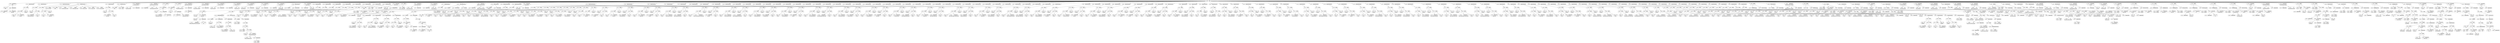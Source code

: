 digraph ast {
node [shape=none];
211091 [label=<<TABLE border='1' cellspacing='0' cellpadding='10' style='rounded' ><TR><TD border='0'>211091</TD><TD border='0'><B>Id</B></TD></TR><HR/><TR><TD border='0' cellpadding='5' colspan='2'>define</TD></TR></TABLE>>];
211095 [label=<<TABLE border='1' cellspacing='0' cellpadding='10' style='rounded' ><TR><TD border='0'>211095</TD><TD border='0'><B>FunctionCall</B></TD></TR><HR/><TR><TD border='0' cellpadding='5' colspan='2'>define</TD></TR></TABLE>>];
211095 -> 211091 [weight=2];
211095 -> 211094 [weight=2];
211094 [label=<<TABLE border='1' cellspacing='0' cellpadding='10' style='rounded' ><TR><TD border='0'>211094</TD><TD border='0'><B>ArgumentList</B></TD></TR></TABLE>>];
211094 -> 211092 [weight=2];
211094 -> 211093 [weight=2];
211093 [label=<<TABLE border='1' cellspacing='0' cellpadding='10' style='rounded' ><TR><TD border='0'>211093</TD><TD border='0'><B>StringLiteral</B></TD></TR><HR/><TR><TD border='0' cellpadding='5' colspan='2'>wp-includes</TD></TR></TABLE>>];
211092 [label=<<TABLE border='1' cellspacing='0' cellpadding='10' style='rounded' ><TR><TD border='0'>211092</TD><TD border='0'><B>StringLiteral</B></TD></TR><HR/><TR><TD border='0' cellpadding='5' colspan='2'>WPINC</TD></TR></TABLE>>];
211099 [label=<<TABLE border='1' cellspacing='0' cellpadding='10' style='rounded' ><TR><TD border='0'>211099</TD><TD border='0'><B>BinOP</B></TD></TR><HR/><TR><TD border='0' cellpadding='5' colspan='2'>.</TD></TR></TABLE>>];
211099 -> 211098 [weight=2];
211099 -> 211100 [weight=2];
211098 [label=<<TABLE border='1' cellspacing='0' cellpadding='10' style='rounded' ><TR><TD border='0'>211098</TD><TD border='0'><B>Id</B></TD></TR><HR/><TR><TD border='0' cellpadding='5' colspan='2'>WPINC</TD></TR></TABLE>>];
211097 [label=<<TABLE border='1' cellspacing='0' cellpadding='10' style='rounded' ><TR><TD border='0'>211097</TD><TD border='0'><B>BinOP</B></TD></TR><HR/><TR><TD border='0' cellpadding='5' colspan='2'>.</TD></TR></TABLE>>];
211097 -> 211096 [weight=2];
211097 -> 211099 [weight=2];
211096 [label=<<TABLE border='1' cellspacing='0' cellpadding='10' style='rounded' ><TR><TD border='0'>211096</TD><TD border='0'><B>Id</B></TD></TR><HR/><TR><TD border='0' cellpadding='5' colspan='2'>ABSPATH</TD></TR></TABLE>>];
211103 [label=<<TABLE border='1' cellspacing='0' cellpadding='10' style='rounded' ><TR><TD border='0'>211103</TD><TD border='0'><B>BinOP</B></TD></TR><HR/><TR><TD border='0' cellpadding='5' colspan='2'>.</TD></TR></TABLE>>];
211103 -> 211102 [weight=2];
211103 -> 211105 [weight=2];
211102 [label=<<TABLE border='1' cellspacing='0' cellpadding='10' style='rounded' ><TR><TD border='0'>211102</TD><TD border='0'><B>Id</B></TD></TR><HR/><TR><TD border='0' cellpadding='5' colspan='2'>ABSPATH</TD></TR></TABLE>>];
211101 [label=<<TABLE border='1' cellspacing='0' cellpadding='10' style='rounded' ><TR><TD border='0'>211101</TD><TD border='0'><B>RequireStatement</B></TD></TR></TABLE>>];
211101 -> 211097 [weight=2];
211100 [label=<<TABLE border='1' cellspacing='0' cellpadding='10' style='rounded' ><TR><TD border='0'>211100</TD><TD border='0'><B>StringLiteral</B></TD></TR><HR/><TR><TD border='0' cellpadding='5' colspan='2'>load.php</TD></TR></TABLE>>];
211107 [label=<<TABLE border='1' cellspacing='0' cellpadding='10' style='rounded' ><TR><TD border='0'>211107</TD><TD border='0'><B>RequireStatement</B></TD></TR></TABLE>>];
211107 -> 211103 [weight=2];
211106 [label=<<TABLE border='1' cellspacing='0' cellpadding='10' style='rounded' ><TR><TD border='0'>211106</TD><TD border='0'><B>StringLiteral</B></TD></TR><HR/><TR><TD border='0' cellpadding='5' colspan='2'>default-constants.php</TD></TR></TABLE>>];
211105 [label=<<TABLE border='1' cellspacing='0' cellpadding='10' style='rounded' ><TR><TD border='0'>211105</TD><TD border='0'><B>BinOP</B></TD></TR><HR/><TR><TD border='0' cellpadding='5' colspan='2'>.</TD></TR></TABLE>>];
211105 -> 211104 [weight=2];
211105 -> 211106 [weight=2];
211104 [label=<<TABLE border='1' cellspacing='0' cellpadding='10' style='rounded' ><TR><TD border='0'>211104</TD><TD border='0'><B>Id</B></TD></TR><HR/><TR><TD border='0' cellpadding='5' colspan='2'>WPINC</TD></TR></TABLE>>];
211111 [label=<<TABLE border='1' cellspacing='0' cellpadding='10' style='rounded' ><TR><TD border='0'>211111</TD><TD border='0'><B>BinOP</B></TD></TR><HR/><TR><TD border='0' cellpadding='5' colspan='2'>.</TD></TR></TABLE>>];
211111 -> 211110 [weight=2];
211111 -> 211112 [weight=2];
211110 [label=<<TABLE border='1' cellspacing='0' cellpadding='10' style='rounded' ><TR><TD border='0'>211110</TD><TD border='0'><B>Id</B></TD></TR><HR/><TR><TD border='0' cellpadding='5' colspan='2'>WPINC</TD></TR></TABLE>>];
211109 [label=<<TABLE border='1' cellspacing='0' cellpadding='10' style='rounded' ><TR><TD border='0'>211109</TD><TD border='0'><B>BinOP</B></TD></TR><HR/><TR><TD border='0' cellpadding='5' colspan='2'>.</TD></TR></TABLE>>];
211109 -> 211108 [weight=2];
211109 -> 211111 [weight=2];
211108 [label=<<TABLE border='1' cellspacing='0' cellpadding='10' style='rounded' ><TR><TD border='0'>211108</TD><TD border='0'><B>Id</B></TD></TR><HR/><TR><TD border='0' cellpadding='5' colspan='2'>ABSPATH</TD></TR></TABLE>>];
211115 [label=<<TABLE border='1' cellspacing='0' cellpadding='10' style='rounded' ><TR><TD border='0'>211115</TD><TD border='0'><B>Variable</B></TD></TR><HR/><TR><TD border='0' cellpadding='5'>(0, 168)</TD><TD border='0' cellpadding='5'>wp_version</TD></TR></TABLE>>];
211114 [label=<<TABLE border='1' cellspacing='0' cellpadding='10' style='rounded' ><TR><TD border='0'>211114</TD><TD border='0'><B>Global</B></TD></TR><HR/><TR><TD border='0' cellpadding='5' colspan='2'>global</TD></TR></TABLE>>];
211113 [label=<<TABLE border='1' cellspacing='0' cellpadding='10' style='rounded' ><TR><TD border='0'>211113</TD><TD border='0'><B>RequireOnceStatement</B></TD></TR></TABLE>>];
211113 -> 211109 [weight=2];
211112 [label=<<TABLE border='1' cellspacing='0' cellpadding='10' style='rounded' ><TR><TD border='0'>211112</TD><TD border='0'><B>StringLiteral</B></TD></TR><HR/><TR><TD border='0' cellpadding='5' colspan='2'>plugin.php</TD></TR></TABLE>>];
211119 [label=<<TABLE border='1' cellspacing='0' cellpadding='10' style='rounded' ><TR><TD border='0'>211119</TD><TD border='0'><B>Variable</B></TD></TR><HR/><TR><TD border='0' cellpadding='5'>(0, 771)</TD><TD border='0' cellpadding='5'>required_mysql_version</TD></TR></TABLE>>];
211118 [label=<<TABLE border='1' cellspacing='0' cellpadding='10' style='rounded' ><TR><TD border='0'>211118</TD><TD border='0'><B>Variable</B></TD></TR><HR/><TR><TD border='0' cellpadding='5'>(0, 770)</TD><TD border='0' cellpadding='5'>required_php_version</TD></TR></TABLE>>];
211117 [label=<<TABLE border='1' cellspacing='0' cellpadding='10' style='rounded' ><TR><TD border='0'>211117</TD><TD border='0'><B>Variable</B></TD></TR><HR/><TR><TD border='0' cellpadding='5'>(0, 769)</TD><TD border='0' cellpadding='5'>tinymce_version</TD></TR></TABLE>>];
211116 [label=<<TABLE border='1' cellspacing='0' cellpadding='10' style='rounded' ><TR><TD border='0'>211116</TD><TD border='0'><B>Variable</B></TD></TR><HR/><TR><TD border='0' cellpadding='5'>(0, 768)</TD><TD border='0' cellpadding='5'>wp_db_version</TD></TR></TABLE>>];
211123 [label=<<TABLE border='1' cellspacing='0' cellpadding='10' style='rounded' ><TR><TD border='0'>211123</TD><TD border='0'><B>BinOP</B></TD></TR><HR/><TR><TD border='0' cellpadding='5' colspan='2'>.</TD></TR></TABLE>>];
211123 -> 211122 [weight=2];
211123 -> 211125 [weight=2];
211122 [label=<<TABLE border='1' cellspacing='0' cellpadding='10' style='rounded' ><TR><TD border='0'>211122</TD><TD border='0'><B>Id</B></TD></TR><HR/><TR><TD border='0' cellpadding='5' colspan='2'>ABSPATH</TD></TR></TABLE>>];
211121 [label=<<TABLE border='1' cellspacing='0' cellpadding='10' style='rounded' ><TR><TD border='0'>211121</TD><TD border='0'><B>VariableStatement</B></TD></TR></TABLE>>];
211121 -> 211114 [weight=2];
211121 -> 211115 [weight=2];
211121 -> 211116 [weight=2];
211121 -> 211117 [weight=2];
211121 -> 211118 [weight=2];
211121 -> 211119 [weight=2];
211121 -> 211120 [weight=2];
211120 [label=<<TABLE border='1' cellspacing='0' cellpadding='10' style='rounded' ><TR><TD border='0'>211120</TD><TD border='0'><B>Variable</B></TD></TR><HR/><TR><TD border='0' cellpadding='5'>(0, 4578)</TD><TD border='0' cellpadding='5'>wp_local_package</TD></TR></TABLE>>];
211127 [label=<<TABLE border='1' cellspacing='0' cellpadding='10' style='rounded' ><TR><TD border='0'>211127</TD><TD border='0'><B>RequireStatement</B></TD></TR></TABLE>>];
211127 -> 211123 [weight=2];
211126 [label=<<TABLE border='1' cellspacing='0' cellpadding='10' style='rounded' ><TR><TD border='0'>211126</TD><TD border='0'><B>StringLiteral</B></TD></TR><HR/><TR><TD border='0' cellpadding='5' colspan='2'>version.php</TD></TR></TABLE>>];
211125 [label=<<TABLE border='1' cellspacing='0' cellpadding='10' style='rounded' ><TR><TD border='0'>211125</TD><TD border='0'><B>BinOP</B></TD></TR><HR/><TR><TD border='0' cellpadding='5' colspan='2'>.</TD></TR></TABLE>>];
211125 -> 211124 [weight=2];
211125 -> 211126 [weight=2];
211124 [label=<<TABLE border='1' cellspacing='0' cellpadding='10' style='rounded' ><TR><TD border='0'>211124</TD><TD border='0'><B>Id</B></TD></TR><HR/><TR><TD border='0' cellpadding='5' colspan='2'>WPINC</TD></TR></TABLE>>];
211131 [label=<<TABLE border='1' cellspacing='0' cellpadding='10' style='rounded' ><TR><TD border='0'>211131</TD><TD border='0'><B>Id</B></TD></TR><HR/><TR><TD border='0' cellpadding='5' colspan='2'>wp_initial_constants</TD></TR></TABLE>>];
211130 [label=<<TABLE border='1' cellspacing='0' cellpadding='10' style='rounded' ><TR><TD border='0'>211130</TD><TD border='0'><B>VariableStatement</B></TD></TR></TABLE>>];
211130 -> 211128 [weight=2];
211130 -> 211129 [weight=2];
211129 [label=<<TABLE border='1' cellspacing='0' cellpadding='10' style='rounded' ><TR><TD border='0'>211129</TD><TD border='0'><B>Variable</B></TD></TR><HR/><TR><TD border='0' cellpadding='5'>(0, 548)</TD><TD border='0' cellpadding='5'>blog_id</TD></TR></TABLE>>];
211128 [label=<<TABLE border='1' cellspacing='0' cellpadding='10' style='rounded' ><TR><TD border='0'>211128</TD><TD border='0'><B>Global</B></TD></TR><HR/><TR><TD border='0' cellpadding='5' colspan='2'>global</TD></TR></TABLE>>];
211135 [label=<<TABLE border='1' cellspacing='0' cellpadding='10' style='rounded' ><TR><TD border='0'>211135</TD><TD border='0'><B>ArgumentList</B></TD></TR></TABLE>>];
211134 [label=<<TABLE border='1' cellspacing='0' cellpadding='10' style='rounded' ><TR><TD border='0'>211134</TD><TD border='0'><B>Id</B></TD></TR><HR/><TR><TD border='0' cellpadding='5' colspan='2'>wp_check_php_mysql_versions</TD></TR></TABLE>>];
211133 [label=<<TABLE border='1' cellspacing='0' cellpadding='10' style='rounded' ><TR><TD border='0'>211133</TD><TD border='0'><B>FunctionCall</B></TD></TR><HR/><TR><TD border='0' cellpadding='5' colspan='2'>wp_initial_constants</TD></TR></TABLE>>];
211133 -> 211131 [weight=2];
211133 -> 211132 [weight=2];
211132 [label=<<TABLE border='1' cellspacing='0' cellpadding='10' style='rounded' ><TR><TD border='0'>211132</TD><TD border='0'><B>ArgumentList</B></TD></TR></TABLE>>];
211139 [label=<<TABLE border='1' cellspacing='0' cellpadding='10' style='rounded' ><TR><TD border='0'>211139</TD><TD border='0'><B>StringLiteral</B></TD></TR><HR/><TR><TD border='0' cellpadding='5' colspan='2'>magic_quotes_runtime</TD></TR></TABLE>>];
211138 [label=<<TABLE border='1' cellspacing='0' cellpadding='10' style='rounded' ><TR><TD border='0'>211138</TD><TD border='0'><B>Id</B></TD></TR><HR/><TR><TD border='0' cellpadding='5' colspan='2'>ini_set</TD></TR></TABLE>>];
211136 [label=<<TABLE border='1' cellspacing='0' cellpadding='10' style='rounded' ><TR><TD border='0'>211136</TD><TD border='0'><B>FunctionCall</B></TD></TR><HR/><TR><TD border='0' cellpadding='5' colspan='2'>wp_check_php_mysql_versions</TD></TR></TABLE>>];
211136 -> 211134 [weight=2];
211136 -> 211135 [weight=2];
211143 [label=<<TABLE border='1' cellspacing='0' cellpadding='10' style='rounded' ><TR><TD border='0'>211143</TD><TD border='0'><B>UnaryOP</B></TD></TR><HR/><TR><TD border='0' cellpadding='5' colspan='2'>@</TD></TR></TABLE>>];
211143 -> 211142 [weight=2];
211142 [label=<<TABLE border='1' cellspacing='0' cellpadding='10' style='rounded' ><TR><TD border='0'>211142</TD><TD border='0'><B>FunctionCall</B></TD></TR><HR/><TR><TD border='0' cellpadding='5' colspan='2'>ini_set</TD></TR></TABLE>>];
211142 -> 211138 [weight=2];
211142 -> 211141 [weight=2];
211141 [label=<<TABLE border='1' cellspacing='0' cellpadding='10' style='rounded' ><TR><TD border='0'>211141</TD><TD border='0'><B>ArgumentList</B></TD></TR></TABLE>>];
211141 -> 211139 [weight=2];
211141 -> 211140 [weight=2];
211140 [label=<<TABLE border='1' cellspacing='0' cellpadding='10' style='rounded' ><TR><TD border='0'>211140</TD><TD border='0'><B>IntegerLiteral</B></TD></TR><HR/><TR><TD border='0' cellpadding='5' colspan='2'>0</TD></TR></TABLE>>];
211147 [label=<<TABLE border='1' cellspacing='0' cellpadding='10' style='rounded' ><TR><TD border='0'>211147</TD><TD border='0'><B>IntegerLiteral</B></TD></TR><HR/><TR><TD border='0' cellpadding='5' colspan='2'>0</TD></TR></TABLE>>];
211146 [label=<<TABLE border='1' cellspacing='0' cellpadding='10' style='rounded' ><TR><TD border='0'>211146</TD><TD border='0'><B>StringLiteral</B></TD></TR><HR/><TR><TD border='0' cellpadding='5' colspan='2'>magic_quotes_sybase</TD></TR></TABLE>>];
211145 [label=<<TABLE border='1' cellspacing='0' cellpadding='10' style='rounded' ><TR><TD border='0'>211145</TD><TD border='0'><B>Id</B></TD></TR><HR/><TR><TD border='0' cellpadding='5' colspan='2'>ini_set</TD></TR></TABLE>>];
211151 [label=<<TABLE border='1' cellspacing='0' cellpadding='10' style='rounded' ><TR><TD border='0'>211151</TD><TD border='0'><B>Id</B></TD></TR><HR/><TR><TD border='0' cellpadding='5' colspan='2'>date_default_timezone_set</TD></TR></TABLE>>];
211150 [label=<<TABLE border='1' cellspacing='0' cellpadding='10' style='rounded' ><TR><TD border='0'>211150</TD><TD border='0'><B>UnaryOP</B></TD></TR><HR/><TR><TD border='0' cellpadding='5' colspan='2'>@</TD></TR></TABLE>>];
211150 -> 211149 [weight=2];
211149 [label=<<TABLE border='1' cellspacing='0' cellpadding='10' style='rounded' ><TR><TD border='0'>211149</TD><TD border='0'><B>FunctionCall</B></TD></TR><HR/><TR><TD border='0' cellpadding='5' colspan='2'>ini_set</TD></TR></TABLE>>];
211149 -> 211145 [weight=2];
211149 -> 211148 [weight=2];
211148 [label=<<TABLE border='1' cellspacing='0' cellpadding='10' style='rounded' ><TR><TD border='0'>211148</TD><TD border='0'><B>ArgumentList</B></TD></TR></TABLE>>];
211148 -> 211146 [weight=2];
211148 -> 211147 [weight=2];
211155 [label=<<TABLE border='1' cellspacing='0' cellpadding='10' style='rounded' ><TR><TD border='0'>211155</TD><TD border='0'><B>Id</B></TD></TR><HR/><TR><TD border='0' cellpadding='5' colspan='2'>wp_unregister_GLOBALS</TD></TR></TABLE>>];
211154 [label=<<TABLE border='1' cellspacing='0' cellpadding='10' style='rounded' ><TR><TD border='0'>211154</TD><TD border='0'><B>FunctionCall</B></TD></TR><HR/><TR><TD border='0' cellpadding='5' colspan='2'>date_default_timezone_set</TD></TR></TABLE>>];
211154 -> 211151 [weight=2];
211154 -> 211153 [weight=2];
211153 [label=<<TABLE border='1' cellspacing='0' cellpadding='10' style='rounded' ><TR><TD border='0'>211153</TD><TD border='0'><B>ArgumentList</B></TD></TR></TABLE>>];
211153 -> 211152 [weight=2];
211152 [label=<<TABLE border='1' cellspacing='0' cellpadding='10' style='rounded' ><TR><TD border='0'>211152</TD><TD border='0'><B>StringLiteral</B></TD></TR><HR/><TR><TD border='0' cellpadding='5' colspan='2'>UTC</TD></TR></TABLE>>];
211159 [label=<<TABLE border='1' cellspacing='0' cellpadding='10' style='rounded' ><TR><TD border='0'>211159</TD><TD border='0'><B>ArgumentList</B></TD></TR></TABLE>>];
211158 [label=<<TABLE border='1' cellspacing='0' cellpadding='10' style='rounded' ><TR><TD border='0'>211158</TD><TD border='0'><B>Id</B></TD></TR><HR/><TR><TD border='0' cellpadding='5' colspan='2'>wp_fix_server_vars</TD></TR></TABLE>>];
211157 [label=<<TABLE border='1' cellspacing='0' cellpadding='10' style='rounded' ><TR><TD border='0'>211157</TD><TD border='0'><B>FunctionCall</B></TD></TR><HR/><TR><TD border='0' cellpadding='5' colspan='2'>wp_unregister_GLOBALS</TD></TR></TABLE>>];
211157 -> 211155 [weight=2];
211157 -> 211156 [weight=2];
211156 [label=<<TABLE border='1' cellspacing='0' cellpadding='10' style='rounded' ><TR><TD border='0'>211156</TD><TD border='0'><B>ArgumentList</B></TD></TR></TABLE>>];
211163 [label=<<TABLE border='1' cellspacing='0' cellpadding='10' style='rounded' ><TR><TD border='0'>211163</TD><TD border='0'><B>FunctionCall</B></TD></TR><HR/><TR><TD border='0' cellpadding='5' colspan='2'>wp_favicon_request</TD></TR></TABLE>>];
211163 -> 211161 [weight=2];
211163 -> 211162 [weight=2];
211162 [label=<<TABLE border='1' cellspacing='0' cellpadding='10' style='rounded' ><TR><TD border='0'>211162</TD><TD border='0'><B>ArgumentList</B></TD></TR></TABLE>>];
211161 [label=<<TABLE border='1' cellspacing='0' cellpadding='10' style='rounded' ><TR><TD border='0'>211161</TD><TD border='0'><B>Id</B></TD></TR><HR/><TR><TD border='0' cellpadding='5' colspan='2'>wp_favicon_request</TD></TR></TABLE>>];
211160 [label=<<TABLE border='1' cellspacing='0' cellpadding='10' style='rounded' ><TR><TD border='0'>211160</TD><TD border='0'><B>FunctionCall</B></TD></TR><HR/><TR><TD border='0' cellpadding='5' colspan='2'>wp_fix_server_vars</TD></TR></TABLE>>];
211160 -> 211158 [weight=2];
211160 -> 211159 [weight=2];
211167 [label=<<TABLE border='1' cellspacing='0' cellpadding='10' style='rounded' ><TR><TD border='0'>211167</TD><TD border='0'><B>Id</B></TD></TR><HR/><TR><TD border='0' cellpadding='5' colspan='2'>timer_start</TD></TR></TABLE>>];
211166 [label=<<TABLE border='1' cellspacing='0' cellpadding='10' style='rounded' ><TR><TD border='0'>211166</TD><TD border='0'><B>FunctionCall</B></TD></TR><HR/><TR><TD border='0' cellpadding='5' colspan='2'>wp_maintenance</TD></TR></TABLE>>];
211166 -> 211164 [weight=2];
211166 -> 211165 [weight=2];
211165 [label=<<TABLE border='1' cellspacing='0' cellpadding='10' style='rounded' ><TR><TD border='0'>211165</TD><TD border='0'><B>ArgumentList</B></TD></TR></TABLE>>];
211164 [label=<<TABLE border='1' cellspacing='0' cellpadding='10' style='rounded' ><TR><TD border='0'>211164</TD><TD border='0'><B>Id</B></TD></TR><HR/><TR><TD border='0' cellpadding='5' colspan='2'>wp_maintenance</TD></TR></TABLE>>];
211171 [label=<<TABLE border='1' cellspacing='0' cellpadding='10' style='rounded' ><TR><TD border='0'>211171</TD><TD border='0'><B>ArgumentList</B></TD></TR></TABLE>>];
211170 [label=<<TABLE border='1' cellspacing='0' cellpadding='10' style='rounded' ><TR><TD border='0'>211170</TD><TD border='0'><B>Id</B></TD></TR><HR/><TR><TD border='0' cellpadding='5' colspan='2'>wp_debug_mode</TD></TR></TABLE>>];
211169 [label=<<TABLE border='1' cellspacing='0' cellpadding='10' style='rounded' ><TR><TD border='0'>211169</TD><TD border='0'><B>FunctionCall</B></TD></TR><HR/><TR><TD border='0' cellpadding='5' colspan='2'>timer_start</TD></TR></TABLE>>];
211169 -> 211167 [weight=2];
211169 -> 211168 [weight=2];
211168 [label=<<TABLE border='1' cellspacing='0' cellpadding='10' style='rounded' ><TR><TD border='0'>211168</TD><TD border='0'><B>ArgumentList</B></TD></TR></TABLE>>];
211175 [label=<<TABLE border='1' cellspacing='0' cellpadding='10' style='rounded' ><TR><TD border='0'>211175</TD><TD border='0'><B>Id</B></TD></TR><HR/><TR><TD border='0' cellpadding='5' colspan='2'>apply_filters</TD></TR></TABLE>>];
211174 [label=<<TABLE border='1' cellspacing='0' cellpadding='10' style='rounded' ><TR><TD border='0'>211174</TD><TD border='0'><B>LogicOP</B></TD></TR><HR/><TR><TD border='0' cellpadding='5' colspan='2'>&amp;&amp;</TD></TR></TABLE>>];
211174 -> 211173 [weight=2];
211174 -> 211179 [weight=2];
211173 [label=<<TABLE border='1' cellspacing='0' cellpadding='10' style='rounded' ><TR><TD border='0'>211173</TD><TD border='0'><B>Id</B></TD></TR><HR/><TR><TD border='0' cellpadding='5' colspan='2'>WP_CACHE</TD></TR></TABLE>>];
211172 [label=<<TABLE border='1' cellspacing='0' cellpadding='10' style='rounded' ><TR><TD border='0'>211172</TD><TD border='0'><B>FunctionCall</B></TD></TR><HR/><TR><TD border='0' cellpadding='5' colspan='2'>wp_debug_mode</TD></TR></TABLE>>];
211172 -> 211170 [weight=2];
211172 -> 211171 [weight=2];
211179 [label=<<TABLE border='1' cellspacing='0' cellpadding='10' style='rounded' ><TR><TD border='0'>211179</TD><TD border='0'><B>FunctionCall</B></TD></TR><HR/><TR><TD border='0' cellpadding='5' colspan='2'>apply_filters</TD></TR></TABLE>>];
211179 -> 211175 [weight=2];
211179 -> 211178 [weight=2];
211178 [label=<<TABLE border='1' cellspacing='0' cellpadding='10' style='rounded' ><TR><TD border='0'>211178</TD><TD border='0'><B>ArgumentList</B></TD></TR></TABLE>>];
211178 -> 211176 [weight=2];
211178 -> 211177 [weight=2];
211177 [label=<<TABLE border='1' cellspacing='0' cellpadding='10' style='rounded' ><TR><TD border='0'>211177</TD><TD border='0'><B>True</B></TD></TR><HR/><TR><TD border='0' cellpadding='5' colspan='2'>true</TD></TR></TABLE>>];
211176 [label=<<TABLE border='1' cellspacing='0' cellpadding='10' style='rounded' ><TR><TD border='0'>211176</TD><TD border='0'><B>StringLiteral</B></TD></TR><HR/><TR><TD border='0' cellpadding='5' colspan='2'>enable_loading_advanced_cache_dropin</TD></TR></TABLE>>];
211183 [label=<<TABLE border='1' cellspacing='0' cellpadding='10' style='rounded' ><TR><TD border='0'>211183</TD><TD border='0'><B>Id</B></TD></TR><HR/><TR><TD border='0' cellpadding='5' colspan='2'>WP_CONTENT_DIR</TD></TR></TABLE>>];
211182 [label=<<TABLE border='1' cellspacing='0' cellpadding='10' style='rounded' ><TR><TD border='0'>211182</TD><TD border='0'><B>Condition</B></TD></TR></TABLE>>];
211182 -> 211181 [weight=2];
211181 [label=<<TABLE border='1' cellspacing='0' cellpadding='10' style='rounded' ><TR><TD border='0'>211181</TD><TD border='0'><B>Id</B></TD></TR><HR/><TR><TD border='0' cellpadding='5' colspan='2'>WP_DEBUG</TD></TR></TABLE>>];
211180 [label=<<TABLE border='1' cellspacing='0' cellpadding='10' style='rounded' ><TR><TD border='0'>211180</TD><TD border='0'><B>Condition</B></TD></TR></TABLE>>];
211180 -> 211174 [weight=2];
211186 [label=<<TABLE border='1' cellspacing='0' cellpadding='10' style='rounded' ><TR><TD border='0'>211186</TD><TD border='0'><B>ConditionalTrue</B></TD></TR></TABLE>>];
211186 -> 211184 [weight=2];
211185 [label=<<TABLE border='1' cellspacing='0' cellpadding='10' style='rounded' ><TR><TD border='0'>211185</TD><TD border='0'><B>StringLiteral</B></TD></TR><HR/><TR><TD border='0' cellpadding='5' colspan='2'>advanced-cache.php</TD></TR></TABLE>>];
211184 [label=<<TABLE border='1' cellspacing='0' cellpadding='10' style='rounded' ><TR><TD border='0'>211184</TD><TD border='0'><B>BinOP</B></TD></TR><HR/><TR><TD border='0' cellpadding='5' colspan='2'>.</TD></TR></TABLE>>];
211184 -> 211183 [weight=2];
211184 -> 211185 [weight=2];
211191 [label=<<TABLE border='1' cellspacing='0' cellpadding='10' style='rounded' ><TR><TD border='0'>211191</TD><TD border='0'><B>UnaryOP</B></TD></TR><HR/><TR><TD border='0' cellpadding='5' colspan='2'>@</TD></TR></TABLE>>];
211191 -> 211189 [weight=2];
211190 [label=<<TABLE border='1' cellspacing='0' cellpadding='10' style='rounded' ><TR><TD border='0'>211190</TD><TD border='0'><B>StringLiteral</B></TD></TR><HR/><TR><TD border='0' cellpadding='5' colspan='2'>advanced-cache.php</TD></TR></TABLE>>];
211189 [label=<<TABLE border='1' cellspacing='0' cellpadding='10' style='rounded' ><TR><TD border='0'>211189</TD><TD border='0'><B>BinOP</B></TD></TR><HR/><TR><TD border='0' cellpadding='5' colspan='2'>.</TD></TR></TABLE>>];
211189 -> 211188 [weight=2];
211189 -> 211190 [weight=2];
211188 [label=<<TABLE border='1' cellspacing='0' cellpadding='10' style='rounded' ><TR><TD border='0'>211188</TD><TD border='0'><B>Id</B></TD></TR><HR/><TR><TD border='0' cellpadding='5' colspan='2'>WP_CONTENT_DIR</TD></TR></TABLE>>];
211195 [label=<<TABLE border='1' cellspacing='0' cellpadding='10' style='rounded' ><TR><TD border='0'>211195</TD><TD border='0'><B>Condition</B></TD></TR></TABLE>>];
211195 -> 211194 [weight=2];
211194 [label=<<TABLE border='1' cellspacing='0' cellpadding='10' style='rounded' ><TR><TD border='0'>211194</TD><TD border='0'><B>Variable</B></TD></TR><HR/><TR><TD border='0' cellpadding='5'>(0, 4579)</TD><TD border='0' cellpadding='5'>wp_filter</TD></TR></TABLE>>];
211193 [label=<<TABLE border='1' cellspacing='0' cellpadding='10' style='rounded' ><TR><TD border='0'>211193</TD><TD border='0'><B>ConditionalExpression</B></TD></TR></TABLE>>];
211193 -> 211182 [weight=2];
211193 -> 211186 [weight=2];
211193 -> 211192 [weight=2];
211192 [label=<<TABLE border='1' cellspacing='0' cellpadding='10' style='rounded' ><TR><TD border='0'>211192</TD><TD border='0'><B>ConditionalFalse</B></TD></TR></TABLE>>];
211192 -> 211191 [weight=2];
211199 [label=<<TABLE border='1' cellspacing='0' cellpadding='10' style='rounded' ><TR><TD border='0'>211199</TD><TD border='0'><B>Id</B></TD></TR><HR/><TR><TD border='0' cellpadding='5' colspan='2'>build_preinitialized_hooks</TD></TR></TABLE>>];
211198 [label=<<TABLE border='1' cellspacing='0' cellpadding='10' style='rounded' ><TR><TD border='0'>211198</TD><TD border='0'><B>Id</B></TD></TR><HR/><TR><TD border='0' cellpadding='5' colspan='2'>WP_Hook</TD></TR></TABLE>>];
211197 [label=<<TABLE border='1' cellspacing='0' cellpadding='10' style='rounded' ><TR><TD border='0'>211197</TD><TD border='0'><B>BinOP</B></TD></TR><HR/><TR><TD border='0' cellpadding='5' colspan='2'>=</TD></TR></TABLE>>];
211197 -> 211196 [weight=2];
211197 -> 211203 [weight=2];
211196 [label=<<TABLE border='1' cellspacing='0' cellpadding='10' style='rounded' ><TR><TD border='0'>211196</TD><TD border='0'><B>Variable</B></TD></TR><HR/><TR><TD border='0' cellpadding='5'>(0, 4579)</TD><TD border='0' cellpadding='5'>wp_filter</TD></TR></TABLE>>];
211203 [label=<<TABLE border='1' cellspacing='0' cellpadding='10' style='rounded' ><TR><TD border='0'>211203</TD><TD border='0'><B>BinOP</B></TD></TR><HR/><TR><TD border='0' cellpadding='5' colspan='2'>::</TD></TR></TABLE>>];
211203 -> 211198 [weight=2];
211203 -> 211202 [weight=2];
211202 [label=<<TABLE border='1' cellspacing='0' cellpadding='10' style='rounded' ><TR><TD border='0'>211202</TD><TD border='0'><B>MethodCall</B></TD></TR><HR/><TR><TD border='0' cellpadding='5' colspan='2'>build_preinitialized_hooks</TD></TR></TABLE>>];
211202 -> 211199 [weight=2];
211202 -> 211201 [weight=2];
211201 [label=<<TABLE border='1' cellspacing='0' cellpadding='10' style='rounded' ><TR><TD border='0'>211201</TD><TD border='0'><B>ArgumentList</B></TD></TR></TABLE>>];
211201 -> 211200 [weight=2];
211200 [label=<<TABLE border='1' cellspacing='0' cellpadding='10' style='rounded' ><TR><TD border='0'>211200</TD><TD border='0'><B>Variable</B></TD></TR><HR/><TR><TD border='0' cellpadding='5'>(0, 4579)</TD><TD border='0' cellpadding='5'>wp_filter</TD></TR></TABLE>>];
211207 [label=<<TABLE border='1' cellspacing='0' cellpadding='10' style='rounded' ><TR><TD border='0'>211207</TD><TD border='0'><B>Block</B></TD></TR></TABLE>>];
211207 -> 211193 [weight=2];
211207 -> 211205 [weight=2];
211206 [label=<<TABLE border='1' cellspacing='0' cellpadding='10' style='rounded' ><TR><TD border='0'>211206</TD><TD border='0'><B>StatementBody</B></TD></TR></TABLE>>];
211206 -> 211204 [weight=2];
211205 [label=<<TABLE border='1' cellspacing='0' cellpadding='10' style='rounded' ><TR><TD border='0'>211205</TD><TD border='0'><B>IfThenStatement</B></TD></TR></TABLE>>];
211205 -> 211195 [weight=2];
211205 -> 211206 [weight=2];
211204 [label=<<TABLE border='1' cellspacing='0' cellpadding='10' style='rounded' ><TR><TD border='0'>211204</TD><TD border='0'><B>Block</B></TD></TR></TABLE>>];
211204 -> 211197 [weight=2];
211211 [label=<<TABLE border='1' cellspacing='0' cellpadding='10' style='rounded' ><TR><TD border='0'>211211</TD><TD border='0'><B>ArgumentList</B></TD></TR></TABLE>>];
211210 [label=<<TABLE border='1' cellspacing='0' cellpadding='10' style='rounded' ><TR><TD border='0'>211210</TD><TD border='0'><B>Id</B></TD></TR><HR/><TR><TD border='0' cellpadding='5' colspan='2'>wp_set_lang_dir</TD></TR></TABLE>>];
211209 [label=<<TABLE border='1' cellspacing='0' cellpadding='10' style='rounded' ><TR><TD border='0'>211209</TD><TD border='0'><B>StatementBody</B></TD></TR></TABLE>>];
211209 -> 211207 [weight=2];
211208 [label=<<TABLE border='1' cellspacing='0' cellpadding='10' style='rounded' ><TR><TD border='0'>211208</TD><TD border='0'><B>IfThenStatement</B></TD></TR></TABLE>>];
211208 -> 211180 [weight=2];
211208 -> 211209 [weight=2];
211215 [label=<<TABLE border='1' cellspacing='0' cellpadding='10' style='rounded' ><TR><TD border='0'>211215</TD><TD border='0'><B>Id</B></TD></TR><HR/><TR><TD border='0' cellpadding='5' colspan='2'>WPINC</TD></TR></TABLE>>];
211214 [label=<<TABLE border='1' cellspacing='0' cellpadding='10' style='rounded' ><TR><TD border='0'>211214</TD><TD border='0'><B>BinOP</B></TD></TR><HR/><TR><TD border='0' cellpadding='5' colspan='2'>.</TD></TR></TABLE>>];
211214 -> 211213 [weight=2];
211214 -> 211216 [weight=2];
211213 [label=<<TABLE border='1' cellspacing='0' cellpadding='10' style='rounded' ><TR><TD border='0'>211213</TD><TD border='0'><B>Id</B></TD></TR><HR/><TR><TD border='0' cellpadding='5' colspan='2'>ABSPATH</TD></TR></TABLE>>];
211212 [label=<<TABLE border='1' cellspacing='0' cellpadding='10' style='rounded' ><TR><TD border='0'>211212</TD><TD border='0'><B>FunctionCall</B></TD></TR><HR/><TR><TD border='0' cellpadding='5' colspan='2'>wp_set_lang_dir</TD></TR></TABLE>>];
211212 -> 211210 [weight=2];
211212 -> 211211 [weight=2];
211219 [label=<<TABLE border='1' cellspacing='0' cellpadding='10' style='rounded' ><TR><TD border='0'>211219</TD><TD border='0'><B>Id</B></TD></TR><HR/><TR><TD border='0' cellpadding='5' colspan='2'>ABSPATH</TD></TR></TABLE>>];
211218 [label=<<TABLE border='1' cellspacing='0' cellpadding='10' style='rounded' ><TR><TD border='0'>211218</TD><TD border='0'><B>RequireStatement</B></TD></TR></TABLE>>];
211218 -> 211214 [weight=2];
211217 [label=<<TABLE border='1' cellspacing='0' cellpadding='10' style='rounded' ><TR><TD border='0'>211217</TD><TD border='0'><B>StringLiteral</B></TD></TR><HR/><TR><TD border='0' cellpadding='5' colspan='2'>compat.php</TD></TR></TABLE>>];
211216 [label=<<TABLE border='1' cellspacing='0' cellpadding='10' style='rounded' ><TR><TD border='0'>211216</TD><TD border='0'><B>BinOP</B></TD></TR><HR/><TR><TD border='0' cellpadding='5' colspan='2'>.</TD></TR></TABLE>>];
211216 -> 211215 [weight=2];
211216 -> 211217 [weight=2];
211223 [label=<<TABLE border='1' cellspacing='0' cellpadding='10' style='rounded' ><TR><TD border='0'>211223</TD><TD border='0'><B>StringLiteral</B></TD></TR><HR/><TR><TD border='0' cellpadding='5' colspan='2'>class-wp-list-util.php</TD></TR></TABLE>>];
211222 [label=<<TABLE border='1' cellspacing='0' cellpadding='10' style='rounded' ><TR><TD border='0'>211222</TD><TD border='0'><B>BinOP</B></TD></TR><HR/><TR><TD border='0' cellpadding='5' colspan='2'>.</TD></TR></TABLE>>];
211222 -> 211221 [weight=2];
211222 -> 211223 [weight=2];
211221 [label=<<TABLE border='1' cellspacing='0' cellpadding='10' style='rounded' ><TR><TD border='0'>211221</TD><TD border='0'><B>Id</B></TD></TR><HR/><TR><TD border='0' cellpadding='5' colspan='2'>WPINC</TD></TR></TABLE>>];
211220 [label=<<TABLE border='1' cellspacing='0' cellpadding='10' style='rounded' ><TR><TD border='0'>211220</TD><TD border='0'><B>BinOP</B></TD></TR><HR/><TR><TD border='0' cellpadding='5' colspan='2'>.</TD></TR></TABLE>>];
211220 -> 211219 [weight=2];
211220 -> 211222 [weight=2];
211227 [label=<<TABLE border='1' cellspacing='0' cellpadding='10' style='rounded' ><TR><TD border='0'>211227</TD><TD border='0'><B>Id</B></TD></TR><HR/><TR><TD border='0' cellpadding='5' colspan='2'>WPINC</TD></TR></TABLE>>];
211226 [label=<<TABLE border='1' cellspacing='0' cellpadding='10' style='rounded' ><TR><TD border='0'>211226</TD><TD border='0'><B>BinOP</B></TD></TR><HR/><TR><TD border='0' cellpadding='5' colspan='2'>.</TD></TR></TABLE>>];
211226 -> 211225 [weight=2];
211226 -> 211228 [weight=2];
211225 [label=<<TABLE border='1' cellspacing='0' cellpadding='10' style='rounded' ><TR><TD border='0'>211225</TD><TD border='0'><B>Id</B></TD></TR><HR/><TR><TD border='0' cellpadding='5' colspan='2'>ABSPATH</TD></TR></TABLE>>];
211224 [label=<<TABLE border='1' cellspacing='0' cellpadding='10' style='rounded' ><TR><TD border='0'>211224</TD><TD border='0'><B>RequireStatement</B></TD></TR></TABLE>>];
211224 -> 211220 [weight=2];
211231 [label=<<TABLE border='1' cellspacing='0' cellpadding='10' style='rounded' ><TR><TD border='0'>211231</TD><TD border='0'><B>Id</B></TD></TR><HR/><TR><TD border='0' cellpadding='5' colspan='2'>ABSPATH</TD></TR></TABLE>>];
211230 [label=<<TABLE border='1' cellspacing='0' cellpadding='10' style='rounded' ><TR><TD border='0'>211230</TD><TD border='0'><B>RequireStatement</B></TD></TR></TABLE>>];
211230 -> 211226 [weight=2];
211229 [label=<<TABLE border='1' cellspacing='0' cellpadding='10' style='rounded' ><TR><TD border='0'>211229</TD><TD border='0'><B>StringLiteral</B></TD></TR><HR/><TR><TD border='0' cellpadding='5' colspan='2'>functions.php</TD></TR></TABLE>>];
211228 [label=<<TABLE border='1' cellspacing='0' cellpadding='10' style='rounded' ><TR><TD border='0'>211228</TD><TD border='0'><B>BinOP</B></TD></TR><HR/><TR><TD border='0' cellpadding='5' colspan='2'>.</TD></TR></TABLE>>];
211228 -> 211227 [weight=2];
211228 -> 211229 [weight=2];
211235 [label=<<TABLE border='1' cellspacing='0' cellpadding='10' style='rounded' ><TR><TD border='0'>211235</TD><TD border='0'><B>StringLiteral</B></TD></TR><HR/><TR><TD border='0' cellpadding='5' colspan='2'>class-wp-matchesmapregex.php</TD></TR></TABLE>>];
211234 [label=<<TABLE border='1' cellspacing='0' cellpadding='10' style='rounded' ><TR><TD border='0'>211234</TD><TD border='0'><B>BinOP</B></TD></TR><HR/><TR><TD border='0' cellpadding='5' colspan='2'>.</TD></TR></TABLE>>];
211234 -> 211233 [weight=2];
211234 -> 211235 [weight=2];
211233 [label=<<TABLE border='1' cellspacing='0' cellpadding='10' style='rounded' ><TR><TD border='0'>211233</TD><TD border='0'><B>Id</B></TD></TR><HR/><TR><TD border='0' cellpadding='5' colspan='2'>WPINC</TD></TR></TABLE>>];
211232 [label=<<TABLE border='1' cellspacing='0' cellpadding='10' style='rounded' ><TR><TD border='0'>211232</TD><TD border='0'><B>BinOP</B></TD></TR><HR/><TR><TD border='0' cellpadding='5' colspan='2'>.</TD></TR></TABLE>>];
211232 -> 211231 [weight=2];
211232 -> 211234 [weight=2];
211239 [label=<<TABLE border='1' cellspacing='0' cellpadding='10' style='rounded' ><TR><TD border='0'>211239</TD><TD border='0'><B>Id</B></TD></TR><HR/><TR><TD border='0' cellpadding='5' colspan='2'>WPINC</TD></TR></TABLE>>];
211238 [label=<<TABLE border='1' cellspacing='0' cellpadding='10' style='rounded' ><TR><TD border='0'>211238</TD><TD border='0'><B>BinOP</B></TD></TR><HR/><TR><TD border='0' cellpadding='5' colspan='2'>.</TD></TR></TABLE>>];
211238 -> 211237 [weight=2];
211238 -> 211240 [weight=2];
211237 [label=<<TABLE border='1' cellspacing='0' cellpadding='10' style='rounded' ><TR><TD border='0'>211237</TD><TD border='0'><B>Id</B></TD></TR><HR/><TR><TD border='0' cellpadding='5' colspan='2'>ABSPATH</TD></TR></TABLE>>];
211236 [label=<<TABLE border='1' cellspacing='0' cellpadding='10' style='rounded' ><TR><TD border='0'>211236</TD><TD border='0'><B>RequireStatement</B></TD></TR></TABLE>>];
211236 -> 211232 [weight=2];
211243 [label=<<TABLE border='1' cellspacing='0' cellpadding='10' style='rounded' ><TR><TD border='0'>211243</TD><TD border='0'><B>Id</B></TD></TR><HR/><TR><TD border='0' cellpadding='5' colspan='2'>ABSPATH</TD></TR></TABLE>>];
211242 [label=<<TABLE border='1' cellspacing='0' cellpadding='10' style='rounded' ><TR><TD border='0'>211242</TD><TD border='0'><B>RequireStatement</B></TD></TR></TABLE>>];
211242 -> 211238 [weight=2];
211241 [label=<<TABLE border='1' cellspacing='0' cellpadding='10' style='rounded' ><TR><TD border='0'>211241</TD><TD border='0'><B>StringLiteral</B></TD></TR><HR/><TR><TD border='0' cellpadding='5' colspan='2'>class-wp.php</TD></TR></TABLE>>];
211240 [label=<<TABLE border='1' cellspacing='0' cellpadding='10' style='rounded' ><TR><TD border='0'>211240</TD><TD border='0'><B>BinOP</B></TD></TR><HR/><TR><TD border='0' cellpadding='5' colspan='2'>.</TD></TR></TABLE>>];
211240 -> 211239 [weight=2];
211240 -> 211241 [weight=2];
211247 [label=<<TABLE border='1' cellspacing='0' cellpadding='10' style='rounded' ><TR><TD border='0'>211247</TD><TD border='0'><B>StringLiteral</B></TD></TR><HR/><TR><TD border='0' cellpadding='5' colspan='2'>class-wp-error.php</TD></TR></TABLE>>];
211246 [label=<<TABLE border='1' cellspacing='0' cellpadding='10' style='rounded' ><TR><TD border='0'>211246</TD><TD border='0'><B>BinOP</B></TD></TR><HR/><TR><TD border='0' cellpadding='5' colspan='2'>.</TD></TR></TABLE>>];
211246 -> 211245 [weight=2];
211246 -> 211247 [weight=2];
211245 [label=<<TABLE border='1' cellspacing='0' cellpadding='10' style='rounded' ><TR><TD border='0'>211245</TD><TD border='0'><B>Id</B></TD></TR><HR/><TR><TD border='0' cellpadding='5' colspan='2'>WPINC</TD></TR></TABLE>>];
211244 [label=<<TABLE border='1' cellspacing='0' cellpadding='10' style='rounded' ><TR><TD border='0'>211244</TD><TD border='0'><B>BinOP</B></TD></TR><HR/><TR><TD border='0' cellpadding='5' colspan='2'>.</TD></TR></TABLE>>];
211244 -> 211243 [weight=2];
211244 -> 211246 [weight=2];
211251 [label=<<TABLE border='1' cellspacing='0' cellpadding='10' style='rounded' ><TR><TD border='0'>211251</TD><TD border='0'><B>Id</B></TD></TR><HR/><TR><TD border='0' cellpadding='5' colspan='2'>WPINC</TD></TR></TABLE>>];
211250 [label=<<TABLE border='1' cellspacing='0' cellpadding='10' style='rounded' ><TR><TD border='0'>211250</TD><TD border='0'><B>BinOP</B></TD></TR><HR/><TR><TD border='0' cellpadding='5' colspan='2'>.</TD></TR></TABLE>>];
211250 -> 211249 [weight=2];
211250 -> 211252 [weight=2];
211249 [label=<<TABLE border='1' cellspacing='0' cellpadding='10' style='rounded' ><TR><TD border='0'>211249</TD><TD border='0'><B>Id</B></TD></TR><HR/><TR><TD border='0' cellpadding='5' colspan='2'>ABSPATH</TD></TR></TABLE>>];
211248 [label=<<TABLE border='1' cellspacing='0' cellpadding='10' style='rounded' ><TR><TD border='0'>211248</TD><TD border='0'><B>RequireStatement</B></TD></TR></TABLE>>];
211248 -> 211244 [weight=2];
211255 [label=<<TABLE border='1' cellspacing='0' cellpadding='10' style='rounded' ><TR><TD border='0'>211255</TD><TD border='0'><B>Global</B></TD></TR><HR/><TR><TD border='0' cellpadding='5' colspan='2'>global</TD></TR></TABLE>>];
211254 [label=<<TABLE border='1' cellspacing='0' cellpadding='10' style='rounded' ><TR><TD border='0'>211254</TD><TD border='0'><B>RequireStatement</B></TD></TR></TABLE>>];
211254 -> 211250 [weight=2];
211253 [label=<<TABLE border='1' cellspacing='0' cellpadding='10' style='rounded' ><TR><TD border='0'>211253</TD><TD border='0'><B>StringLiteral</B></TD></TR><HR/><TR><TD border='0' cellpadding='5' colspan='2'>pomomo.php</TD></TR></TABLE>>];
211252 [label=<<TABLE border='1' cellspacing='0' cellpadding='10' style='rounded' ><TR><TD border='0'>211252</TD><TD border='0'><B>BinOP</B></TD></TR><HR/><TR><TD border='0' cellpadding='5' colspan='2'>.</TD></TR></TABLE>>];
211252 -> 211251 [weight=2];
211252 -> 211253 [weight=2];
211259 [label=<<TABLE border='1' cellspacing='0' cellpadding='10' style='rounded' ><TR><TD border='0'>211259</TD><TD border='0'><B>ArgumentList</B></TD></TR></TABLE>>];
211258 [label=<<TABLE border='1' cellspacing='0' cellpadding='10' style='rounded' ><TR><TD border='0'>211258</TD><TD border='0'><B>Id</B></TD></TR><HR/><TR><TD border='0' cellpadding='5' colspan='2'>require_wp_db</TD></TR></TABLE>>];
211257 [label=<<TABLE border='1' cellspacing='0' cellpadding='10' style='rounded' ><TR><TD border='0'>211257</TD><TD border='0'><B>VariableStatement</B></TD></TR></TABLE>>];
211257 -> 211255 [weight=2];
211257 -> 211256 [weight=2];
211256 [label=<<TABLE border='1' cellspacing='0' cellpadding='10' style='rounded' ><TR><TD border='0'>211256</TD><TD border='0'><B>Variable</B></TD></TR><HR/><TR><TD border='0' cellpadding='5'>(0, 184)</TD><TD border='0' cellpadding='5'>wpdb</TD></TR></TABLE>>];
211263 [label=<<TABLE border='1' cellspacing='0' cellpadding='10' style='rounded' ><TR><TD border='0'>211263</TD><TD border='0'><B>PostfixExpression</B></TD></TR></TABLE>>];
211263 -> 211261 [weight=2];
211263 -> 211262 [weight=2];
211262 [label=<<TABLE border='1' cellspacing='0' cellpadding='10' style='rounded' ><TR><TD border='0'>211262</TD><TD border='0'><B>StringLiteral</B></TD></TR><HR/><TR><TD border='0' cellpadding='5' colspan='2'>table_prefix</TD></TR></TABLE>>];
211261 [label=<<TABLE border='1' cellspacing='0' cellpadding='10' style='rounded' ><TR><TD border='0'>211261</TD><TD border='0'><B>Variable</B></TD></TR><HR/><TR><TD border='0' cellpadding='5'>(0, 480)</TD><TD border='0' cellpadding='5'>GLOBALS</TD></TR></TABLE>>];
211260 [label=<<TABLE border='1' cellspacing='0' cellpadding='10' style='rounded' ><TR><TD border='0'>211260</TD><TD border='0'><B>FunctionCall</B></TD></TR><HR/><TR><TD border='0' cellpadding='5' colspan='2'>require_wp_db</TD></TR></TABLE>>];
211260 -> 211258 [weight=2];
211260 -> 211259 [weight=2];
211267 [label=<<TABLE border='1' cellspacing='0' cellpadding='10' style='rounded' ><TR><TD border='0'>211267</TD><TD border='0'><B>ArgumentList</B></TD></TR></TABLE>>];
211266 [label=<<TABLE border='1' cellspacing='0' cellpadding='10' style='rounded' ><TR><TD border='0'>211266</TD><TD border='0'><B>Id</B></TD></TR><HR/><TR><TD border='0' cellpadding='5' colspan='2'>wp_set_wpdb_vars</TD></TR></TABLE>>];
211265 [label=<<TABLE border='1' cellspacing='0' cellpadding='10' style='rounded' ><TR><TD border='0'>211265</TD><TD border='0'><B>Variable</B></TD></TR><HR/><TR><TD border='0' cellpadding='5'>(0, 216)</TD><TD border='0' cellpadding='5'>table_prefix</TD></TR></TABLE>>];
211264 [label=<<TABLE border='1' cellspacing='0' cellpadding='10' style='rounded' ><TR><TD border='0'>211264</TD><TD border='0'><B>BinOP</B></TD></TR><HR/><TR><TD border='0' cellpadding='5' colspan='2'>=</TD></TR></TABLE>>];
211264 -> 211263 [weight=2];
211264 -> 211265 [weight=2];
211271 [label=<<TABLE border='1' cellspacing='0' cellpadding='10' style='rounded' ><TR><TD border='0'>211271</TD><TD border='0'><B>FunctionCall</B></TD></TR><HR/><TR><TD border='0' cellpadding='5' colspan='2'>wp_start_object_cache</TD></TR></TABLE>>];
211271 -> 211269 [weight=2];
211271 -> 211270 [weight=2];
211270 [label=<<TABLE border='1' cellspacing='0' cellpadding='10' style='rounded' ><TR><TD border='0'>211270</TD><TD border='0'><B>ArgumentList</B></TD></TR></TABLE>>];
211269 [label=<<TABLE border='1' cellspacing='0' cellpadding='10' style='rounded' ><TR><TD border='0'>211269</TD><TD border='0'><B>Id</B></TD></TR><HR/><TR><TD border='0' cellpadding='5' colspan='2'>wp_start_object_cache</TD></TR></TABLE>>];
211268 [label=<<TABLE border='1' cellspacing='0' cellpadding='10' style='rounded' ><TR><TD border='0'>211268</TD><TD border='0'><B>FunctionCall</B></TD></TR><HR/><TR><TD border='0' cellpadding='5' colspan='2'>wp_set_wpdb_vars</TD></TR></TABLE>>];
211268 -> 211266 [weight=2];
211268 -> 211267 [weight=2];
211275 [label=<<TABLE border='1' cellspacing='0' cellpadding='10' style='rounded' ><TR><TD border='0'>211275</TD><TD border='0'><B>BinOP</B></TD></TR><HR/><TR><TD border='0' cellpadding='5' colspan='2'>.</TD></TR></TABLE>>];
211275 -> 211274 [weight=2];
211275 -> 211276 [weight=2];
211274 [label=<<TABLE border='1' cellspacing='0' cellpadding='10' style='rounded' ><TR><TD border='0'>211274</TD><TD border='0'><B>Id</B></TD></TR><HR/><TR><TD border='0' cellpadding='5' colspan='2'>WPINC</TD></TR></TABLE>>];
211273 [label=<<TABLE border='1' cellspacing='0' cellpadding='10' style='rounded' ><TR><TD border='0'>211273</TD><TD border='0'><B>BinOP</B></TD></TR><HR/><TR><TD border='0' cellpadding='5' colspan='2'>.</TD></TR></TABLE>>];
211273 -> 211272 [weight=2];
211273 -> 211275 [weight=2];
211272 [label=<<TABLE border='1' cellspacing='0' cellpadding='10' style='rounded' ><TR><TD border='0'>211272</TD><TD border='0'><B>Id</B></TD></TR><HR/><TR><TD border='0' cellpadding='5' colspan='2'>ABSPATH</TD></TR></TABLE>>];
211279 [label=<<TABLE border='1' cellspacing='0' cellpadding='10' style='rounded' ><TR><TD border='0'>211279</TD><TD border='0'><B>ArgumentList</B></TD></TR></TABLE>>];
211278 [label=<<TABLE border='1' cellspacing='0' cellpadding='10' style='rounded' ><TR><TD border='0'>211278</TD><TD border='0'><B>Id</B></TD></TR><HR/><TR><TD border='0' cellpadding='5' colspan='2'>is_multisite</TD></TR></TABLE>>];
211277 [label=<<TABLE border='1' cellspacing='0' cellpadding='10' style='rounded' ><TR><TD border='0'>211277</TD><TD border='0'><B>RequireStatement</B></TD></TR></TABLE>>];
211277 -> 211273 [weight=2];
211276 [label=<<TABLE border='1' cellspacing='0' cellpadding='10' style='rounded' ><TR><TD border='0'>211276</TD><TD border='0'><B>StringLiteral</B></TD></TR><HR/><TR><TD border='0' cellpadding='5' colspan='2'>default-filters.php</TD></TR></TABLE>>];
211283 [label=<<TABLE border='1' cellspacing='0' cellpadding='10' style='rounded' ><TR><TD border='0'>211283</TD><TD border='0'><B>BinOP</B></TD></TR><HR/><TR><TD border='0' cellpadding='5' colspan='2'>.</TD></TR></TABLE>>];
211283 -> 211282 [weight=2];
211283 -> 211285 [weight=2];
211282 [label=<<TABLE border='1' cellspacing='0' cellpadding='10' style='rounded' ><TR><TD border='0'>211282</TD><TD border='0'><B>Id</B></TD></TR><HR/><TR><TD border='0' cellpadding='5' colspan='2'>ABSPATH</TD></TR></TABLE>>];
211281 [label=<<TABLE border='1' cellspacing='0' cellpadding='10' style='rounded' ><TR><TD border='0'>211281</TD><TD border='0'><B>Condition</B></TD></TR></TABLE>>];
211281 -> 211280 [weight=2];
211280 [label=<<TABLE border='1' cellspacing='0' cellpadding='10' style='rounded' ><TR><TD border='0'>211280</TD><TD border='0'><B>FunctionCall</B></TD></TR><HR/><TR><TD border='0' cellpadding='5' colspan='2'>is_multisite</TD></TR></TABLE>>];
211280 -> 211278 [weight=2];
211280 -> 211279 [weight=2];
211287 [label=<<TABLE border='1' cellspacing='0' cellpadding='10' style='rounded' ><TR><TD border='0'>211287</TD><TD border='0'><B>RequireStatement</B></TD></TR></TABLE>>];
211287 -> 211283 [weight=2];
211286 [label=<<TABLE border='1' cellspacing='0' cellpadding='10' style='rounded' ><TR><TD border='0'>211286</TD><TD border='0'><B>StringLiteral</B></TD></TR><HR/><TR><TD border='0' cellpadding='5' colspan='2'>class-wp-site-query.php</TD></TR></TABLE>>];
211285 [label=<<TABLE border='1' cellspacing='0' cellpadding='10' style='rounded' ><TR><TD border='0'>211285</TD><TD border='0'><B>BinOP</B></TD></TR><HR/><TR><TD border='0' cellpadding='5' colspan='2'>.</TD></TR></TABLE>>];
211285 -> 211284 [weight=2];
211285 -> 211286 [weight=2];
211284 [label=<<TABLE border='1' cellspacing='0' cellpadding='10' style='rounded' ><TR><TD border='0'>211284</TD><TD border='0'><B>Id</B></TD></TR><HR/><TR><TD border='0' cellpadding='5' colspan='2'>WPINC</TD></TR></TABLE>>];
211291 [label=<<TABLE border='1' cellspacing='0' cellpadding='10' style='rounded' ><TR><TD border='0'>211291</TD><TD border='0'><B>BinOP</B></TD></TR><HR/><TR><TD border='0' cellpadding='5' colspan='2'>.</TD></TR></TABLE>>];
211291 -> 211290 [weight=2];
211291 -> 211292 [weight=2];
211290 [label=<<TABLE border='1' cellspacing='0' cellpadding='10' style='rounded' ><TR><TD border='0'>211290</TD><TD border='0'><B>Id</B></TD></TR><HR/><TR><TD border='0' cellpadding='5' colspan='2'>WPINC</TD></TR></TABLE>>];
211289 [label=<<TABLE border='1' cellspacing='0' cellpadding='10' style='rounded' ><TR><TD border='0'>211289</TD><TD border='0'><B>BinOP</B></TD></TR><HR/><TR><TD border='0' cellpadding='5' colspan='2'>.</TD></TR></TABLE>>];
211289 -> 211288 [weight=2];
211289 -> 211291 [weight=2];
211288 [label=<<TABLE border='1' cellspacing='0' cellpadding='10' style='rounded' ><TR><TD border='0'>211288</TD><TD border='0'><B>Id</B></TD></TR><HR/><TR><TD border='0' cellpadding='5' colspan='2'>ABSPATH</TD></TR></TABLE>>];
211295 [label=<<TABLE border='1' cellspacing='0' cellpadding='10' style='rounded' ><TR><TD border='0'>211295</TD><TD border='0'><B>BinOP</B></TD></TR><HR/><TR><TD border='0' cellpadding='5' colspan='2'>.</TD></TR></TABLE>>];
211295 -> 211294 [weight=2];
211295 -> 211297 [weight=2];
211294 [label=<<TABLE border='1' cellspacing='0' cellpadding='10' style='rounded' ><TR><TD border='0'>211294</TD><TD border='0'><B>Id</B></TD></TR><HR/><TR><TD border='0' cellpadding='5' colspan='2'>ABSPATH</TD></TR></TABLE>>];
211293 [label=<<TABLE border='1' cellspacing='0' cellpadding='10' style='rounded' ><TR><TD border='0'>211293</TD><TD border='0'><B>RequireStatement</B></TD></TR></TABLE>>];
211293 -> 211289 [weight=2];
211292 [label=<<TABLE border='1' cellspacing='0' cellpadding='10' style='rounded' ><TR><TD border='0'>211292</TD><TD border='0'><B>StringLiteral</B></TD></TR><HR/><TR><TD border='0' cellpadding='5' colspan='2'>class-wp-network-query.php</TD></TR></TABLE>>];
211299 [label=<<TABLE border='1' cellspacing='0' cellpadding='10' style='rounded' ><TR><TD border='0'>211299</TD><TD border='0'><B>RequireStatement</B></TD></TR></TABLE>>];
211299 -> 211295 [weight=2];
211298 [label=<<TABLE border='1' cellspacing='0' cellpadding='10' style='rounded' ><TR><TD border='0'>211298</TD><TD border='0'><B>StringLiteral</B></TD></TR><HR/><TR><TD border='0' cellpadding='5' colspan='2'>ms-blogs.php</TD></TR></TABLE>>];
211297 [label=<<TABLE border='1' cellspacing='0' cellpadding='10' style='rounded' ><TR><TD border='0'>211297</TD><TD border='0'><B>BinOP</B></TD></TR><HR/><TR><TD border='0' cellpadding='5' colspan='2'>.</TD></TR></TABLE>>];
211297 -> 211296 [weight=2];
211297 -> 211298 [weight=2];
211296 [label=<<TABLE border='1' cellspacing='0' cellpadding='10' style='rounded' ><TR><TD border='0'>211296</TD><TD border='0'><B>Id</B></TD></TR><HR/><TR><TD border='0' cellpadding='5' colspan='2'>WPINC</TD></TR></TABLE>>];
211303 [label=<<TABLE border='1' cellspacing='0' cellpadding='10' style='rounded' ><TR><TD border='0'>211303</TD><TD border='0'><B>BinOP</B></TD></TR><HR/><TR><TD border='0' cellpadding='5' colspan='2'>.</TD></TR></TABLE>>];
211303 -> 211302 [weight=2];
211303 -> 211304 [weight=2];
211302 [label=<<TABLE border='1' cellspacing='0' cellpadding='10' style='rounded' ><TR><TD border='0'>211302</TD><TD border='0'><B>Id</B></TD></TR><HR/><TR><TD border='0' cellpadding='5' colspan='2'>WPINC</TD></TR></TABLE>>];
211301 [label=<<TABLE border='1' cellspacing='0' cellpadding='10' style='rounded' ><TR><TD border='0'>211301</TD><TD border='0'><B>BinOP</B></TD></TR><HR/><TR><TD border='0' cellpadding='5' colspan='2'>.</TD></TR></TABLE>>];
211301 -> 211300 [weight=2];
211301 -> 211303 [weight=2];
211300 [label=<<TABLE border='1' cellspacing='0' cellpadding='10' style='rounded' ><TR><TD border='0'>211300</TD><TD border='0'><B>Id</B></TD></TR><HR/><TR><TD border='0' cellpadding='5' colspan='2'>ABSPATH</TD></TR></TABLE>>];
211307 [label=<<TABLE border='1' cellspacing='0' cellpadding='10' style='rounded' ><TR><TD border='0'>211307</TD><TD border='0'><B>IfThenElifStatement</B></TD></TR></TABLE>>];
211307 -> 211281 [weight=2];
211307 -> 211308 [weight=2];
211307 -> 211324 [weight=2];
211306 [label=<<TABLE border='1' cellspacing='0' cellpadding='10' style='rounded' ><TR><TD border='0'>211306</TD><TD border='0'><B>Block</B></TD></TR></TABLE>>];
211306 -> 211287 [weight=2];
211306 -> 211293 [weight=2];
211306 -> 211299 [weight=2];
211306 -> 211305 [weight=2];
211305 [label=<<TABLE border='1' cellspacing='0' cellpadding='10' style='rounded' ><TR><TD border='0'>211305</TD><TD border='0'><B>RequireStatement</B></TD></TR></TABLE>>];
211305 -> 211301 [weight=2];
211304 [label=<<TABLE border='1' cellspacing='0' cellpadding='10' style='rounded' ><TR><TD border='0'>211304</TD><TD border='0'><B>StringLiteral</B></TD></TR><HR/><TR><TD border='0' cellpadding='5' colspan='2'>ms-settings.php</TD></TR></TABLE>>];
211311 [label=<<TABLE border='1' cellspacing='0' cellpadding='10' style='rounded' ><TR><TD border='0'>211311</TD><TD border='0'><B>StringLiteral</B></TD></TR><HR/><TR><TD border='0' cellpadding='5' colspan='2'>MULTISITE</TD></TR></TABLE>>];
211310 [label=<<TABLE border='1' cellspacing='0' cellpadding='10' style='rounded' ><TR><TD border='0'>211310</TD><TD border='0'><B>Id</B></TD></TR><HR/><TR><TD border='0' cellpadding='5' colspan='2'>defined</TD></TR></TABLE>>];
211308 [label=<<TABLE border='1' cellspacing='0' cellpadding='10' style='rounded' ><TR><TD border='0'>211308</TD><TD border='0'><B>StatementBody</B></TD></TR></TABLE>>];
211308 -> 211306 [weight=2];
211315 [label=<<TABLE border='1' cellspacing='0' cellpadding='10' style='rounded' ><TR><TD border='0'>211315</TD><TD border='0'><B>Condition</B></TD></TR></TABLE>>];
211315 -> 211314 [weight=2];
211314 [label=<<TABLE border='1' cellspacing='0' cellpadding='10' style='rounded' ><TR><TD border='0'>211314</TD><TD border='0'><B>UnaryOP</B></TD></TR><HR/><TR><TD border='0' cellpadding='5' colspan='2'>!</TD></TR></TABLE>>];
211314 -> 211313 [weight=2];
211313 [label=<<TABLE border='1' cellspacing='0' cellpadding='10' style='rounded' ><TR><TD border='0'>211313</TD><TD border='0'><B>FunctionCall</B></TD></TR><HR/><TR><TD border='0' cellpadding='5' colspan='2'>defined</TD></TR></TABLE>>];
211313 -> 211310 [weight=2];
211313 -> 211312 [weight=2];
211312 [label=<<TABLE border='1' cellspacing='0' cellpadding='10' style='rounded' ><TR><TD border='0'>211312</TD><TD border='0'><B>ArgumentList</B></TD></TR></TABLE>>];
211312 -> 211311 [weight=2];
211319 [label=<<TABLE border='1' cellspacing='0' cellpadding='10' style='rounded' ><TR><TD border='0'>211319</TD><TD border='0'><B>ArgumentList</B></TD></TR></TABLE>>];
211319 -> 211317 [weight=2];
211319 -> 211318 [weight=2];
211318 [label=<<TABLE border='1' cellspacing='0' cellpadding='10' style='rounded' ><TR><TD border='0'>211318</TD><TD border='0'><B>False</B></TD></TR><HR/><TR><TD border='0' cellpadding='5' colspan='2'>false</TD></TR></TABLE>>];
211317 [label=<<TABLE border='1' cellspacing='0' cellpadding='10' style='rounded' ><TR><TD border='0'>211317</TD><TD border='0'><B>StringLiteral</B></TD></TR><HR/><TR><TD border='0' cellpadding='5' colspan='2'>MULTISITE</TD></TR></TABLE>>];
211316 [label=<<TABLE border='1' cellspacing='0' cellpadding='10' style='rounded' ><TR><TD border='0'>211316</TD><TD border='0'><B>Id</B></TD></TR><HR/><TR><TD border='0' cellpadding='5' colspan='2'>define</TD></TR></TABLE>>];
211323 [label=<<TABLE border='1' cellspacing='0' cellpadding='10' style='rounded' ><TR><TD border='0'>211323</TD><TD border='0'><B>StatementBody</B></TD></TR></TABLE>>];
211323 -> 211321 [weight=2];
211322 [label=<<TABLE border='1' cellspacing='0' cellpadding='10' style='rounded' ><TR><TD border='0'>211322</TD><TD border='0'><B>ElseIf</B></TD></TR></TABLE>>];
211322 -> 211315 [weight=2];
211322 -> 211323 [weight=2];
211321 [label=<<TABLE border='1' cellspacing='0' cellpadding='10' style='rounded' ><TR><TD border='0'>211321</TD><TD border='0'><B>Block</B></TD></TR></TABLE>>];
211321 -> 211320 [weight=2];
211320 [label=<<TABLE border='1' cellspacing='0' cellpadding='10' style='rounded' ><TR><TD border='0'>211320</TD><TD border='0'><B>FunctionCall</B></TD></TR><HR/><TR><TD border='0' cellpadding='5' colspan='2'>define</TD></TR></TABLE>>];
211320 -> 211316 [weight=2];
211320 -> 211319 [weight=2];
211327 [label=<<TABLE border='1' cellspacing='0' cellpadding='10' style='rounded' ><TR><TD border='0'>211327</TD><TD border='0'><B>ArgumentList</B></TD></TR></TABLE>>];
211327 -> 211326 [weight=2];
211326 [label=<<TABLE border='1' cellspacing='0' cellpadding='10' style='rounded' ><TR><TD border='0'>211326</TD><TD border='0'><B>StringLiteral</B></TD></TR><HR/><TR><TD border='0' cellpadding='5' colspan='2'>shutdown_action_hook</TD></TR></TABLE>>];
211325 [label=<<TABLE border='1' cellspacing='0' cellpadding='10' style='rounded' ><TR><TD border='0'>211325</TD><TD border='0'><B>Id</B></TD></TR><HR/><TR><TD border='0' cellpadding='5' colspan='2'>register_shutdown_function</TD></TR></TABLE>>];
211324 [label=<<TABLE border='1' cellspacing='0' cellpadding='10' style='rounded' ><TR><TD border='0'>211324</TD><TD border='0'><B>ElseIfList</B></TD></TR></TABLE>>];
211324 -> 211322 [weight=2];
211331 [label=<<TABLE border='1' cellspacing='0' cellpadding='10' style='rounded' ><TR><TD border='0'>211331</TD><TD border='0'><B>False</B></TD></TR><HR/><TR><TD border='0' cellpadding='5' colspan='2'>false</TD></TR></TABLE>>];
211330 [label=<<TABLE border='1' cellspacing='0' cellpadding='10' style='rounded' ><TR><TD border='0'>211330</TD><TD border='0'><B>Condition</B></TD></TR><HR/><TR><TD border='0' cellpadding='5' colspan='2'>SHORTINIT</TD></TR></TABLE>>];
211330 -> 211329 [weight=2];
211329 [label=<<TABLE border='1' cellspacing='0' cellpadding='10' style='rounded' ><TR><TD border='0'>211329</TD><TD border='0'><B>Id</B></TD></TR><HR/><TR><TD border='0' cellpadding='5' colspan='2'>SHORTINIT</TD></TR></TABLE>>];
211328 [label=<<TABLE border='1' cellspacing='0' cellpadding='10' style='rounded' ><TR><TD border='0'>211328</TD><TD border='0'><B>FunctionCall</B></TD></TR><HR/><TR><TD border='0' cellpadding='5' colspan='2'>register_shutdown_function</TD></TR></TABLE>>];
211328 -> 211325 [weight=2];
211328 -> 211327 [weight=2];
211335 [label=<<TABLE border='1' cellspacing='0' cellpadding='10' style='rounded' ><TR><TD border='0'>211335</TD><TD border='0'><B>Id</B></TD></TR><HR/><TR><TD border='0' cellpadding='5' colspan='2'>ABSPATH</TD></TR></TABLE>>];
211334 [label=<<TABLE border='1' cellspacing='0' cellpadding='10' style='rounded' ><TR><TD border='0'>211334</TD><TD border='0'><B>StatementBody</B></TD></TR></TABLE>>];
211334 -> 211332 [weight=2];
211333 [label=<<TABLE border='1' cellspacing='0' cellpadding='10' style='rounded' ><TR><TD border='0'>211333</TD><TD border='0'><B>IfThenStatement</B></TD></TR></TABLE>>];
211333 -> 211330 [weight=2];
211333 -> 211334 [weight=2];
211332 [label=<<TABLE border='1' cellspacing='0' cellpadding='10' style='rounded' ><TR><TD border='0'>211332</TD><TD border='0'><B>Return</B></TD></TR></TABLE>>];
211332 -> 211331 [weight=2];
211339 [label=<<TABLE border='1' cellspacing='0' cellpadding='10' style='rounded' ><TR><TD border='0'>211339</TD><TD border='0'><B>StringLiteral</B></TD></TR><HR/><TR><TD border='0' cellpadding='5' colspan='2'>l10n.php</TD></TR></TABLE>>];
211338 [label=<<TABLE border='1' cellspacing='0' cellpadding='10' style='rounded' ><TR><TD border='0'>211338</TD><TD border='0'><B>BinOP</B></TD></TR><HR/><TR><TD border='0' cellpadding='5' colspan='2'>.</TD></TR></TABLE>>];
211338 -> 211337 [weight=2];
211338 -> 211339 [weight=2];
211337 [label=<<TABLE border='1' cellspacing='0' cellpadding='10' style='rounded' ><TR><TD border='0'>211337</TD><TD border='0'><B>Id</B></TD></TR><HR/><TR><TD border='0' cellpadding='5' colspan='2'>WPINC</TD></TR></TABLE>>];
211336 [label=<<TABLE border='1' cellspacing='0' cellpadding='10' style='rounded' ><TR><TD border='0'>211336</TD><TD border='0'><B>BinOP</B></TD></TR><HR/><TR><TD border='0' cellpadding='5' colspan='2'>.</TD></TR></TABLE>>];
211336 -> 211335 [weight=2];
211336 -> 211338 [weight=2];
211343 [label=<<TABLE border='1' cellspacing='0' cellpadding='10' style='rounded' ><TR><TD border='0'>211343</TD><TD border='0'><B>Id</B></TD></TR><HR/><TR><TD border='0' cellpadding='5' colspan='2'>WPINC</TD></TR></TABLE>>];
211342 [label=<<TABLE border='1' cellspacing='0' cellpadding='10' style='rounded' ><TR><TD border='0'>211342</TD><TD border='0'><B>BinOP</B></TD></TR><HR/><TR><TD border='0' cellpadding='5' colspan='2'>.</TD></TR></TABLE>>];
211342 -> 211341 [weight=2];
211342 -> 211344 [weight=2];
211341 [label=<<TABLE border='1' cellspacing='0' cellpadding='10' style='rounded' ><TR><TD border='0'>211341</TD><TD border='0'><B>Id</B></TD></TR><HR/><TR><TD border='0' cellpadding='5' colspan='2'>ABSPATH</TD></TR></TABLE>>];
211340 [label=<<TABLE border='1' cellspacing='0' cellpadding='10' style='rounded' ><TR><TD border='0'>211340</TD><TD border='0'><B>RequireOnceStatement</B></TD></TR></TABLE>>];
211340 -> 211336 [weight=2];
211347 [label=<<TABLE border='1' cellspacing='0' cellpadding='10' style='rounded' ><TR><TD border='0'>211347</TD><TD border='0'><B>Id</B></TD></TR><HR/><TR><TD border='0' cellpadding='5' colspan='2'>ABSPATH</TD></TR></TABLE>>];
211346 [label=<<TABLE border='1' cellspacing='0' cellpadding='10' style='rounded' ><TR><TD border='0'>211346</TD><TD border='0'><B>RequireOnceStatement</B></TD></TR></TABLE>>];
211346 -> 211342 [weight=2];
211345 [label=<<TABLE border='1' cellspacing='0' cellpadding='10' style='rounded' ><TR><TD border='0'>211345</TD><TD border='0'><B>StringLiteral</B></TD></TR><HR/><TR><TD border='0' cellpadding='5' colspan='2'>class-wp-locale.php</TD></TR></TABLE>>];
211344 [label=<<TABLE border='1' cellspacing='0' cellpadding='10' style='rounded' ><TR><TD border='0'>211344</TD><TD border='0'><B>BinOP</B></TD></TR><HR/><TR><TD border='0' cellpadding='5' colspan='2'>.</TD></TR></TABLE>>];
211344 -> 211343 [weight=2];
211344 -> 211345 [weight=2];
211351 [label=<<TABLE border='1' cellspacing='0' cellpadding='10' style='rounded' ><TR><TD border='0'>211351</TD><TD border='0'><B>StringLiteral</B></TD></TR><HR/><TR><TD border='0' cellpadding='5' colspan='2'>class-wp-locale-switcher.php</TD></TR></TABLE>>];
211350 [label=<<TABLE border='1' cellspacing='0' cellpadding='10' style='rounded' ><TR><TD border='0'>211350</TD><TD border='0'><B>BinOP</B></TD></TR><HR/><TR><TD border='0' cellpadding='5' colspan='2'>.</TD></TR></TABLE>>];
211350 -> 211349 [weight=2];
211350 -> 211351 [weight=2];
211349 [label=<<TABLE border='1' cellspacing='0' cellpadding='10' style='rounded' ><TR><TD border='0'>211349</TD><TD border='0'><B>Id</B></TD></TR><HR/><TR><TD border='0' cellpadding='5' colspan='2'>WPINC</TD></TR></TABLE>>];
211348 [label=<<TABLE border='1' cellspacing='0' cellpadding='10' style='rounded' ><TR><TD border='0'>211348</TD><TD border='0'><B>BinOP</B></TD></TR><HR/><TR><TD border='0' cellpadding='5' colspan='2'>.</TD></TR></TABLE>>];
211348 -> 211347 [weight=2];
211348 -> 211350 [weight=2];
211355 [label=<<TABLE border='1' cellspacing='0' cellpadding='10' style='rounded' ><TR><TD border='0'>211355</TD><TD border='0'><B>FunctionCall</B></TD></TR><HR/><TR><TD border='0' cellpadding='5' colspan='2'>wp_not_installed</TD></TR></TABLE>>];
211355 -> 211353 [weight=2];
211355 -> 211354 [weight=2];
211354 [label=<<TABLE border='1' cellspacing='0' cellpadding='10' style='rounded' ><TR><TD border='0'>211354</TD><TD border='0'><B>ArgumentList</B></TD></TR></TABLE>>];
211353 [label=<<TABLE border='1' cellspacing='0' cellpadding='10' style='rounded' ><TR><TD border='0'>211353</TD><TD border='0'><B>Id</B></TD></TR><HR/><TR><TD border='0' cellpadding='5' colspan='2'>wp_not_installed</TD></TR></TABLE>>];
211352 [label=<<TABLE border='1' cellspacing='0' cellpadding='10' style='rounded' ><TR><TD border='0'>211352</TD><TD border='0'><B>RequireOnceStatement</B></TD></TR></TABLE>>];
211352 -> 211348 [weight=2];
211359 [label=<<TABLE border='1' cellspacing='0' cellpadding='10' style='rounded' ><TR><TD border='0'>211359</TD><TD border='0'><B>BinOP</B></TD></TR><HR/><TR><TD border='0' cellpadding='5' colspan='2'>.</TD></TR></TABLE>>];
211359 -> 211358 [weight=2];
211359 -> 211360 [weight=2];
211358 [label=<<TABLE border='1' cellspacing='0' cellpadding='10' style='rounded' ><TR><TD border='0'>211358</TD><TD border='0'><B>Id</B></TD></TR><HR/><TR><TD border='0' cellpadding='5' colspan='2'>WPINC</TD></TR></TABLE>>];
211357 [label=<<TABLE border='1' cellspacing='0' cellpadding='10' style='rounded' ><TR><TD border='0'>211357</TD><TD border='0'><B>BinOP</B></TD></TR><HR/><TR><TD border='0' cellpadding='5' colspan='2'>.</TD></TR></TABLE>>];
211357 -> 211356 [weight=2];
211357 -> 211359 [weight=2];
211356 [label=<<TABLE border='1' cellspacing='0' cellpadding='10' style='rounded' ><TR><TD border='0'>211356</TD><TD border='0'><B>Id</B></TD></TR><HR/><TR><TD border='0' cellpadding='5' colspan='2'>ABSPATH</TD></TR></TABLE>>];
211363 [label=<<TABLE border='1' cellspacing='0' cellpadding='10' style='rounded' ><TR><TD border='0'>211363</TD><TD border='0'><B>BinOP</B></TD></TR><HR/><TR><TD border='0' cellpadding='5' colspan='2'>.</TD></TR></TABLE>>];
211363 -> 211362 [weight=2];
211363 -> 211365 [weight=2];
211362 [label=<<TABLE border='1' cellspacing='0' cellpadding='10' style='rounded' ><TR><TD border='0'>211362</TD><TD border='0'><B>Id</B></TD></TR><HR/><TR><TD border='0' cellpadding='5' colspan='2'>ABSPATH</TD></TR></TABLE>>];
211361 [label=<<TABLE border='1' cellspacing='0' cellpadding='10' style='rounded' ><TR><TD border='0'>211361</TD><TD border='0'><B>RequireStatement</B></TD></TR></TABLE>>];
211361 -> 211357 [weight=2];
211360 [label=<<TABLE border='1' cellspacing='0' cellpadding='10' style='rounded' ><TR><TD border='0'>211360</TD><TD border='0'><B>StringLiteral</B></TD></TR><HR/><TR><TD border='0' cellpadding='5' colspan='2'>class-wp-walker.php</TD></TR></TABLE>>];
211367 [label=<<TABLE border='1' cellspacing='0' cellpadding='10' style='rounded' ><TR><TD border='0'>211367</TD><TD border='0'><B>RequireStatement</B></TD></TR></TABLE>>];
211367 -> 211363 [weight=2];
211366 [label=<<TABLE border='1' cellspacing='0' cellpadding='10' style='rounded' ><TR><TD border='0'>211366</TD><TD border='0'><B>StringLiteral</B></TD></TR><HR/><TR><TD border='0' cellpadding='5' colspan='2'>class-wp-ajax-response.php</TD></TR></TABLE>>];
211365 [label=<<TABLE border='1' cellspacing='0' cellpadding='10' style='rounded' ><TR><TD border='0'>211365</TD><TD border='0'><B>BinOP</B></TD></TR><HR/><TR><TD border='0' cellpadding='5' colspan='2'>.</TD></TR></TABLE>>];
211365 -> 211364 [weight=2];
211365 -> 211366 [weight=2];
211364 [label=<<TABLE border='1' cellspacing='0' cellpadding='10' style='rounded' ><TR><TD border='0'>211364</TD><TD border='0'><B>Id</B></TD></TR><HR/><TR><TD border='0' cellpadding='5' colspan='2'>WPINC</TD></TR></TABLE>>];
211371 [label=<<TABLE border='1' cellspacing='0' cellpadding='10' style='rounded' ><TR><TD border='0'>211371</TD><TD border='0'><B>BinOP</B></TD></TR><HR/><TR><TD border='0' cellpadding='5' colspan='2'>.</TD></TR></TABLE>>];
211371 -> 211370 [weight=2];
211371 -> 211372 [weight=2];
211370 [label=<<TABLE border='1' cellspacing='0' cellpadding='10' style='rounded' ><TR><TD border='0'>211370</TD><TD border='0'><B>Id</B></TD></TR><HR/><TR><TD border='0' cellpadding='5' colspan='2'>WPINC</TD></TR></TABLE>>];
211369 [label=<<TABLE border='1' cellspacing='0' cellpadding='10' style='rounded' ><TR><TD border='0'>211369</TD><TD border='0'><B>BinOP</B></TD></TR><HR/><TR><TD border='0' cellpadding='5' colspan='2'>.</TD></TR></TABLE>>];
211369 -> 211368 [weight=2];
211369 -> 211371 [weight=2];
211368 [label=<<TABLE border='1' cellspacing='0' cellpadding='10' style='rounded' ><TR><TD border='0'>211368</TD><TD border='0'><B>Id</B></TD></TR><HR/><TR><TD border='0' cellpadding='5' colspan='2'>ABSPATH</TD></TR></TABLE>>];
211375 [label=<<TABLE border='1' cellspacing='0' cellpadding='10' style='rounded' ><TR><TD border='0'>211375</TD><TD border='0'><B>BinOP</B></TD></TR><HR/><TR><TD border='0' cellpadding='5' colspan='2'>.</TD></TR></TABLE>>];
211375 -> 211374 [weight=2];
211375 -> 211377 [weight=2];
211374 [label=<<TABLE border='1' cellspacing='0' cellpadding='10' style='rounded' ><TR><TD border='0'>211374</TD><TD border='0'><B>Id</B></TD></TR><HR/><TR><TD border='0' cellpadding='5' colspan='2'>ABSPATH</TD></TR></TABLE>>];
211373 [label=<<TABLE border='1' cellspacing='0' cellpadding='10' style='rounded' ><TR><TD border='0'>211373</TD><TD border='0'><B>RequireStatement</B></TD></TR></TABLE>>];
211373 -> 211369 [weight=2];
211372 [label=<<TABLE border='1' cellspacing='0' cellpadding='10' style='rounded' ><TR><TD border='0'>211372</TD><TD border='0'><B>StringLiteral</B></TD></TR><HR/><TR><TD border='0' cellpadding='5' colspan='2'>formatting.php</TD></TR></TABLE>>];
211379 [label=<<TABLE border='1' cellspacing='0' cellpadding='10' style='rounded' ><TR><TD border='0'>211379</TD><TD border='0'><B>RequireStatement</B></TD></TR></TABLE>>];
211379 -> 211375 [weight=2];
211378 [label=<<TABLE border='1' cellspacing='0' cellpadding='10' style='rounded' ><TR><TD border='0'>211378</TD><TD border='0'><B>StringLiteral</B></TD></TR><HR/><TR><TD border='0' cellpadding='5' colspan='2'>capabilities.php</TD></TR></TABLE>>];
211377 [label=<<TABLE border='1' cellspacing='0' cellpadding='10' style='rounded' ><TR><TD border='0'>211377</TD><TD border='0'><B>BinOP</B></TD></TR><HR/><TR><TD border='0' cellpadding='5' colspan='2'>.</TD></TR></TABLE>>];
211377 -> 211376 [weight=2];
211377 -> 211378 [weight=2];
211376 [label=<<TABLE border='1' cellspacing='0' cellpadding='10' style='rounded' ><TR><TD border='0'>211376</TD><TD border='0'><B>Id</B></TD></TR><HR/><TR><TD border='0' cellpadding='5' colspan='2'>WPINC</TD></TR></TABLE>>];
211383 [label=<<TABLE border='1' cellspacing='0' cellpadding='10' style='rounded' ><TR><TD border='0'>211383</TD><TD border='0'><B>BinOP</B></TD></TR><HR/><TR><TD border='0' cellpadding='5' colspan='2'>.</TD></TR></TABLE>>];
211383 -> 211382 [weight=2];
211383 -> 211384 [weight=2];
211382 [label=<<TABLE border='1' cellspacing='0' cellpadding='10' style='rounded' ><TR><TD border='0'>211382</TD><TD border='0'><B>Id</B></TD></TR><HR/><TR><TD border='0' cellpadding='5' colspan='2'>WPINC</TD></TR></TABLE>>];
211381 [label=<<TABLE border='1' cellspacing='0' cellpadding='10' style='rounded' ><TR><TD border='0'>211381</TD><TD border='0'><B>BinOP</B></TD></TR><HR/><TR><TD border='0' cellpadding='5' colspan='2'>.</TD></TR></TABLE>>];
211381 -> 211380 [weight=2];
211381 -> 211383 [weight=2];
211380 [label=<<TABLE border='1' cellspacing='0' cellpadding='10' style='rounded' ><TR><TD border='0'>211380</TD><TD border='0'><B>Id</B></TD></TR><HR/><TR><TD border='0' cellpadding='5' colspan='2'>ABSPATH</TD></TR></TABLE>>];
211387 [label=<<TABLE border='1' cellspacing='0' cellpadding='10' style='rounded' ><TR><TD border='0'>211387</TD><TD border='0'><B>BinOP</B></TD></TR><HR/><TR><TD border='0' cellpadding='5' colspan='2'>.</TD></TR></TABLE>>];
211387 -> 211386 [weight=2];
211387 -> 211389 [weight=2];
211386 [label=<<TABLE border='1' cellspacing='0' cellpadding='10' style='rounded' ><TR><TD border='0'>211386</TD><TD border='0'><B>Id</B></TD></TR><HR/><TR><TD border='0' cellpadding='5' colspan='2'>ABSPATH</TD></TR></TABLE>>];
211385 [label=<<TABLE border='1' cellspacing='0' cellpadding='10' style='rounded' ><TR><TD border='0'>211385</TD><TD border='0'><B>RequireStatement</B></TD></TR></TABLE>>];
211385 -> 211381 [weight=2];
211384 [label=<<TABLE border='1' cellspacing='0' cellpadding='10' style='rounded' ><TR><TD border='0'>211384</TD><TD border='0'><B>StringLiteral</B></TD></TR><HR/><TR><TD border='0' cellpadding='5' colspan='2'>class-wp-roles.php</TD></TR></TABLE>>];
211391 [label=<<TABLE border='1' cellspacing='0' cellpadding='10' style='rounded' ><TR><TD border='0'>211391</TD><TD border='0'><B>RequireStatement</B></TD></TR></TABLE>>];
211391 -> 211387 [weight=2];
211390 [label=<<TABLE border='1' cellspacing='0' cellpadding='10' style='rounded' ><TR><TD border='0'>211390</TD><TD border='0'><B>StringLiteral</B></TD></TR><HR/><TR><TD border='0' cellpadding='5' colspan='2'>class-wp-role.php</TD></TR></TABLE>>];
211389 [label=<<TABLE border='1' cellspacing='0' cellpadding='10' style='rounded' ><TR><TD border='0'>211389</TD><TD border='0'><B>BinOP</B></TD></TR><HR/><TR><TD border='0' cellpadding='5' colspan='2'>.</TD></TR></TABLE>>];
211389 -> 211388 [weight=2];
211389 -> 211390 [weight=2];
211388 [label=<<TABLE border='1' cellspacing='0' cellpadding='10' style='rounded' ><TR><TD border='0'>211388</TD><TD border='0'><B>Id</B></TD></TR><HR/><TR><TD border='0' cellpadding='5' colspan='2'>WPINC</TD></TR></TABLE>>];
211395 [label=<<TABLE border='1' cellspacing='0' cellpadding='10' style='rounded' ><TR><TD border='0'>211395</TD><TD border='0'><B>BinOP</B></TD></TR><HR/><TR><TD border='0' cellpadding='5' colspan='2'>.</TD></TR></TABLE>>];
211395 -> 211394 [weight=2];
211395 -> 211396 [weight=2];
211394 [label=<<TABLE border='1' cellspacing='0' cellpadding='10' style='rounded' ><TR><TD border='0'>211394</TD><TD border='0'><B>Id</B></TD></TR><HR/><TR><TD border='0' cellpadding='5' colspan='2'>WPINC</TD></TR></TABLE>>];
211393 [label=<<TABLE border='1' cellspacing='0' cellpadding='10' style='rounded' ><TR><TD border='0'>211393</TD><TD border='0'><B>BinOP</B></TD></TR><HR/><TR><TD border='0' cellpadding='5' colspan='2'>.</TD></TR></TABLE>>];
211393 -> 211392 [weight=2];
211393 -> 211395 [weight=2];
211392 [label=<<TABLE border='1' cellspacing='0' cellpadding='10' style='rounded' ><TR><TD border='0'>211392</TD><TD border='0'><B>Id</B></TD></TR><HR/><TR><TD border='0' cellpadding='5' colspan='2'>ABSPATH</TD></TR></TABLE>>];
211399 [label=<<TABLE border='1' cellspacing='0' cellpadding='10' style='rounded' ><TR><TD border='0'>211399</TD><TD border='0'><B>BinOP</B></TD></TR><HR/><TR><TD border='0' cellpadding='5' colspan='2'>.</TD></TR></TABLE>>];
211399 -> 211398 [weight=2];
211399 -> 211401 [weight=2];
211398 [label=<<TABLE border='1' cellspacing='0' cellpadding='10' style='rounded' ><TR><TD border='0'>211398</TD><TD border='0'><B>Id</B></TD></TR><HR/><TR><TD border='0' cellpadding='5' colspan='2'>ABSPATH</TD></TR></TABLE>>];
211397 [label=<<TABLE border='1' cellspacing='0' cellpadding='10' style='rounded' ><TR><TD border='0'>211397</TD><TD border='0'><B>RequireStatement</B></TD></TR></TABLE>>];
211397 -> 211393 [weight=2];
211396 [label=<<TABLE border='1' cellspacing='0' cellpadding='10' style='rounded' ><TR><TD border='0'>211396</TD><TD border='0'><B>StringLiteral</B></TD></TR><HR/><TR><TD border='0' cellpadding='5' colspan='2'>class-wp-user.php</TD></TR></TABLE>>];
211403 [label=<<TABLE border='1' cellspacing='0' cellpadding='10' style='rounded' ><TR><TD border='0'>211403</TD><TD border='0'><B>RequireStatement</B></TD></TR></TABLE>>];
211403 -> 211399 [weight=2];
211402 [label=<<TABLE border='1' cellspacing='0' cellpadding='10' style='rounded' ><TR><TD border='0'>211402</TD><TD border='0'><B>StringLiteral</B></TD></TR><HR/><TR><TD border='0' cellpadding='5' colspan='2'>class-wp-query.php</TD></TR></TABLE>>];
211401 [label=<<TABLE border='1' cellspacing='0' cellpadding='10' style='rounded' ><TR><TD border='0'>211401</TD><TD border='0'><B>BinOP</B></TD></TR><HR/><TR><TD border='0' cellpadding='5' colspan='2'>.</TD></TR></TABLE>>];
211401 -> 211400 [weight=2];
211401 -> 211402 [weight=2];
211400 [label=<<TABLE border='1' cellspacing='0' cellpadding='10' style='rounded' ><TR><TD border='0'>211400</TD><TD border='0'><B>Id</B></TD></TR><HR/><TR><TD border='0' cellpadding='5' colspan='2'>WPINC</TD></TR></TABLE>>];
211407 [label=<<TABLE border='1' cellspacing='0' cellpadding='10' style='rounded' ><TR><TD border='0'>211407</TD><TD border='0'><B>BinOP</B></TD></TR><HR/><TR><TD border='0' cellpadding='5' colspan='2'>.</TD></TR></TABLE>>];
211407 -> 211406 [weight=2];
211407 -> 211408 [weight=2];
211406 [label=<<TABLE border='1' cellspacing='0' cellpadding='10' style='rounded' ><TR><TD border='0'>211406</TD><TD border='0'><B>Id</B></TD></TR><HR/><TR><TD border='0' cellpadding='5' colspan='2'>WPINC</TD></TR></TABLE>>];
211405 [label=<<TABLE border='1' cellspacing='0' cellpadding='10' style='rounded' ><TR><TD border='0'>211405</TD><TD border='0'><B>BinOP</B></TD></TR><HR/><TR><TD border='0' cellpadding='5' colspan='2'>.</TD></TR></TABLE>>];
211405 -> 211404 [weight=2];
211405 -> 211407 [weight=2];
211404 [label=<<TABLE border='1' cellspacing='0' cellpadding='10' style='rounded' ><TR><TD border='0'>211404</TD><TD border='0'><B>Id</B></TD></TR><HR/><TR><TD border='0' cellpadding='5' colspan='2'>ABSPATH</TD></TR></TABLE>>];
211411 [label=<<TABLE border='1' cellspacing='0' cellpadding='10' style='rounded' ><TR><TD border='0'>211411</TD><TD border='0'><B>BinOP</B></TD></TR><HR/><TR><TD border='0' cellpadding='5' colspan='2'>.</TD></TR></TABLE>>];
211411 -> 211410 [weight=2];
211411 -> 211413 [weight=2];
211410 [label=<<TABLE border='1' cellspacing='0' cellpadding='10' style='rounded' ><TR><TD border='0'>211410</TD><TD border='0'><B>Id</B></TD></TR><HR/><TR><TD border='0' cellpadding='5' colspan='2'>ABSPATH</TD></TR></TABLE>>];
211409 [label=<<TABLE border='1' cellspacing='0' cellpadding='10' style='rounded' ><TR><TD border='0'>211409</TD><TD border='0'><B>RequireStatement</B></TD></TR></TABLE>>];
211409 -> 211405 [weight=2];
211408 [label=<<TABLE border='1' cellspacing='0' cellpadding='10' style='rounded' ><TR><TD border='0'>211408</TD><TD border='0'><B>StringLiteral</B></TD></TR><HR/><TR><TD border='0' cellpadding='5' colspan='2'>query.php</TD></TR></TABLE>>];
211415 [label=<<TABLE border='1' cellspacing='0' cellpadding='10' style='rounded' ><TR><TD border='0'>211415</TD><TD border='0'><B>RequireStatement</B></TD></TR></TABLE>>];
211415 -> 211411 [weight=2];
211414 [label=<<TABLE border='1' cellspacing='0' cellpadding='10' style='rounded' ><TR><TD border='0'>211414</TD><TD border='0'><B>StringLiteral</B></TD></TR><HR/><TR><TD border='0' cellpadding='5' colspan='2'>date.php</TD></TR></TABLE>>];
211413 [label=<<TABLE border='1' cellspacing='0' cellpadding='10' style='rounded' ><TR><TD border='0'>211413</TD><TD border='0'><B>BinOP</B></TD></TR><HR/><TR><TD border='0' cellpadding='5' colspan='2'>.</TD></TR></TABLE>>];
211413 -> 211412 [weight=2];
211413 -> 211414 [weight=2];
211412 [label=<<TABLE border='1' cellspacing='0' cellpadding='10' style='rounded' ><TR><TD border='0'>211412</TD><TD border='0'><B>Id</B></TD></TR><HR/><TR><TD border='0' cellpadding='5' colspan='2'>WPINC</TD></TR></TABLE>>];
211419 [label=<<TABLE border='1' cellspacing='0' cellpadding='10' style='rounded' ><TR><TD border='0'>211419</TD><TD border='0'><B>BinOP</B></TD></TR><HR/><TR><TD border='0' cellpadding='5' colspan='2'>.</TD></TR></TABLE>>];
211419 -> 211418 [weight=2];
211419 -> 211420 [weight=2];
211418 [label=<<TABLE border='1' cellspacing='0' cellpadding='10' style='rounded' ><TR><TD border='0'>211418</TD><TD border='0'><B>Id</B></TD></TR><HR/><TR><TD border='0' cellpadding='5' colspan='2'>WPINC</TD></TR></TABLE>>];
211417 [label=<<TABLE border='1' cellspacing='0' cellpadding='10' style='rounded' ><TR><TD border='0'>211417</TD><TD border='0'><B>BinOP</B></TD></TR><HR/><TR><TD border='0' cellpadding='5' colspan='2'>.</TD></TR></TABLE>>];
211417 -> 211416 [weight=2];
211417 -> 211419 [weight=2];
211416 [label=<<TABLE border='1' cellspacing='0' cellpadding='10' style='rounded' ><TR><TD border='0'>211416</TD><TD border='0'><B>Id</B></TD></TR><HR/><TR><TD border='0' cellpadding='5' colspan='2'>ABSPATH</TD></TR></TABLE>>];
211423 [label=<<TABLE border='1' cellspacing='0' cellpadding='10' style='rounded' ><TR><TD border='0'>211423</TD><TD border='0'><B>BinOP</B></TD></TR><HR/><TR><TD border='0' cellpadding='5' colspan='2'>.</TD></TR></TABLE>>];
211423 -> 211422 [weight=2];
211423 -> 211425 [weight=2];
211422 [label=<<TABLE border='1' cellspacing='0' cellpadding='10' style='rounded' ><TR><TD border='0'>211422</TD><TD border='0'><B>Id</B></TD></TR><HR/><TR><TD border='0' cellpadding='5' colspan='2'>ABSPATH</TD></TR></TABLE>>];
211421 [label=<<TABLE border='1' cellspacing='0' cellpadding='10' style='rounded' ><TR><TD border='0'>211421</TD><TD border='0'><B>RequireStatement</B></TD></TR></TABLE>>];
211421 -> 211417 [weight=2];
211420 [label=<<TABLE border='1' cellspacing='0' cellpadding='10' style='rounded' ><TR><TD border='0'>211420</TD><TD border='0'><B>StringLiteral</B></TD></TR><HR/><TR><TD border='0' cellpadding='5' colspan='2'>theme.php</TD></TR></TABLE>>];
211427 [label=<<TABLE border='1' cellspacing='0' cellpadding='10' style='rounded' ><TR><TD border='0'>211427</TD><TD border='0'><B>RequireStatement</B></TD></TR></TABLE>>];
211427 -> 211423 [weight=2];
211426 [label=<<TABLE border='1' cellspacing='0' cellpadding='10' style='rounded' ><TR><TD border='0'>211426</TD><TD border='0'><B>StringLiteral</B></TD></TR><HR/><TR><TD border='0' cellpadding='5' colspan='2'>class-wp-theme.php</TD></TR></TABLE>>];
211425 [label=<<TABLE border='1' cellspacing='0' cellpadding='10' style='rounded' ><TR><TD border='0'>211425</TD><TD border='0'><B>BinOP</B></TD></TR><HR/><TR><TD border='0' cellpadding='5' colspan='2'>.</TD></TR></TABLE>>];
211425 -> 211424 [weight=2];
211425 -> 211426 [weight=2];
211424 [label=<<TABLE border='1' cellspacing='0' cellpadding='10' style='rounded' ><TR><TD border='0'>211424</TD><TD border='0'><B>Id</B></TD></TR><HR/><TR><TD border='0' cellpadding='5' colspan='2'>WPINC</TD></TR></TABLE>>];
211431 [label=<<TABLE border='1' cellspacing='0' cellpadding='10' style='rounded' ><TR><TD border='0'>211431</TD><TD border='0'><B>BinOP</B></TD></TR><HR/><TR><TD border='0' cellpadding='5' colspan='2'>.</TD></TR></TABLE>>];
211431 -> 211430 [weight=2];
211431 -> 211432 [weight=2];
211430 [label=<<TABLE border='1' cellspacing='0' cellpadding='10' style='rounded' ><TR><TD border='0'>211430</TD><TD border='0'><B>Id</B></TD></TR><HR/><TR><TD border='0' cellpadding='5' colspan='2'>WPINC</TD></TR></TABLE>>];
211429 [label=<<TABLE border='1' cellspacing='0' cellpadding='10' style='rounded' ><TR><TD border='0'>211429</TD><TD border='0'><B>BinOP</B></TD></TR><HR/><TR><TD border='0' cellpadding='5' colspan='2'>.</TD></TR></TABLE>>];
211429 -> 211428 [weight=2];
211429 -> 211431 [weight=2];
211428 [label=<<TABLE border='1' cellspacing='0' cellpadding='10' style='rounded' ><TR><TD border='0'>211428</TD><TD border='0'><B>Id</B></TD></TR><HR/><TR><TD border='0' cellpadding='5' colspan='2'>ABSPATH</TD></TR></TABLE>>];
211435 [label=<<TABLE border='1' cellspacing='0' cellpadding='10' style='rounded' ><TR><TD border='0'>211435</TD><TD border='0'><B>BinOP</B></TD></TR><HR/><TR><TD border='0' cellpadding='5' colspan='2'>.</TD></TR></TABLE>>];
211435 -> 211434 [weight=2];
211435 -> 211437 [weight=2];
211434 [label=<<TABLE border='1' cellspacing='0' cellpadding='10' style='rounded' ><TR><TD border='0'>211434</TD><TD border='0'><B>Id</B></TD></TR><HR/><TR><TD border='0' cellpadding='5' colspan='2'>ABSPATH</TD></TR></TABLE>>];
211433 [label=<<TABLE border='1' cellspacing='0' cellpadding='10' style='rounded' ><TR><TD border='0'>211433</TD><TD border='0'><B>RequireStatement</B></TD></TR></TABLE>>];
211433 -> 211429 [weight=2];
211432 [label=<<TABLE border='1' cellspacing='0' cellpadding='10' style='rounded' ><TR><TD border='0'>211432</TD><TD border='0'><B>StringLiteral</B></TD></TR><HR/><TR><TD border='0' cellpadding='5' colspan='2'>template.php</TD></TR></TABLE>>];
211439 [label=<<TABLE border='1' cellspacing='0' cellpadding='10' style='rounded' ><TR><TD border='0'>211439</TD><TD border='0'><B>RequireStatement</B></TD></TR></TABLE>>];
211439 -> 211435 [weight=2];
211438 [label=<<TABLE border='1' cellspacing='0' cellpadding='10' style='rounded' ><TR><TD border='0'>211438</TD><TD border='0'><B>StringLiteral</B></TD></TR><HR/><TR><TD border='0' cellpadding='5' colspan='2'>user.php</TD></TR></TABLE>>];
211437 [label=<<TABLE border='1' cellspacing='0' cellpadding='10' style='rounded' ><TR><TD border='0'>211437</TD><TD border='0'><B>BinOP</B></TD></TR><HR/><TR><TD border='0' cellpadding='5' colspan='2'>.</TD></TR></TABLE>>];
211437 -> 211436 [weight=2];
211437 -> 211438 [weight=2];
211436 [label=<<TABLE border='1' cellspacing='0' cellpadding='10' style='rounded' ><TR><TD border='0'>211436</TD><TD border='0'><B>Id</B></TD></TR><HR/><TR><TD border='0' cellpadding='5' colspan='2'>WPINC</TD></TR></TABLE>>];
211443 [label=<<TABLE border='1' cellspacing='0' cellpadding='10' style='rounded' ><TR><TD border='0'>211443</TD><TD border='0'><B>BinOP</B></TD></TR><HR/><TR><TD border='0' cellpadding='5' colspan='2'>.</TD></TR></TABLE>>];
211443 -> 211442 [weight=2];
211443 -> 211444 [weight=2];
211442 [label=<<TABLE border='1' cellspacing='0' cellpadding='10' style='rounded' ><TR><TD border='0'>211442</TD><TD border='0'><B>Id</B></TD></TR><HR/><TR><TD border='0' cellpadding='5' colspan='2'>WPINC</TD></TR></TABLE>>];
211441 [label=<<TABLE border='1' cellspacing='0' cellpadding='10' style='rounded' ><TR><TD border='0'>211441</TD><TD border='0'><B>BinOP</B></TD></TR><HR/><TR><TD border='0' cellpadding='5' colspan='2'>.</TD></TR></TABLE>>];
211441 -> 211440 [weight=2];
211441 -> 211443 [weight=2];
211440 [label=<<TABLE border='1' cellspacing='0' cellpadding='10' style='rounded' ><TR><TD border='0'>211440</TD><TD border='0'><B>Id</B></TD></TR><HR/><TR><TD border='0' cellpadding='5' colspan='2'>ABSPATH</TD></TR></TABLE>>];
211447 [label=<<TABLE border='1' cellspacing='0' cellpadding='10' style='rounded' ><TR><TD border='0'>211447</TD><TD border='0'><B>BinOP</B></TD></TR><HR/><TR><TD border='0' cellpadding='5' colspan='2'>.</TD></TR></TABLE>>];
211447 -> 211446 [weight=2];
211447 -> 211449 [weight=2];
211446 [label=<<TABLE border='1' cellspacing='0' cellpadding='10' style='rounded' ><TR><TD border='0'>211446</TD><TD border='0'><B>Id</B></TD></TR><HR/><TR><TD border='0' cellpadding='5' colspan='2'>ABSPATH</TD></TR></TABLE>>];
211445 [label=<<TABLE border='1' cellspacing='0' cellpadding='10' style='rounded' ><TR><TD border='0'>211445</TD><TD border='0'><B>RequireStatement</B></TD></TR></TABLE>>];
211445 -> 211441 [weight=2];
211444 [label=<<TABLE border='1' cellspacing='0' cellpadding='10' style='rounded' ><TR><TD border='0'>211444</TD><TD border='0'><B>StringLiteral</B></TD></TR><HR/><TR><TD border='0' cellpadding='5' colspan='2'>class-wp-user-query.php</TD></TR></TABLE>>];
211451 [label=<<TABLE border='1' cellspacing='0' cellpadding='10' style='rounded' ><TR><TD border='0'>211451</TD><TD border='0'><B>RequireStatement</B></TD></TR></TABLE>>];
211451 -> 211447 [weight=2];
211450 [label=<<TABLE border='1' cellspacing='0' cellpadding='10' style='rounded' ><TR><TD border='0'>211450</TD><TD border='0'><B>StringLiteral</B></TD></TR><HR/><TR><TD border='0' cellpadding='5' colspan='2'>class-wp-session-tokens.php</TD></TR></TABLE>>];
211449 [label=<<TABLE border='1' cellspacing='0' cellpadding='10' style='rounded' ><TR><TD border='0'>211449</TD><TD border='0'><B>BinOP</B></TD></TR><HR/><TR><TD border='0' cellpadding='5' colspan='2'>.</TD></TR></TABLE>>];
211449 -> 211448 [weight=2];
211449 -> 211450 [weight=2];
211448 [label=<<TABLE border='1' cellspacing='0' cellpadding='10' style='rounded' ><TR><TD border='0'>211448</TD><TD border='0'><B>Id</B></TD></TR><HR/><TR><TD border='0' cellpadding='5' colspan='2'>WPINC</TD></TR></TABLE>>];
211455 [label=<<TABLE border='1' cellspacing='0' cellpadding='10' style='rounded' ><TR><TD border='0'>211455</TD><TD border='0'><B>BinOP</B></TD></TR><HR/><TR><TD border='0' cellpadding='5' colspan='2'>.</TD></TR></TABLE>>];
211455 -> 211454 [weight=2];
211455 -> 211456 [weight=2];
211454 [label=<<TABLE border='1' cellspacing='0' cellpadding='10' style='rounded' ><TR><TD border='0'>211454</TD><TD border='0'><B>Id</B></TD></TR><HR/><TR><TD border='0' cellpadding='5' colspan='2'>WPINC</TD></TR></TABLE>>];
211453 [label=<<TABLE border='1' cellspacing='0' cellpadding='10' style='rounded' ><TR><TD border='0'>211453</TD><TD border='0'><B>BinOP</B></TD></TR><HR/><TR><TD border='0' cellpadding='5' colspan='2'>.</TD></TR></TABLE>>];
211453 -> 211452 [weight=2];
211453 -> 211455 [weight=2];
211452 [label=<<TABLE border='1' cellspacing='0' cellpadding='10' style='rounded' ><TR><TD border='0'>211452</TD><TD border='0'><B>Id</B></TD></TR><HR/><TR><TD border='0' cellpadding='5' colspan='2'>ABSPATH</TD></TR></TABLE>>];
211459 [label=<<TABLE border='1' cellspacing='0' cellpadding='10' style='rounded' ><TR><TD border='0'>211459</TD><TD border='0'><B>BinOP</B></TD></TR><HR/><TR><TD border='0' cellpadding='5' colspan='2'>.</TD></TR></TABLE>>];
211459 -> 211458 [weight=2];
211459 -> 211461 [weight=2];
211458 [label=<<TABLE border='1' cellspacing='0' cellpadding='10' style='rounded' ><TR><TD border='0'>211458</TD><TD border='0'><B>Id</B></TD></TR><HR/><TR><TD border='0' cellpadding='5' colspan='2'>ABSPATH</TD></TR></TABLE>>];
211457 [label=<<TABLE border='1' cellspacing='0' cellpadding='10' style='rounded' ><TR><TD border='0'>211457</TD><TD border='0'><B>RequireStatement</B></TD></TR></TABLE>>];
211457 -> 211453 [weight=2];
211456 [label=<<TABLE border='1' cellspacing='0' cellpadding='10' style='rounded' ><TR><TD border='0'>211456</TD><TD border='0'><B>StringLiteral</B></TD></TR><HR/><TR><TD border='0' cellpadding='5' colspan='2'>class-wp-user-meta-session-tokens.php</TD></TR></TABLE>>];
211463 [label=<<TABLE border='1' cellspacing='0' cellpadding='10' style='rounded' ><TR><TD border='0'>211463</TD><TD border='0'><B>RequireStatement</B></TD></TR></TABLE>>];
211463 -> 211459 [weight=2];
211462 [label=<<TABLE border='1' cellspacing='0' cellpadding='10' style='rounded' ><TR><TD border='0'>211462</TD><TD border='0'><B>StringLiteral</B></TD></TR><HR/><TR><TD border='0' cellpadding='5' colspan='2'>meta.php</TD></TR></TABLE>>];
211461 [label=<<TABLE border='1' cellspacing='0' cellpadding='10' style='rounded' ><TR><TD border='0'>211461</TD><TD border='0'><B>BinOP</B></TD></TR><HR/><TR><TD border='0' cellpadding='5' colspan='2'>.</TD></TR></TABLE>>];
211461 -> 211460 [weight=2];
211461 -> 211462 [weight=2];
211460 [label=<<TABLE border='1' cellspacing='0' cellpadding='10' style='rounded' ><TR><TD border='0'>211460</TD><TD border='0'><B>Id</B></TD></TR><HR/><TR><TD border='0' cellpadding='5' colspan='2'>WPINC</TD></TR></TABLE>>];
211467 [label=<<TABLE border='1' cellspacing='0' cellpadding='10' style='rounded' ><TR><TD border='0'>211467</TD><TD border='0'><B>BinOP</B></TD></TR><HR/><TR><TD border='0' cellpadding='5' colspan='2'>.</TD></TR></TABLE>>];
211467 -> 211466 [weight=2];
211467 -> 211468 [weight=2];
211466 [label=<<TABLE border='1' cellspacing='0' cellpadding='10' style='rounded' ><TR><TD border='0'>211466</TD><TD border='0'><B>Id</B></TD></TR><HR/><TR><TD border='0' cellpadding='5' colspan='2'>WPINC</TD></TR></TABLE>>];
211465 [label=<<TABLE border='1' cellspacing='0' cellpadding='10' style='rounded' ><TR><TD border='0'>211465</TD><TD border='0'><B>BinOP</B></TD></TR><HR/><TR><TD border='0' cellpadding='5' colspan='2'>.</TD></TR></TABLE>>];
211465 -> 211464 [weight=2];
211465 -> 211467 [weight=2];
211464 [label=<<TABLE border='1' cellspacing='0' cellpadding='10' style='rounded' ><TR><TD border='0'>211464</TD><TD border='0'><B>Id</B></TD></TR><HR/><TR><TD border='0' cellpadding='5' colspan='2'>ABSPATH</TD></TR></TABLE>>];
211471 [label=<<TABLE border='1' cellspacing='0' cellpadding='10' style='rounded' ><TR><TD border='0'>211471</TD><TD border='0'><B>BinOP</B></TD></TR><HR/><TR><TD border='0' cellpadding='5' colspan='2'>.</TD></TR></TABLE>>];
211471 -> 211470 [weight=2];
211471 -> 211473 [weight=2];
211470 [label=<<TABLE border='1' cellspacing='0' cellpadding='10' style='rounded' ><TR><TD border='0'>211470</TD><TD border='0'><B>Id</B></TD></TR><HR/><TR><TD border='0' cellpadding='5' colspan='2'>ABSPATH</TD></TR></TABLE>>];
211469 [label=<<TABLE border='1' cellspacing='0' cellpadding='10' style='rounded' ><TR><TD border='0'>211469</TD><TD border='0'><B>RequireStatement</B></TD></TR></TABLE>>];
211469 -> 211465 [weight=2];
211468 [label=<<TABLE border='1' cellspacing='0' cellpadding='10' style='rounded' ><TR><TD border='0'>211468</TD><TD border='0'><B>StringLiteral</B></TD></TR><HR/><TR><TD border='0' cellpadding='5' colspan='2'>class-wp-meta-query.php</TD></TR></TABLE>>];
211475 [label=<<TABLE border='1' cellspacing='0' cellpadding='10' style='rounded' ><TR><TD border='0'>211475</TD><TD border='0'><B>RequireStatement</B></TD></TR></TABLE>>];
211475 -> 211471 [weight=2];
211474 [label=<<TABLE border='1' cellspacing='0' cellpadding='10' style='rounded' ><TR><TD border='0'>211474</TD><TD border='0'><B>StringLiteral</B></TD></TR><HR/><TR><TD border='0' cellpadding='5' colspan='2'>class-wp-metadata-lazyloader.php</TD></TR></TABLE>>];
211473 [label=<<TABLE border='1' cellspacing='0' cellpadding='10' style='rounded' ><TR><TD border='0'>211473</TD><TD border='0'><B>BinOP</B></TD></TR><HR/><TR><TD border='0' cellpadding='5' colspan='2'>.</TD></TR></TABLE>>];
211473 -> 211472 [weight=2];
211473 -> 211474 [weight=2];
211472 [label=<<TABLE border='1' cellspacing='0' cellpadding='10' style='rounded' ><TR><TD border='0'>211472</TD><TD border='0'><B>Id</B></TD></TR><HR/><TR><TD border='0' cellpadding='5' colspan='2'>WPINC</TD></TR></TABLE>>];
211479 [label=<<TABLE border='1' cellspacing='0' cellpadding='10' style='rounded' ><TR><TD border='0'>211479</TD><TD border='0'><B>BinOP</B></TD></TR><HR/><TR><TD border='0' cellpadding='5' colspan='2'>.</TD></TR></TABLE>>];
211479 -> 211478 [weight=2];
211479 -> 211480 [weight=2];
211478 [label=<<TABLE border='1' cellspacing='0' cellpadding='10' style='rounded' ><TR><TD border='0'>211478</TD><TD border='0'><B>Id</B></TD></TR><HR/><TR><TD border='0' cellpadding='5' colspan='2'>WPINC</TD></TR></TABLE>>];
211477 [label=<<TABLE border='1' cellspacing='0' cellpadding='10' style='rounded' ><TR><TD border='0'>211477</TD><TD border='0'><B>BinOP</B></TD></TR><HR/><TR><TD border='0' cellpadding='5' colspan='2'>.</TD></TR></TABLE>>];
211477 -> 211476 [weight=2];
211477 -> 211479 [weight=2];
211476 [label=<<TABLE border='1' cellspacing='0' cellpadding='10' style='rounded' ><TR><TD border='0'>211476</TD><TD border='0'><B>Id</B></TD></TR><HR/><TR><TD border='0' cellpadding='5' colspan='2'>ABSPATH</TD></TR></TABLE>>];
211483 [label=<<TABLE border='1' cellspacing='0' cellpadding='10' style='rounded' ><TR><TD border='0'>211483</TD><TD border='0'><B>BinOP</B></TD></TR><HR/><TR><TD border='0' cellpadding='5' colspan='2'>.</TD></TR></TABLE>>];
211483 -> 211482 [weight=2];
211483 -> 211485 [weight=2];
211482 [label=<<TABLE border='1' cellspacing='0' cellpadding='10' style='rounded' ><TR><TD border='0'>211482</TD><TD border='0'><B>Id</B></TD></TR><HR/><TR><TD border='0' cellpadding='5' colspan='2'>ABSPATH</TD></TR></TABLE>>];
211481 [label=<<TABLE border='1' cellspacing='0' cellpadding='10' style='rounded' ><TR><TD border='0'>211481</TD><TD border='0'><B>RequireStatement</B></TD></TR></TABLE>>];
211481 -> 211477 [weight=2];
211480 [label=<<TABLE border='1' cellspacing='0' cellpadding='10' style='rounded' ><TR><TD border='0'>211480</TD><TD border='0'><B>StringLiteral</B></TD></TR><HR/><TR><TD border='0' cellpadding='5' colspan='2'>general-template.php</TD></TR></TABLE>>];
211487 [label=<<TABLE border='1' cellspacing='0' cellpadding='10' style='rounded' ><TR><TD border='0'>211487</TD><TD border='0'><B>RequireStatement</B></TD></TR></TABLE>>];
211487 -> 211483 [weight=2];
211486 [label=<<TABLE border='1' cellspacing='0' cellpadding='10' style='rounded' ><TR><TD border='0'>211486</TD><TD border='0'><B>StringLiteral</B></TD></TR><HR/><TR><TD border='0' cellpadding='5' colspan='2'>link-template.php</TD></TR></TABLE>>];
211485 [label=<<TABLE border='1' cellspacing='0' cellpadding='10' style='rounded' ><TR><TD border='0'>211485</TD><TD border='0'><B>BinOP</B></TD></TR><HR/><TR><TD border='0' cellpadding='5' colspan='2'>.</TD></TR></TABLE>>];
211485 -> 211484 [weight=2];
211485 -> 211486 [weight=2];
211484 [label=<<TABLE border='1' cellspacing='0' cellpadding='10' style='rounded' ><TR><TD border='0'>211484</TD><TD border='0'><B>Id</B></TD></TR><HR/><TR><TD border='0' cellpadding='5' colspan='2'>WPINC</TD></TR></TABLE>>];
211491 [label=<<TABLE border='1' cellspacing='0' cellpadding='10' style='rounded' ><TR><TD border='0'>211491</TD><TD border='0'><B>BinOP</B></TD></TR><HR/><TR><TD border='0' cellpadding='5' colspan='2'>.</TD></TR></TABLE>>];
211491 -> 211490 [weight=2];
211491 -> 211492 [weight=2];
211490 [label=<<TABLE border='1' cellspacing='0' cellpadding='10' style='rounded' ><TR><TD border='0'>211490</TD><TD border='0'><B>Id</B></TD></TR><HR/><TR><TD border='0' cellpadding='5' colspan='2'>WPINC</TD></TR></TABLE>>];
211489 [label=<<TABLE border='1' cellspacing='0' cellpadding='10' style='rounded' ><TR><TD border='0'>211489</TD><TD border='0'><B>BinOP</B></TD></TR><HR/><TR><TD border='0' cellpadding='5' colspan='2'>.</TD></TR></TABLE>>];
211489 -> 211488 [weight=2];
211489 -> 211491 [weight=2];
211488 [label=<<TABLE border='1' cellspacing='0' cellpadding='10' style='rounded' ><TR><TD border='0'>211488</TD><TD border='0'><B>Id</B></TD></TR><HR/><TR><TD border='0' cellpadding='5' colspan='2'>ABSPATH</TD></TR></TABLE>>];
211495 [label=<<TABLE border='1' cellspacing='0' cellpadding='10' style='rounded' ><TR><TD border='0'>211495</TD><TD border='0'><B>BinOP</B></TD></TR><HR/><TR><TD border='0' cellpadding='5' colspan='2'>.</TD></TR></TABLE>>];
211495 -> 211494 [weight=2];
211495 -> 211497 [weight=2];
211494 [label=<<TABLE border='1' cellspacing='0' cellpadding='10' style='rounded' ><TR><TD border='0'>211494</TD><TD border='0'><B>Id</B></TD></TR><HR/><TR><TD border='0' cellpadding='5' colspan='2'>ABSPATH</TD></TR></TABLE>>];
211493 [label=<<TABLE border='1' cellspacing='0' cellpadding='10' style='rounded' ><TR><TD border='0'>211493</TD><TD border='0'><B>RequireStatement</B></TD></TR></TABLE>>];
211493 -> 211489 [weight=2];
211492 [label=<<TABLE border='1' cellspacing='0' cellpadding='10' style='rounded' ><TR><TD border='0'>211492</TD><TD border='0'><B>StringLiteral</B></TD></TR><HR/><TR><TD border='0' cellpadding='5' colspan='2'>author-template.php</TD></TR></TABLE>>];
211499 [label=<<TABLE border='1' cellspacing='0' cellpadding='10' style='rounded' ><TR><TD border='0'>211499</TD><TD border='0'><B>RequireStatement</B></TD></TR></TABLE>>];
211499 -> 211495 [weight=2];
211498 [label=<<TABLE border='1' cellspacing='0' cellpadding='10' style='rounded' ><TR><TD border='0'>211498</TD><TD border='0'><B>StringLiteral</B></TD></TR><HR/><TR><TD border='0' cellpadding='5' colspan='2'>post.php</TD></TR></TABLE>>];
211497 [label=<<TABLE border='1' cellspacing='0' cellpadding='10' style='rounded' ><TR><TD border='0'>211497</TD><TD border='0'><B>BinOP</B></TD></TR><HR/><TR><TD border='0' cellpadding='5' colspan='2'>.</TD></TR></TABLE>>];
211497 -> 211496 [weight=2];
211497 -> 211498 [weight=2];
211496 [label=<<TABLE border='1' cellspacing='0' cellpadding='10' style='rounded' ><TR><TD border='0'>211496</TD><TD border='0'><B>Id</B></TD></TR><HR/><TR><TD border='0' cellpadding='5' colspan='2'>WPINC</TD></TR></TABLE>>];
211503 [label=<<TABLE border='1' cellspacing='0' cellpadding='10' style='rounded' ><TR><TD border='0'>211503</TD><TD border='0'><B>BinOP</B></TD></TR><HR/><TR><TD border='0' cellpadding='5' colspan='2'>.</TD></TR></TABLE>>];
211503 -> 211502 [weight=2];
211503 -> 211504 [weight=2];
211502 [label=<<TABLE border='1' cellspacing='0' cellpadding='10' style='rounded' ><TR><TD border='0'>211502</TD><TD border='0'><B>Id</B></TD></TR><HR/><TR><TD border='0' cellpadding='5' colspan='2'>WPINC</TD></TR></TABLE>>];
211501 [label=<<TABLE border='1' cellspacing='0' cellpadding='10' style='rounded' ><TR><TD border='0'>211501</TD><TD border='0'><B>BinOP</B></TD></TR><HR/><TR><TD border='0' cellpadding='5' colspan='2'>.</TD></TR></TABLE>>];
211501 -> 211500 [weight=2];
211501 -> 211503 [weight=2];
211500 [label=<<TABLE border='1' cellspacing='0' cellpadding='10' style='rounded' ><TR><TD border='0'>211500</TD><TD border='0'><B>Id</B></TD></TR><HR/><TR><TD border='0' cellpadding='5' colspan='2'>ABSPATH</TD></TR></TABLE>>];
211507 [label=<<TABLE border='1' cellspacing='0' cellpadding='10' style='rounded' ><TR><TD border='0'>211507</TD><TD border='0'><B>BinOP</B></TD></TR><HR/><TR><TD border='0' cellpadding='5' colspan='2'>.</TD></TR></TABLE>>];
211507 -> 211506 [weight=2];
211507 -> 211509 [weight=2];
211506 [label=<<TABLE border='1' cellspacing='0' cellpadding='10' style='rounded' ><TR><TD border='0'>211506</TD><TD border='0'><B>Id</B></TD></TR><HR/><TR><TD border='0' cellpadding='5' colspan='2'>ABSPATH</TD></TR></TABLE>>];
211505 [label=<<TABLE border='1' cellspacing='0' cellpadding='10' style='rounded' ><TR><TD border='0'>211505</TD><TD border='0'><B>RequireStatement</B></TD></TR></TABLE>>];
211505 -> 211501 [weight=2];
211504 [label=<<TABLE border='1' cellspacing='0' cellpadding='10' style='rounded' ><TR><TD border='0'>211504</TD><TD border='0'><B>StringLiteral</B></TD></TR><HR/><TR><TD border='0' cellpadding='5' colspan='2'>class-walker-page.php</TD></TR></TABLE>>];
211511 [label=<<TABLE border='1' cellspacing='0' cellpadding='10' style='rounded' ><TR><TD border='0'>211511</TD><TD border='0'><B>RequireStatement</B></TD></TR></TABLE>>];
211511 -> 211507 [weight=2];
211510 [label=<<TABLE border='1' cellspacing='0' cellpadding='10' style='rounded' ><TR><TD border='0'>211510</TD><TD border='0'><B>StringLiteral</B></TD></TR><HR/><TR><TD border='0' cellpadding='5' colspan='2'>class-walker-page-dropdown.php</TD></TR></TABLE>>];
211509 [label=<<TABLE border='1' cellspacing='0' cellpadding='10' style='rounded' ><TR><TD border='0'>211509</TD><TD border='0'><B>BinOP</B></TD></TR><HR/><TR><TD border='0' cellpadding='5' colspan='2'>.</TD></TR></TABLE>>];
211509 -> 211508 [weight=2];
211509 -> 211510 [weight=2];
211508 [label=<<TABLE border='1' cellspacing='0' cellpadding='10' style='rounded' ><TR><TD border='0'>211508</TD><TD border='0'><B>Id</B></TD></TR><HR/><TR><TD border='0' cellpadding='5' colspan='2'>WPINC</TD></TR></TABLE>>];
211515 [label=<<TABLE border='1' cellspacing='0' cellpadding='10' style='rounded' ><TR><TD border='0'>211515</TD><TD border='0'><B>BinOP</B></TD></TR><HR/><TR><TD border='0' cellpadding='5' colspan='2'>.</TD></TR></TABLE>>];
211515 -> 211514 [weight=2];
211515 -> 211516 [weight=2];
211514 [label=<<TABLE border='1' cellspacing='0' cellpadding='10' style='rounded' ><TR><TD border='0'>211514</TD><TD border='0'><B>Id</B></TD></TR><HR/><TR><TD border='0' cellpadding='5' colspan='2'>WPINC</TD></TR></TABLE>>];
211513 [label=<<TABLE border='1' cellspacing='0' cellpadding='10' style='rounded' ><TR><TD border='0'>211513</TD><TD border='0'><B>BinOP</B></TD></TR><HR/><TR><TD border='0' cellpadding='5' colspan='2'>.</TD></TR></TABLE>>];
211513 -> 211512 [weight=2];
211513 -> 211515 [weight=2];
211512 [label=<<TABLE border='1' cellspacing='0' cellpadding='10' style='rounded' ><TR><TD border='0'>211512</TD><TD border='0'><B>Id</B></TD></TR><HR/><TR><TD border='0' cellpadding='5' colspan='2'>ABSPATH</TD></TR></TABLE>>];
211519 [label=<<TABLE border='1' cellspacing='0' cellpadding='10' style='rounded' ><TR><TD border='0'>211519</TD><TD border='0'><B>BinOP</B></TD></TR><HR/><TR><TD border='0' cellpadding='5' colspan='2'>.</TD></TR></TABLE>>];
211519 -> 211518 [weight=2];
211519 -> 211521 [weight=2];
211518 [label=<<TABLE border='1' cellspacing='0' cellpadding='10' style='rounded' ><TR><TD border='0'>211518</TD><TD border='0'><B>Id</B></TD></TR><HR/><TR><TD border='0' cellpadding='5' colspan='2'>ABSPATH</TD></TR></TABLE>>];
211517 [label=<<TABLE border='1' cellspacing='0' cellpadding='10' style='rounded' ><TR><TD border='0'>211517</TD><TD border='0'><B>RequireStatement</B></TD></TR></TABLE>>];
211517 -> 211513 [weight=2];
211516 [label=<<TABLE border='1' cellspacing='0' cellpadding='10' style='rounded' ><TR><TD border='0'>211516</TD><TD border='0'><B>StringLiteral</B></TD></TR><HR/><TR><TD border='0' cellpadding='5' colspan='2'>class-wp-post-type.php</TD></TR></TABLE>>];
211523 [label=<<TABLE border='1' cellspacing='0' cellpadding='10' style='rounded' ><TR><TD border='0'>211523</TD><TD border='0'><B>RequireStatement</B></TD></TR></TABLE>>];
211523 -> 211519 [weight=2];
211522 [label=<<TABLE border='1' cellspacing='0' cellpadding='10' style='rounded' ><TR><TD border='0'>211522</TD><TD border='0'><B>StringLiteral</B></TD></TR><HR/><TR><TD border='0' cellpadding='5' colspan='2'>class-wp-post.php</TD></TR></TABLE>>];
211521 [label=<<TABLE border='1' cellspacing='0' cellpadding='10' style='rounded' ><TR><TD border='0'>211521</TD><TD border='0'><B>BinOP</B></TD></TR><HR/><TR><TD border='0' cellpadding='5' colspan='2'>.</TD></TR></TABLE>>];
211521 -> 211520 [weight=2];
211521 -> 211522 [weight=2];
211520 [label=<<TABLE border='1' cellspacing='0' cellpadding='10' style='rounded' ><TR><TD border='0'>211520</TD><TD border='0'><B>Id</B></TD></TR><HR/><TR><TD border='0' cellpadding='5' colspan='2'>WPINC</TD></TR></TABLE>>];
211527 [label=<<TABLE border='1' cellspacing='0' cellpadding='10' style='rounded' ><TR><TD border='0'>211527</TD><TD border='0'><B>BinOP</B></TD></TR><HR/><TR><TD border='0' cellpadding='5' colspan='2'>.</TD></TR></TABLE>>];
211527 -> 211526 [weight=2];
211527 -> 211528 [weight=2];
211526 [label=<<TABLE border='1' cellspacing='0' cellpadding='10' style='rounded' ><TR><TD border='0'>211526</TD><TD border='0'><B>Id</B></TD></TR><HR/><TR><TD border='0' cellpadding='5' colspan='2'>WPINC</TD></TR></TABLE>>];
211525 [label=<<TABLE border='1' cellspacing='0' cellpadding='10' style='rounded' ><TR><TD border='0'>211525</TD><TD border='0'><B>BinOP</B></TD></TR><HR/><TR><TD border='0' cellpadding='5' colspan='2'>.</TD></TR></TABLE>>];
211525 -> 211524 [weight=2];
211525 -> 211527 [weight=2];
211524 [label=<<TABLE border='1' cellspacing='0' cellpadding='10' style='rounded' ><TR><TD border='0'>211524</TD><TD border='0'><B>Id</B></TD></TR><HR/><TR><TD border='0' cellpadding='5' colspan='2'>ABSPATH</TD></TR></TABLE>>];
211531 [label=<<TABLE border='1' cellspacing='0' cellpadding='10' style='rounded' ><TR><TD border='0'>211531</TD><TD border='0'><B>BinOP</B></TD></TR><HR/><TR><TD border='0' cellpadding='5' colspan='2'>.</TD></TR></TABLE>>];
211531 -> 211530 [weight=2];
211531 -> 211533 [weight=2];
211530 [label=<<TABLE border='1' cellspacing='0' cellpadding='10' style='rounded' ><TR><TD border='0'>211530</TD><TD border='0'><B>Id</B></TD></TR><HR/><TR><TD border='0' cellpadding='5' colspan='2'>ABSPATH</TD></TR></TABLE>>];
211529 [label=<<TABLE border='1' cellspacing='0' cellpadding='10' style='rounded' ><TR><TD border='0'>211529</TD><TD border='0'><B>RequireStatement</B></TD></TR></TABLE>>];
211529 -> 211525 [weight=2];
211528 [label=<<TABLE border='1' cellspacing='0' cellpadding='10' style='rounded' ><TR><TD border='0'>211528</TD><TD border='0'><B>StringLiteral</B></TD></TR><HR/><TR><TD border='0' cellpadding='5' colspan='2'>post-template.php</TD></TR></TABLE>>];
211535 [label=<<TABLE border='1' cellspacing='0' cellpadding='10' style='rounded' ><TR><TD border='0'>211535</TD><TD border='0'><B>RequireStatement</B></TD></TR></TABLE>>];
211535 -> 211531 [weight=2];
211534 [label=<<TABLE border='1' cellspacing='0' cellpadding='10' style='rounded' ><TR><TD border='0'>211534</TD><TD border='0'><B>StringLiteral</B></TD></TR><HR/><TR><TD border='0' cellpadding='5' colspan='2'>revision.php</TD></TR></TABLE>>];
211533 [label=<<TABLE border='1' cellspacing='0' cellpadding='10' style='rounded' ><TR><TD border='0'>211533</TD><TD border='0'><B>BinOP</B></TD></TR><HR/><TR><TD border='0' cellpadding='5' colspan='2'>.</TD></TR></TABLE>>];
211533 -> 211532 [weight=2];
211533 -> 211534 [weight=2];
211532 [label=<<TABLE border='1' cellspacing='0' cellpadding='10' style='rounded' ><TR><TD border='0'>211532</TD><TD border='0'><B>Id</B></TD></TR><HR/><TR><TD border='0' cellpadding='5' colspan='2'>WPINC</TD></TR></TABLE>>];
211539 [label=<<TABLE border='1' cellspacing='0' cellpadding='10' style='rounded' ><TR><TD border='0'>211539</TD><TD border='0'><B>BinOP</B></TD></TR><HR/><TR><TD border='0' cellpadding='5' colspan='2'>.</TD></TR></TABLE>>];
211539 -> 211538 [weight=2];
211539 -> 211540 [weight=2];
211538 [label=<<TABLE border='1' cellspacing='0' cellpadding='10' style='rounded' ><TR><TD border='0'>211538</TD><TD border='0'><B>Id</B></TD></TR><HR/><TR><TD border='0' cellpadding='5' colspan='2'>WPINC</TD></TR></TABLE>>];
211537 [label=<<TABLE border='1' cellspacing='0' cellpadding='10' style='rounded' ><TR><TD border='0'>211537</TD><TD border='0'><B>BinOP</B></TD></TR><HR/><TR><TD border='0' cellpadding='5' colspan='2'>.</TD></TR></TABLE>>];
211537 -> 211536 [weight=2];
211537 -> 211539 [weight=2];
211536 [label=<<TABLE border='1' cellspacing='0' cellpadding='10' style='rounded' ><TR><TD border='0'>211536</TD><TD border='0'><B>Id</B></TD></TR><HR/><TR><TD border='0' cellpadding='5' colspan='2'>ABSPATH</TD></TR></TABLE>>];
211543 [label=<<TABLE border='1' cellspacing='0' cellpadding='10' style='rounded' ><TR><TD border='0'>211543</TD><TD border='0'><B>BinOP</B></TD></TR><HR/><TR><TD border='0' cellpadding='5' colspan='2'>.</TD></TR></TABLE>>];
211543 -> 211542 [weight=2];
211543 -> 211545 [weight=2];
211542 [label=<<TABLE border='1' cellspacing='0' cellpadding='10' style='rounded' ><TR><TD border='0'>211542</TD><TD border='0'><B>Id</B></TD></TR><HR/><TR><TD border='0' cellpadding='5' colspan='2'>ABSPATH</TD></TR></TABLE>>];
211541 [label=<<TABLE border='1' cellspacing='0' cellpadding='10' style='rounded' ><TR><TD border='0'>211541</TD><TD border='0'><B>RequireStatement</B></TD></TR></TABLE>>];
211541 -> 211537 [weight=2];
211540 [label=<<TABLE border='1' cellspacing='0' cellpadding='10' style='rounded' ><TR><TD border='0'>211540</TD><TD border='0'><B>StringLiteral</B></TD></TR><HR/><TR><TD border='0' cellpadding='5' colspan='2'>post-formats.php</TD></TR></TABLE>>];
211547 [label=<<TABLE border='1' cellspacing='0' cellpadding='10' style='rounded' ><TR><TD border='0'>211547</TD><TD border='0'><B>RequireStatement</B></TD></TR></TABLE>>];
211547 -> 211543 [weight=2];
211546 [label=<<TABLE border='1' cellspacing='0' cellpadding='10' style='rounded' ><TR><TD border='0'>211546</TD><TD border='0'><B>StringLiteral</B></TD></TR><HR/><TR><TD border='0' cellpadding='5' colspan='2'>post-thumbnail-template.php</TD></TR></TABLE>>];
211545 [label=<<TABLE border='1' cellspacing='0' cellpadding='10' style='rounded' ><TR><TD border='0'>211545</TD><TD border='0'><B>BinOP</B></TD></TR><HR/><TR><TD border='0' cellpadding='5' colspan='2'>.</TD></TR></TABLE>>];
211545 -> 211544 [weight=2];
211545 -> 211546 [weight=2];
211544 [label=<<TABLE border='1' cellspacing='0' cellpadding='10' style='rounded' ><TR><TD border='0'>211544</TD><TD border='0'><B>Id</B></TD></TR><HR/><TR><TD border='0' cellpadding='5' colspan='2'>WPINC</TD></TR></TABLE>>];
211551 [label=<<TABLE border='1' cellspacing='0' cellpadding='10' style='rounded' ><TR><TD border='0'>211551</TD><TD border='0'><B>BinOP</B></TD></TR><HR/><TR><TD border='0' cellpadding='5' colspan='2'>.</TD></TR></TABLE>>];
211551 -> 211550 [weight=2];
211551 -> 211552 [weight=2];
211550 [label=<<TABLE border='1' cellspacing='0' cellpadding='10' style='rounded' ><TR><TD border='0'>211550</TD><TD border='0'><B>Id</B></TD></TR><HR/><TR><TD border='0' cellpadding='5' colspan='2'>WPINC</TD></TR></TABLE>>];
211549 [label=<<TABLE border='1' cellspacing='0' cellpadding='10' style='rounded' ><TR><TD border='0'>211549</TD><TD border='0'><B>BinOP</B></TD></TR><HR/><TR><TD border='0' cellpadding='5' colspan='2'>.</TD></TR></TABLE>>];
211549 -> 211548 [weight=2];
211549 -> 211551 [weight=2];
211548 [label=<<TABLE border='1' cellspacing='0' cellpadding='10' style='rounded' ><TR><TD border='0'>211548</TD><TD border='0'><B>Id</B></TD></TR><HR/><TR><TD border='0' cellpadding='5' colspan='2'>ABSPATH</TD></TR></TABLE>>];
211555 [label=<<TABLE border='1' cellspacing='0' cellpadding='10' style='rounded' ><TR><TD border='0'>211555</TD><TD border='0'><B>BinOP</B></TD></TR><HR/><TR><TD border='0' cellpadding='5' colspan='2'>.</TD></TR></TABLE>>];
211555 -> 211554 [weight=2];
211555 -> 211557 [weight=2];
211554 [label=<<TABLE border='1' cellspacing='0' cellpadding='10' style='rounded' ><TR><TD border='0'>211554</TD><TD border='0'><B>Id</B></TD></TR><HR/><TR><TD border='0' cellpadding='5' colspan='2'>ABSPATH</TD></TR></TABLE>>];
211553 [label=<<TABLE border='1' cellspacing='0' cellpadding='10' style='rounded' ><TR><TD border='0'>211553</TD><TD border='0'><B>RequireStatement</B></TD></TR></TABLE>>];
211553 -> 211549 [weight=2];
211552 [label=<<TABLE border='1' cellspacing='0' cellpadding='10' style='rounded' ><TR><TD border='0'>211552</TD><TD border='0'><B>StringLiteral</B></TD></TR><HR/><TR><TD border='0' cellpadding='5' colspan='2'>category.php</TD></TR></TABLE>>];
211559 [label=<<TABLE border='1' cellspacing='0' cellpadding='10' style='rounded' ><TR><TD border='0'>211559</TD><TD border='0'><B>RequireStatement</B></TD></TR></TABLE>>];
211559 -> 211555 [weight=2];
211558 [label=<<TABLE border='1' cellspacing='0' cellpadding='10' style='rounded' ><TR><TD border='0'>211558</TD><TD border='0'><B>StringLiteral</B></TD></TR><HR/><TR><TD border='0' cellpadding='5' colspan='2'>class-walker-category.php</TD></TR></TABLE>>];
211557 [label=<<TABLE border='1' cellspacing='0' cellpadding='10' style='rounded' ><TR><TD border='0'>211557</TD><TD border='0'><B>BinOP</B></TD></TR><HR/><TR><TD border='0' cellpadding='5' colspan='2'>.</TD></TR></TABLE>>];
211557 -> 211556 [weight=2];
211557 -> 211558 [weight=2];
211556 [label=<<TABLE border='1' cellspacing='0' cellpadding='10' style='rounded' ><TR><TD border='0'>211556</TD><TD border='0'><B>Id</B></TD></TR><HR/><TR><TD border='0' cellpadding='5' colspan='2'>WPINC</TD></TR></TABLE>>];
211563 [label=<<TABLE border='1' cellspacing='0' cellpadding='10' style='rounded' ><TR><TD border='0'>211563</TD><TD border='0'><B>BinOP</B></TD></TR><HR/><TR><TD border='0' cellpadding='5' colspan='2'>.</TD></TR></TABLE>>];
211563 -> 211562 [weight=2];
211563 -> 211564 [weight=2];
211562 [label=<<TABLE border='1' cellspacing='0' cellpadding='10' style='rounded' ><TR><TD border='0'>211562</TD><TD border='0'><B>Id</B></TD></TR><HR/><TR><TD border='0' cellpadding='5' colspan='2'>WPINC</TD></TR></TABLE>>];
211561 [label=<<TABLE border='1' cellspacing='0' cellpadding='10' style='rounded' ><TR><TD border='0'>211561</TD><TD border='0'><B>BinOP</B></TD></TR><HR/><TR><TD border='0' cellpadding='5' colspan='2'>.</TD></TR></TABLE>>];
211561 -> 211560 [weight=2];
211561 -> 211563 [weight=2];
211560 [label=<<TABLE border='1' cellspacing='0' cellpadding='10' style='rounded' ><TR><TD border='0'>211560</TD><TD border='0'><B>Id</B></TD></TR><HR/><TR><TD border='0' cellpadding='5' colspan='2'>ABSPATH</TD></TR></TABLE>>];
211567 [label=<<TABLE border='1' cellspacing='0' cellpadding='10' style='rounded' ><TR><TD border='0'>211567</TD><TD border='0'><B>BinOP</B></TD></TR><HR/><TR><TD border='0' cellpadding='5' colspan='2'>.</TD></TR></TABLE>>];
211567 -> 211566 [weight=2];
211567 -> 211569 [weight=2];
211566 [label=<<TABLE border='1' cellspacing='0' cellpadding='10' style='rounded' ><TR><TD border='0'>211566</TD><TD border='0'><B>Id</B></TD></TR><HR/><TR><TD border='0' cellpadding='5' colspan='2'>ABSPATH</TD></TR></TABLE>>];
211565 [label=<<TABLE border='1' cellspacing='0' cellpadding='10' style='rounded' ><TR><TD border='0'>211565</TD><TD border='0'><B>RequireStatement</B></TD></TR></TABLE>>];
211565 -> 211561 [weight=2];
211564 [label=<<TABLE border='1' cellspacing='0' cellpadding='10' style='rounded' ><TR><TD border='0'>211564</TD><TD border='0'><B>StringLiteral</B></TD></TR><HR/><TR><TD border='0' cellpadding='5' colspan='2'>class-walker-category-dropdown.php</TD></TR></TABLE>>];
211571 [label=<<TABLE border='1' cellspacing='0' cellpadding='10' style='rounded' ><TR><TD border='0'>211571</TD><TD border='0'><B>RequireStatement</B></TD></TR></TABLE>>];
211571 -> 211567 [weight=2];
211570 [label=<<TABLE border='1' cellspacing='0' cellpadding='10' style='rounded' ><TR><TD border='0'>211570</TD><TD border='0'><B>StringLiteral</B></TD></TR><HR/><TR><TD border='0' cellpadding='5' colspan='2'>category-template.php</TD></TR></TABLE>>];
211569 [label=<<TABLE border='1' cellspacing='0' cellpadding='10' style='rounded' ><TR><TD border='0'>211569</TD><TD border='0'><B>BinOP</B></TD></TR><HR/><TR><TD border='0' cellpadding='5' colspan='2'>.</TD></TR></TABLE>>];
211569 -> 211568 [weight=2];
211569 -> 211570 [weight=2];
211568 [label=<<TABLE border='1' cellspacing='0' cellpadding='10' style='rounded' ><TR><TD border='0'>211568</TD><TD border='0'><B>Id</B></TD></TR><HR/><TR><TD border='0' cellpadding='5' colspan='2'>WPINC</TD></TR></TABLE>>];
211575 [label=<<TABLE border='1' cellspacing='0' cellpadding='10' style='rounded' ><TR><TD border='0'>211575</TD><TD border='0'><B>BinOP</B></TD></TR><HR/><TR><TD border='0' cellpadding='5' colspan='2'>.</TD></TR></TABLE>>];
211575 -> 211574 [weight=2];
211575 -> 211576 [weight=2];
211574 [label=<<TABLE border='1' cellspacing='0' cellpadding='10' style='rounded' ><TR><TD border='0'>211574</TD><TD border='0'><B>Id</B></TD></TR><HR/><TR><TD border='0' cellpadding='5' colspan='2'>WPINC</TD></TR></TABLE>>];
211573 [label=<<TABLE border='1' cellspacing='0' cellpadding='10' style='rounded' ><TR><TD border='0'>211573</TD><TD border='0'><B>BinOP</B></TD></TR><HR/><TR><TD border='0' cellpadding='5' colspan='2'>.</TD></TR></TABLE>>];
211573 -> 211572 [weight=2];
211573 -> 211575 [weight=2];
211572 [label=<<TABLE border='1' cellspacing='0' cellpadding='10' style='rounded' ><TR><TD border='0'>211572</TD><TD border='0'><B>Id</B></TD></TR><HR/><TR><TD border='0' cellpadding='5' colspan='2'>ABSPATH</TD></TR></TABLE>>];
211579 [label=<<TABLE border='1' cellspacing='0' cellpadding='10' style='rounded' ><TR><TD border='0'>211579</TD><TD border='0'><B>BinOP</B></TD></TR><HR/><TR><TD border='0' cellpadding='5' colspan='2'>.</TD></TR></TABLE>>];
211579 -> 211578 [weight=2];
211579 -> 211581 [weight=2];
211578 [label=<<TABLE border='1' cellspacing='0' cellpadding='10' style='rounded' ><TR><TD border='0'>211578</TD><TD border='0'><B>Id</B></TD></TR><HR/><TR><TD border='0' cellpadding='5' colspan='2'>ABSPATH</TD></TR></TABLE>>];
211577 [label=<<TABLE border='1' cellspacing='0' cellpadding='10' style='rounded' ><TR><TD border='0'>211577</TD><TD border='0'><B>RequireStatement</B></TD></TR></TABLE>>];
211577 -> 211573 [weight=2];
211576 [label=<<TABLE border='1' cellspacing='0' cellpadding='10' style='rounded' ><TR><TD border='0'>211576</TD><TD border='0'><B>StringLiteral</B></TD></TR><HR/><TR><TD border='0' cellpadding='5' colspan='2'>comment.php</TD></TR></TABLE>>];
211583 [label=<<TABLE border='1' cellspacing='0' cellpadding='10' style='rounded' ><TR><TD border='0'>211583</TD><TD border='0'><B>RequireStatement</B></TD></TR></TABLE>>];
211583 -> 211579 [weight=2];
211582 [label=<<TABLE border='1' cellspacing='0' cellpadding='10' style='rounded' ><TR><TD border='0'>211582</TD><TD border='0'><B>StringLiteral</B></TD></TR><HR/><TR><TD border='0' cellpadding='5' colspan='2'>class-wp-comment.php</TD></TR></TABLE>>];
211581 [label=<<TABLE border='1' cellspacing='0' cellpadding='10' style='rounded' ><TR><TD border='0'>211581</TD><TD border='0'><B>BinOP</B></TD></TR><HR/><TR><TD border='0' cellpadding='5' colspan='2'>.</TD></TR></TABLE>>];
211581 -> 211580 [weight=2];
211581 -> 211582 [weight=2];
211580 [label=<<TABLE border='1' cellspacing='0' cellpadding='10' style='rounded' ><TR><TD border='0'>211580</TD><TD border='0'><B>Id</B></TD></TR><HR/><TR><TD border='0' cellpadding='5' colspan='2'>WPINC</TD></TR></TABLE>>];
211587 [label=<<TABLE border='1' cellspacing='0' cellpadding='10' style='rounded' ><TR><TD border='0'>211587</TD><TD border='0'><B>BinOP</B></TD></TR><HR/><TR><TD border='0' cellpadding='5' colspan='2'>.</TD></TR></TABLE>>];
211587 -> 211586 [weight=2];
211587 -> 211588 [weight=2];
211586 [label=<<TABLE border='1' cellspacing='0' cellpadding='10' style='rounded' ><TR><TD border='0'>211586</TD><TD border='0'><B>Id</B></TD></TR><HR/><TR><TD border='0' cellpadding='5' colspan='2'>WPINC</TD></TR></TABLE>>];
211585 [label=<<TABLE border='1' cellspacing='0' cellpadding='10' style='rounded' ><TR><TD border='0'>211585</TD><TD border='0'><B>BinOP</B></TD></TR><HR/><TR><TD border='0' cellpadding='5' colspan='2'>.</TD></TR></TABLE>>];
211585 -> 211584 [weight=2];
211585 -> 211587 [weight=2];
211584 [label=<<TABLE border='1' cellspacing='0' cellpadding='10' style='rounded' ><TR><TD border='0'>211584</TD><TD border='0'><B>Id</B></TD></TR><HR/><TR><TD border='0' cellpadding='5' colspan='2'>ABSPATH</TD></TR></TABLE>>];
211591 [label=<<TABLE border='1' cellspacing='0' cellpadding='10' style='rounded' ><TR><TD border='0'>211591</TD><TD border='0'><B>BinOP</B></TD></TR><HR/><TR><TD border='0' cellpadding='5' colspan='2'>.</TD></TR></TABLE>>];
211591 -> 211590 [weight=2];
211591 -> 211593 [weight=2];
211590 [label=<<TABLE border='1' cellspacing='0' cellpadding='10' style='rounded' ><TR><TD border='0'>211590</TD><TD border='0'><B>Id</B></TD></TR><HR/><TR><TD border='0' cellpadding='5' colspan='2'>ABSPATH</TD></TR></TABLE>>];
211589 [label=<<TABLE border='1' cellspacing='0' cellpadding='10' style='rounded' ><TR><TD border='0'>211589</TD><TD border='0'><B>RequireStatement</B></TD></TR></TABLE>>];
211589 -> 211585 [weight=2];
211588 [label=<<TABLE border='1' cellspacing='0' cellpadding='10' style='rounded' ><TR><TD border='0'>211588</TD><TD border='0'><B>StringLiteral</B></TD></TR><HR/><TR><TD border='0' cellpadding='5' colspan='2'>class-wp-comment-query.php</TD></TR></TABLE>>];
211595 [label=<<TABLE border='1' cellspacing='0' cellpadding='10' style='rounded' ><TR><TD border='0'>211595</TD><TD border='0'><B>RequireStatement</B></TD></TR></TABLE>>];
211595 -> 211591 [weight=2];
211594 [label=<<TABLE border='1' cellspacing='0' cellpadding='10' style='rounded' ><TR><TD border='0'>211594</TD><TD border='0'><B>StringLiteral</B></TD></TR><HR/><TR><TD border='0' cellpadding='5' colspan='2'>class-walker-comment.php</TD></TR></TABLE>>];
211593 [label=<<TABLE border='1' cellspacing='0' cellpadding='10' style='rounded' ><TR><TD border='0'>211593</TD><TD border='0'><B>BinOP</B></TD></TR><HR/><TR><TD border='0' cellpadding='5' colspan='2'>.</TD></TR></TABLE>>];
211593 -> 211592 [weight=2];
211593 -> 211594 [weight=2];
211592 [label=<<TABLE border='1' cellspacing='0' cellpadding='10' style='rounded' ><TR><TD border='0'>211592</TD><TD border='0'><B>Id</B></TD></TR><HR/><TR><TD border='0' cellpadding='5' colspan='2'>WPINC</TD></TR></TABLE>>];
211599 [label=<<TABLE border='1' cellspacing='0' cellpadding='10' style='rounded' ><TR><TD border='0'>211599</TD><TD border='0'><B>BinOP</B></TD></TR><HR/><TR><TD border='0' cellpadding='5' colspan='2'>.</TD></TR></TABLE>>];
211599 -> 211598 [weight=2];
211599 -> 211600 [weight=2];
211598 [label=<<TABLE border='1' cellspacing='0' cellpadding='10' style='rounded' ><TR><TD border='0'>211598</TD><TD border='0'><B>Id</B></TD></TR><HR/><TR><TD border='0' cellpadding='5' colspan='2'>WPINC</TD></TR></TABLE>>];
211597 [label=<<TABLE border='1' cellspacing='0' cellpadding='10' style='rounded' ><TR><TD border='0'>211597</TD><TD border='0'><B>BinOP</B></TD></TR><HR/><TR><TD border='0' cellpadding='5' colspan='2'>.</TD></TR></TABLE>>];
211597 -> 211596 [weight=2];
211597 -> 211599 [weight=2];
211596 [label=<<TABLE border='1' cellspacing='0' cellpadding='10' style='rounded' ><TR><TD border='0'>211596</TD><TD border='0'><B>Id</B></TD></TR><HR/><TR><TD border='0' cellpadding='5' colspan='2'>ABSPATH</TD></TR></TABLE>>];
211603 [label=<<TABLE border='1' cellspacing='0' cellpadding='10' style='rounded' ><TR><TD border='0'>211603</TD><TD border='0'><B>BinOP</B></TD></TR><HR/><TR><TD border='0' cellpadding='5' colspan='2'>.</TD></TR></TABLE>>];
211603 -> 211602 [weight=2];
211603 -> 211605 [weight=2];
211602 [label=<<TABLE border='1' cellspacing='0' cellpadding='10' style='rounded' ><TR><TD border='0'>211602</TD><TD border='0'><B>Id</B></TD></TR><HR/><TR><TD border='0' cellpadding='5' colspan='2'>ABSPATH</TD></TR></TABLE>>];
211601 [label=<<TABLE border='1' cellspacing='0' cellpadding='10' style='rounded' ><TR><TD border='0'>211601</TD><TD border='0'><B>RequireStatement</B></TD></TR></TABLE>>];
211601 -> 211597 [weight=2];
211600 [label=<<TABLE border='1' cellspacing='0' cellpadding='10' style='rounded' ><TR><TD border='0'>211600</TD><TD border='0'><B>StringLiteral</B></TD></TR><HR/><TR><TD border='0' cellpadding='5' colspan='2'>comment-template.php</TD></TR></TABLE>>];
211607 [label=<<TABLE border='1' cellspacing='0' cellpadding='10' style='rounded' ><TR><TD border='0'>211607</TD><TD border='0'><B>RequireStatement</B></TD></TR></TABLE>>];
211607 -> 211603 [weight=2];
211606 [label=<<TABLE border='1' cellspacing='0' cellpadding='10' style='rounded' ><TR><TD border='0'>211606</TD><TD border='0'><B>StringLiteral</B></TD></TR><HR/><TR><TD border='0' cellpadding='5' colspan='2'>rewrite.php</TD></TR></TABLE>>];
211605 [label=<<TABLE border='1' cellspacing='0' cellpadding='10' style='rounded' ><TR><TD border='0'>211605</TD><TD border='0'><B>BinOP</B></TD></TR><HR/><TR><TD border='0' cellpadding='5' colspan='2'>.</TD></TR></TABLE>>];
211605 -> 211604 [weight=2];
211605 -> 211606 [weight=2];
211604 [label=<<TABLE border='1' cellspacing='0' cellpadding='10' style='rounded' ><TR><TD border='0'>211604</TD><TD border='0'><B>Id</B></TD></TR><HR/><TR><TD border='0' cellpadding='5' colspan='2'>WPINC</TD></TR></TABLE>>];
211611 [label=<<TABLE border='1' cellspacing='0' cellpadding='10' style='rounded' ><TR><TD border='0'>211611</TD><TD border='0'><B>BinOP</B></TD></TR><HR/><TR><TD border='0' cellpadding='5' colspan='2'>.</TD></TR></TABLE>>];
211611 -> 211610 [weight=2];
211611 -> 211612 [weight=2];
211610 [label=<<TABLE border='1' cellspacing='0' cellpadding='10' style='rounded' ><TR><TD border='0'>211610</TD><TD border='0'><B>Id</B></TD></TR><HR/><TR><TD border='0' cellpadding='5' colspan='2'>WPINC</TD></TR></TABLE>>];
211609 [label=<<TABLE border='1' cellspacing='0' cellpadding='10' style='rounded' ><TR><TD border='0'>211609</TD><TD border='0'><B>BinOP</B></TD></TR><HR/><TR><TD border='0' cellpadding='5' colspan='2'>.</TD></TR></TABLE>>];
211609 -> 211608 [weight=2];
211609 -> 211611 [weight=2];
211608 [label=<<TABLE border='1' cellspacing='0' cellpadding='10' style='rounded' ><TR><TD border='0'>211608</TD><TD border='0'><B>Id</B></TD></TR><HR/><TR><TD border='0' cellpadding='5' colspan='2'>ABSPATH</TD></TR></TABLE>>];
211615 [label=<<TABLE border='1' cellspacing='0' cellpadding='10' style='rounded' ><TR><TD border='0'>211615</TD><TD border='0'><B>BinOP</B></TD></TR><HR/><TR><TD border='0' cellpadding='5' colspan='2'>.</TD></TR></TABLE>>];
211615 -> 211614 [weight=2];
211615 -> 211617 [weight=2];
211614 [label=<<TABLE border='1' cellspacing='0' cellpadding='10' style='rounded' ><TR><TD border='0'>211614</TD><TD border='0'><B>Id</B></TD></TR><HR/><TR><TD border='0' cellpadding='5' colspan='2'>ABSPATH</TD></TR></TABLE>>];
211613 [label=<<TABLE border='1' cellspacing='0' cellpadding='10' style='rounded' ><TR><TD border='0'>211613</TD><TD border='0'><B>RequireStatement</B></TD></TR></TABLE>>];
211613 -> 211609 [weight=2];
211612 [label=<<TABLE border='1' cellspacing='0' cellpadding='10' style='rounded' ><TR><TD border='0'>211612</TD><TD border='0'><B>StringLiteral</B></TD></TR><HR/><TR><TD border='0' cellpadding='5' colspan='2'>class-wp-rewrite.php</TD></TR></TABLE>>];
211619 [label=<<TABLE border='1' cellspacing='0' cellpadding='10' style='rounded' ><TR><TD border='0'>211619</TD><TD border='0'><B>RequireStatement</B></TD></TR></TABLE>>];
211619 -> 211615 [weight=2];
211618 [label=<<TABLE border='1' cellspacing='0' cellpadding='10' style='rounded' ><TR><TD border='0'>211618</TD><TD border='0'><B>StringLiteral</B></TD></TR><HR/><TR><TD border='0' cellpadding='5' colspan='2'>feed.php</TD></TR></TABLE>>];
211617 [label=<<TABLE border='1' cellspacing='0' cellpadding='10' style='rounded' ><TR><TD border='0'>211617</TD><TD border='0'><B>BinOP</B></TD></TR><HR/><TR><TD border='0' cellpadding='5' colspan='2'>.</TD></TR></TABLE>>];
211617 -> 211616 [weight=2];
211617 -> 211618 [weight=2];
211616 [label=<<TABLE border='1' cellspacing='0' cellpadding='10' style='rounded' ><TR><TD border='0'>211616</TD><TD border='0'><B>Id</B></TD></TR><HR/><TR><TD border='0' cellpadding='5' colspan='2'>WPINC</TD></TR></TABLE>>];
211623 [label=<<TABLE border='1' cellspacing='0' cellpadding='10' style='rounded' ><TR><TD border='0'>211623</TD><TD border='0'><B>BinOP</B></TD></TR><HR/><TR><TD border='0' cellpadding='5' colspan='2'>.</TD></TR></TABLE>>];
211623 -> 211622 [weight=2];
211623 -> 211624 [weight=2];
211622 [label=<<TABLE border='1' cellspacing='0' cellpadding='10' style='rounded' ><TR><TD border='0'>211622</TD><TD border='0'><B>Id</B></TD></TR><HR/><TR><TD border='0' cellpadding='5' colspan='2'>WPINC</TD></TR></TABLE>>];
211621 [label=<<TABLE border='1' cellspacing='0' cellpadding='10' style='rounded' ><TR><TD border='0'>211621</TD><TD border='0'><B>BinOP</B></TD></TR><HR/><TR><TD border='0' cellpadding='5' colspan='2'>.</TD></TR></TABLE>>];
211621 -> 211620 [weight=2];
211621 -> 211623 [weight=2];
211620 [label=<<TABLE border='1' cellspacing='0' cellpadding='10' style='rounded' ><TR><TD border='0'>211620</TD><TD border='0'><B>Id</B></TD></TR><HR/><TR><TD border='0' cellpadding='5' colspan='2'>ABSPATH</TD></TR></TABLE>>];
211627 [label=<<TABLE border='1' cellspacing='0' cellpadding='10' style='rounded' ><TR><TD border='0'>211627</TD><TD border='0'><B>BinOP</B></TD></TR><HR/><TR><TD border='0' cellpadding='5' colspan='2'>.</TD></TR></TABLE>>];
211627 -> 211626 [weight=2];
211627 -> 211629 [weight=2];
211626 [label=<<TABLE border='1' cellspacing='0' cellpadding='10' style='rounded' ><TR><TD border='0'>211626</TD><TD border='0'><B>Id</B></TD></TR><HR/><TR><TD border='0' cellpadding='5' colspan='2'>ABSPATH</TD></TR></TABLE>>];
211625 [label=<<TABLE border='1' cellspacing='0' cellpadding='10' style='rounded' ><TR><TD border='0'>211625</TD><TD border='0'><B>RequireStatement</B></TD></TR></TABLE>>];
211625 -> 211621 [weight=2];
211624 [label=<<TABLE border='1' cellspacing='0' cellpadding='10' style='rounded' ><TR><TD border='0'>211624</TD><TD border='0'><B>StringLiteral</B></TD></TR><HR/><TR><TD border='0' cellpadding='5' colspan='2'>bookmark.php</TD></TR></TABLE>>];
211631 [label=<<TABLE border='1' cellspacing='0' cellpadding='10' style='rounded' ><TR><TD border='0'>211631</TD><TD border='0'><B>RequireStatement</B></TD></TR></TABLE>>];
211631 -> 211627 [weight=2];
211630 [label=<<TABLE border='1' cellspacing='0' cellpadding='10' style='rounded' ><TR><TD border='0'>211630</TD><TD border='0'><B>StringLiteral</B></TD></TR><HR/><TR><TD border='0' cellpadding='5' colspan='2'>bookmark-template.php</TD></TR></TABLE>>];
211629 [label=<<TABLE border='1' cellspacing='0' cellpadding='10' style='rounded' ><TR><TD border='0'>211629</TD><TD border='0'><B>BinOP</B></TD></TR><HR/><TR><TD border='0' cellpadding='5' colspan='2'>.</TD></TR></TABLE>>];
211629 -> 211628 [weight=2];
211629 -> 211630 [weight=2];
211628 [label=<<TABLE border='1' cellspacing='0' cellpadding='10' style='rounded' ><TR><TD border='0'>211628</TD><TD border='0'><B>Id</B></TD></TR><HR/><TR><TD border='0' cellpadding='5' colspan='2'>WPINC</TD></TR></TABLE>>];
211635 [label=<<TABLE border='1' cellspacing='0' cellpadding='10' style='rounded' ><TR><TD border='0'>211635</TD><TD border='0'><B>BinOP</B></TD></TR><HR/><TR><TD border='0' cellpadding='5' colspan='2'>.</TD></TR></TABLE>>];
211635 -> 211634 [weight=2];
211635 -> 211636 [weight=2];
211634 [label=<<TABLE border='1' cellspacing='0' cellpadding='10' style='rounded' ><TR><TD border='0'>211634</TD><TD border='0'><B>Id</B></TD></TR><HR/><TR><TD border='0' cellpadding='5' colspan='2'>WPINC</TD></TR></TABLE>>];
211633 [label=<<TABLE border='1' cellspacing='0' cellpadding='10' style='rounded' ><TR><TD border='0'>211633</TD><TD border='0'><B>BinOP</B></TD></TR><HR/><TR><TD border='0' cellpadding='5' colspan='2'>.</TD></TR></TABLE>>];
211633 -> 211632 [weight=2];
211633 -> 211635 [weight=2];
211632 [label=<<TABLE border='1' cellspacing='0' cellpadding='10' style='rounded' ><TR><TD border='0'>211632</TD><TD border='0'><B>Id</B></TD></TR><HR/><TR><TD border='0' cellpadding='5' colspan='2'>ABSPATH</TD></TR></TABLE>>];
211639 [label=<<TABLE border='1' cellspacing='0' cellpadding='10' style='rounded' ><TR><TD border='0'>211639</TD><TD border='0'><B>BinOP</B></TD></TR><HR/><TR><TD border='0' cellpadding='5' colspan='2'>.</TD></TR></TABLE>>];
211639 -> 211638 [weight=2];
211639 -> 211641 [weight=2];
211638 [label=<<TABLE border='1' cellspacing='0' cellpadding='10' style='rounded' ><TR><TD border='0'>211638</TD><TD border='0'><B>Id</B></TD></TR><HR/><TR><TD border='0' cellpadding='5' colspan='2'>ABSPATH</TD></TR></TABLE>>];
211637 [label=<<TABLE border='1' cellspacing='0' cellpadding='10' style='rounded' ><TR><TD border='0'>211637</TD><TD border='0'><B>RequireStatement</B></TD></TR></TABLE>>];
211637 -> 211633 [weight=2];
211636 [label=<<TABLE border='1' cellspacing='0' cellpadding='10' style='rounded' ><TR><TD border='0'>211636</TD><TD border='0'><B>StringLiteral</B></TD></TR><HR/><TR><TD border='0' cellpadding='5' colspan='2'>kses.php</TD></TR></TABLE>>];
211643 [label=<<TABLE border='1' cellspacing='0' cellpadding='10' style='rounded' ><TR><TD border='0'>211643</TD><TD border='0'><B>RequireStatement</B></TD></TR></TABLE>>];
211643 -> 211639 [weight=2];
211642 [label=<<TABLE border='1' cellspacing='0' cellpadding='10' style='rounded' ><TR><TD border='0'>211642</TD><TD border='0'><B>StringLiteral</B></TD></TR><HR/><TR><TD border='0' cellpadding='5' colspan='2'>cron.php</TD></TR></TABLE>>];
211641 [label=<<TABLE border='1' cellspacing='0' cellpadding='10' style='rounded' ><TR><TD border='0'>211641</TD><TD border='0'><B>BinOP</B></TD></TR><HR/><TR><TD border='0' cellpadding='5' colspan='2'>.</TD></TR></TABLE>>];
211641 -> 211640 [weight=2];
211641 -> 211642 [weight=2];
211640 [label=<<TABLE border='1' cellspacing='0' cellpadding='10' style='rounded' ><TR><TD border='0'>211640</TD><TD border='0'><B>Id</B></TD></TR><HR/><TR><TD border='0' cellpadding='5' colspan='2'>WPINC</TD></TR></TABLE>>];
211647 [label=<<TABLE border='1' cellspacing='0' cellpadding='10' style='rounded' ><TR><TD border='0'>211647</TD><TD border='0'><B>BinOP</B></TD></TR><HR/><TR><TD border='0' cellpadding='5' colspan='2'>.</TD></TR></TABLE>>];
211647 -> 211646 [weight=2];
211647 -> 211648 [weight=2];
211646 [label=<<TABLE border='1' cellspacing='0' cellpadding='10' style='rounded' ><TR><TD border='0'>211646</TD><TD border='0'><B>Id</B></TD></TR><HR/><TR><TD border='0' cellpadding='5' colspan='2'>WPINC</TD></TR></TABLE>>];
211645 [label=<<TABLE border='1' cellspacing='0' cellpadding='10' style='rounded' ><TR><TD border='0'>211645</TD><TD border='0'><B>BinOP</B></TD></TR><HR/><TR><TD border='0' cellpadding='5' colspan='2'>.</TD></TR></TABLE>>];
211645 -> 211644 [weight=2];
211645 -> 211647 [weight=2];
211644 [label=<<TABLE border='1' cellspacing='0' cellpadding='10' style='rounded' ><TR><TD border='0'>211644</TD><TD border='0'><B>Id</B></TD></TR><HR/><TR><TD border='0' cellpadding='5' colspan='2'>ABSPATH</TD></TR></TABLE>>];
211651 [label=<<TABLE border='1' cellspacing='0' cellpadding='10' style='rounded' ><TR><TD border='0'>211651</TD><TD border='0'><B>BinOP</B></TD></TR><HR/><TR><TD border='0' cellpadding='5' colspan='2'>.</TD></TR></TABLE>>];
211651 -> 211650 [weight=2];
211651 -> 211653 [weight=2];
211650 [label=<<TABLE border='1' cellspacing='0' cellpadding='10' style='rounded' ><TR><TD border='0'>211650</TD><TD border='0'><B>Id</B></TD></TR><HR/><TR><TD border='0' cellpadding='5' colspan='2'>ABSPATH</TD></TR></TABLE>>];
211649 [label=<<TABLE border='1' cellspacing='0' cellpadding='10' style='rounded' ><TR><TD border='0'>211649</TD><TD border='0'><B>RequireStatement</B></TD></TR></TABLE>>];
211649 -> 211645 [weight=2];
211648 [label=<<TABLE border='1' cellspacing='0' cellpadding='10' style='rounded' ><TR><TD border='0'>211648</TD><TD border='0'><B>StringLiteral</B></TD></TR><HR/><TR><TD border='0' cellpadding='5' colspan='2'>deprecated.php</TD></TR></TABLE>>];
211655 [label=<<TABLE border='1' cellspacing='0' cellpadding='10' style='rounded' ><TR><TD border='0'>211655</TD><TD border='0'><B>RequireStatement</B></TD></TR></TABLE>>];
211655 -> 211651 [weight=2];
211654 [label=<<TABLE border='1' cellspacing='0' cellpadding='10' style='rounded' ><TR><TD border='0'>211654</TD><TD border='0'><B>StringLiteral</B></TD></TR><HR/><TR><TD border='0' cellpadding='5' colspan='2'>script-loader.php</TD></TR></TABLE>>];
211653 [label=<<TABLE border='1' cellspacing='0' cellpadding='10' style='rounded' ><TR><TD border='0'>211653</TD><TD border='0'><B>BinOP</B></TD></TR><HR/><TR><TD border='0' cellpadding='5' colspan='2'>.</TD></TR></TABLE>>];
211653 -> 211652 [weight=2];
211653 -> 211654 [weight=2];
211652 [label=<<TABLE border='1' cellspacing='0' cellpadding='10' style='rounded' ><TR><TD border='0'>211652</TD><TD border='0'><B>Id</B></TD></TR><HR/><TR><TD border='0' cellpadding='5' colspan='2'>WPINC</TD></TR></TABLE>>];
211659 [label=<<TABLE border='1' cellspacing='0' cellpadding='10' style='rounded' ><TR><TD border='0'>211659</TD><TD border='0'><B>BinOP</B></TD></TR><HR/><TR><TD border='0' cellpadding='5' colspan='2'>.</TD></TR></TABLE>>];
211659 -> 211658 [weight=2];
211659 -> 211660 [weight=2];
211658 [label=<<TABLE border='1' cellspacing='0' cellpadding='10' style='rounded' ><TR><TD border='0'>211658</TD><TD border='0'><B>Id</B></TD></TR><HR/><TR><TD border='0' cellpadding='5' colspan='2'>WPINC</TD></TR></TABLE>>];
211657 [label=<<TABLE border='1' cellspacing='0' cellpadding='10' style='rounded' ><TR><TD border='0'>211657</TD><TD border='0'><B>BinOP</B></TD></TR><HR/><TR><TD border='0' cellpadding='5' colspan='2'>.</TD></TR></TABLE>>];
211657 -> 211656 [weight=2];
211657 -> 211659 [weight=2];
211656 [label=<<TABLE border='1' cellspacing='0' cellpadding='10' style='rounded' ><TR><TD border='0'>211656</TD><TD border='0'><B>Id</B></TD></TR><HR/><TR><TD border='0' cellpadding='5' colspan='2'>ABSPATH</TD></TR></TABLE>>];
211663 [label=<<TABLE border='1' cellspacing='0' cellpadding='10' style='rounded' ><TR><TD border='0'>211663</TD><TD border='0'><B>BinOP</B></TD></TR><HR/><TR><TD border='0' cellpadding='5' colspan='2'>.</TD></TR></TABLE>>];
211663 -> 211662 [weight=2];
211663 -> 211665 [weight=2];
211662 [label=<<TABLE border='1' cellspacing='0' cellpadding='10' style='rounded' ><TR><TD border='0'>211662</TD><TD border='0'><B>Id</B></TD></TR><HR/><TR><TD border='0' cellpadding='5' colspan='2'>ABSPATH</TD></TR></TABLE>>];
211661 [label=<<TABLE border='1' cellspacing='0' cellpadding='10' style='rounded' ><TR><TD border='0'>211661</TD><TD border='0'><B>RequireStatement</B></TD></TR></TABLE>>];
211661 -> 211657 [weight=2];
211660 [label=<<TABLE border='1' cellspacing='0' cellpadding='10' style='rounded' ><TR><TD border='0'>211660</TD><TD border='0'><B>StringLiteral</B></TD></TR><HR/><TR><TD border='0' cellpadding='5' colspan='2'>taxonomy.php</TD></TR></TABLE>>];
211667 [label=<<TABLE border='1' cellspacing='0' cellpadding='10' style='rounded' ><TR><TD border='0'>211667</TD><TD border='0'><B>RequireStatement</B></TD></TR></TABLE>>];
211667 -> 211663 [weight=2];
211666 [label=<<TABLE border='1' cellspacing='0' cellpadding='10' style='rounded' ><TR><TD border='0'>211666</TD><TD border='0'><B>StringLiteral</B></TD></TR><HR/><TR><TD border='0' cellpadding='5' colspan='2'>class-wp-taxonomy.php</TD></TR></TABLE>>];
211665 [label=<<TABLE border='1' cellspacing='0' cellpadding='10' style='rounded' ><TR><TD border='0'>211665</TD><TD border='0'><B>BinOP</B></TD></TR><HR/><TR><TD border='0' cellpadding='5' colspan='2'>.</TD></TR></TABLE>>];
211665 -> 211664 [weight=2];
211665 -> 211666 [weight=2];
211664 [label=<<TABLE border='1' cellspacing='0' cellpadding='10' style='rounded' ><TR><TD border='0'>211664</TD><TD border='0'><B>Id</B></TD></TR><HR/><TR><TD border='0' cellpadding='5' colspan='2'>WPINC</TD></TR></TABLE>>];
211671 [label=<<TABLE border='1' cellspacing='0' cellpadding='10' style='rounded' ><TR><TD border='0'>211671</TD><TD border='0'><B>BinOP</B></TD></TR><HR/><TR><TD border='0' cellpadding='5' colspan='2'>.</TD></TR></TABLE>>];
211671 -> 211670 [weight=2];
211671 -> 211672 [weight=2];
211670 [label=<<TABLE border='1' cellspacing='0' cellpadding='10' style='rounded' ><TR><TD border='0'>211670</TD><TD border='0'><B>Id</B></TD></TR><HR/><TR><TD border='0' cellpadding='5' colspan='2'>WPINC</TD></TR></TABLE>>];
211669 [label=<<TABLE border='1' cellspacing='0' cellpadding='10' style='rounded' ><TR><TD border='0'>211669</TD><TD border='0'><B>BinOP</B></TD></TR><HR/><TR><TD border='0' cellpadding='5' colspan='2'>.</TD></TR></TABLE>>];
211669 -> 211668 [weight=2];
211669 -> 211671 [weight=2];
211668 [label=<<TABLE border='1' cellspacing='0' cellpadding='10' style='rounded' ><TR><TD border='0'>211668</TD><TD border='0'><B>Id</B></TD></TR><HR/><TR><TD border='0' cellpadding='5' colspan='2'>ABSPATH</TD></TR></TABLE>>];
211675 [label=<<TABLE border='1' cellspacing='0' cellpadding='10' style='rounded' ><TR><TD border='0'>211675</TD><TD border='0'><B>BinOP</B></TD></TR><HR/><TR><TD border='0' cellpadding='5' colspan='2'>.</TD></TR></TABLE>>];
211675 -> 211674 [weight=2];
211675 -> 211677 [weight=2];
211674 [label=<<TABLE border='1' cellspacing='0' cellpadding='10' style='rounded' ><TR><TD border='0'>211674</TD><TD border='0'><B>Id</B></TD></TR><HR/><TR><TD border='0' cellpadding='5' colspan='2'>ABSPATH</TD></TR></TABLE>>];
211673 [label=<<TABLE border='1' cellspacing='0' cellpadding='10' style='rounded' ><TR><TD border='0'>211673</TD><TD border='0'><B>RequireStatement</B></TD></TR></TABLE>>];
211673 -> 211669 [weight=2];
211672 [label=<<TABLE border='1' cellspacing='0' cellpadding='10' style='rounded' ><TR><TD border='0'>211672</TD><TD border='0'><B>StringLiteral</B></TD></TR><HR/><TR><TD border='0' cellpadding='5' colspan='2'>class-wp-term.php</TD></TR></TABLE>>];
211679 [label=<<TABLE border='1' cellspacing='0' cellpadding='10' style='rounded' ><TR><TD border='0'>211679</TD><TD border='0'><B>RequireStatement</B></TD></TR></TABLE>>];
211679 -> 211675 [weight=2];
211678 [label=<<TABLE border='1' cellspacing='0' cellpadding='10' style='rounded' ><TR><TD border='0'>211678</TD><TD border='0'><B>StringLiteral</B></TD></TR><HR/><TR><TD border='0' cellpadding='5' colspan='2'>class-wp-term-query.php</TD></TR></TABLE>>];
211677 [label=<<TABLE border='1' cellspacing='0' cellpadding='10' style='rounded' ><TR><TD border='0'>211677</TD><TD border='0'><B>BinOP</B></TD></TR><HR/><TR><TD border='0' cellpadding='5' colspan='2'>.</TD></TR></TABLE>>];
211677 -> 211676 [weight=2];
211677 -> 211678 [weight=2];
211676 [label=<<TABLE border='1' cellspacing='0' cellpadding='10' style='rounded' ><TR><TD border='0'>211676</TD><TD border='0'><B>Id</B></TD></TR><HR/><TR><TD border='0' cellpadding='5' colspan='2'>WPINC</TD></TR></TABLE>>];
211683 [label=<<TABLE border='1' cellspacing='0' cellpadding='10' style='rounded' ><TR><TD border='0'>211683</TD><TD border='0'><B>BinOP</B></TD></TR><HR/><TR><TD border='0' cellpadding='5' colspan='2'>.</TD></TR></TABLE>>];
211683 -> 211682 [weight=2];
211683 -> 211684 [weight=2];
211682 [label=<<TABLE border='1' cellspacing='0' cellpadding='10' style='rounded' ><TR><TD border='0'>211682</TD><TD border='0'><B>Id</B></TD></TR><HR/><TR><TD border='0' cellpadding='5' colspan='2'>WPINC</TD></TR></TABLE>>];
211681 [label=<<TABLE border='1' cellspacing='0' cellpadding='10' style='rounded' ><TR><TD border='0'>211681</TD><TD border='0'><B>BinOP</B></TD></TR><HR/><TR><TD border='0' cellpadding='5' colspan='2'>.</TD></TR></TABLE>>];
211681 -> 211680 [weight=2];
211681 -> 211683 [weight=2];
211680 [label=<<TABLE border='1' cellspacing='0' cellpadding='10' style='rounded' ><TR><TD border='0'>211680</TD><TD border='0'><B>Id</B></TD></TR><HR/><TR><TD border='0' cellpadding='5' colspan='2'>ABSPATH</TD></TR></TABLE>>];
211687 [label=<<TABLE border='1' cellspacing='0' cellpadding='10' style='rounded' ><TR><TD border='0'>211687</TD><TD border='0'><B>BinOP</B></TD></TR><HR/><TR><TD border='0' cellpadding='5' colspan='2'>.</TD></TR></TABLE>>];
211687 -> 211686 [weight=2];
211687 -> 211689 [weight=2];
211686 [label=<<TABLE border='1' cellspacing='0' cellpadding='10' style='rounded' ><TR><TD border='0'>211686</TD><TD border='0'><B>Id</B></TD></TR><HR/><TR><TD border='0' cellpadding='5' colspan='2'>ABSPATH</TD></TR></TABLE>>];
211685 [label=<<TABLE border='1' cellspacing='0' cellpadding='10' style='rounded' ><TR><TD border='0'>211685</TD><TD border='0'><B>RequireStatement</B></TD></TR></TABLE>>];
211685 -> 211681 [weight=2];
211684 [label=<<TABLE border='1' cellspacing='0' cellpadding='10' style='rounded' ><TR><TD border='0'>211684</TD><TD border='0'><B>StringLiteral</B></TD></TR><HR/><TR><TD border='0' cellpadding='5' colspan='2'>class-wp-tax-query.php</TD></TR></TABLE>>];
211691 [label=<<TABLE border='1' cellspacing='0' cellpadding='10' style='rounded' ><TR><TD border='0'>211691</TD><TD border='0'><B>RequireStatement</B></TD></TR></TABLE>>];
211691 -> 211687 [weight=2];
211690 [label=<<TABLE border='1' cellspacing='0' cellpadding='10' style='rounded' ><TR><TD border='0'>211690</TD><TD border='0'><B>StringLiteral</B></TD></TR><HR/><TR><TD border='0' cellpadding='5' colspan='2'>update.php</TD></TR></TABLE>>];
211689 [label=<<TABLE border='1' cellspacing='0' cellpadding='10' style='rounded' ><TR><TD border='0'>211689</TD><TD border='0'><B>BinOP</B></TD></TR><HR/><TR><TD border='0' cellpadding='5' colspan='2'>.</TD></TR></TABLE>>];
211689 -> 211688 [weight=2];
211689 -> 211690 [weight=2];
211688 [label=<<TABLE border='1' cellspacing='0' cellpadding='10' style='rounded' ><TR><TD border='0'>211688</TD><TD border='0'><B>Id</B></TD></TR><HR/><TR><TD border='0' cellpadding='5' colspan='2'>WPINC</TD></TR></TABLE>>];
211695 [label=<<TABLE border='1' cellspacing='0' cellpadding='10' style='rounded' ><TR><TD border='0'>211695</TD><TD border='0'><B>BinOP</B></TD></TR><HR/><TR><TD border='0' cellpadding='5' colspan='2'>.</TD></TR></TABLE>>];
211695 -> 211694 [weight=2];
211695 -> 211696 [weight=2];
211694 [label=<<TABLE border='1' cellspacing='0' cellpadding='10' style='rounded' ><TR><TD border='0'>211694</TD><TD border='0'><B>Id</B></TD></TR><HR/><TR><TD border='0' cellpadding='5' colspan='2'>WPINC</TD></TR></TABLE>>];
211693 [label=<<TABLE border='1' cellspacing='0' cellpadding='10' style='rounded' ><TR><TD border='0'>211693</TD><TD border='0'><B>BinOP</B></TD></TR><HR/><TR><TD border='0' cellpadding='5' colspan='2'>.</TD></TR></TABLE>>];
211693 -> 211692 [weight=2];
211693 -> 211695 [weight=2];
211692 [label=<<TABLE border='1' cellspacing='0' cellpadding='10' style='rounded' ><TR><TD border='0'>211692</TD><TD border='0'><B>Id</B></TD></TR><HR/><TR><TD border='0' cellpadding='5' colspan='2'>ABSPATH</TD></TR></TABLE>>];
211699 [label=<<TABLE border='1' cellspacing='0' cellpadding='10' style='rounded' ><TR><TD border='0'>211699</TD><TD border='0'><B>BinOP</B></TD></TR><HR/><TR><TD border='0' cellpadding='5' colspan='2'>.</TD></TR></TABLE>>];
211699 -> 211698 [weight=2];
211699 -> 211701 [weight=2];
211698 [label=<<TABLE border='1' cellspacing='0' cellpadding='10' style='rounded' ><TR><TD border='0'>211698</TD><TD border='0'><B>Id</B></TD></TR><HR/><TR><TD border='0' cellpadding='5' colspan='2'>ABSPATH</TD></TR></TABLE>>];
211697 [label=<<TABLE border='1' cellspacing='0' cellpadding='10' style='rounded' ><TR><TD border='0'>211697</TD><TD border='0'><B>RequireStatement</B></TD></TR></TABLE>>];
211697 -> 211693 [weight=2];
211696 [label=<<TABLE border='1' cellspacing='0' cellpadding='10' style='rounded' ><TR><TD border='0'>211696</TD><TD border='0'><B>StringLiteral</B></TD></TR><HR/><TR><TD border='0' cellpadding='5' colspan='2'>canonical.php</TD></TR></TABLE>>];
211703 [label=<<TABLE border='1' cellspacing='0' cellpadding='10' style='rounded' ><TR><TD border='0'>211703</TD><TD border='0'><B>RequireStatement</B></TD></TR></TABLE>>];
211703 -> 211699 [weight=2];
211702 [label=<<TABLE border='1' cellspacing='0' cellpadding='10' style='rounded' ><TR><TD border='0'>211702</TD><TD border='0'><B>StringLiteral</B></TD></TR><HR/><TR><TD border='0' cellpadding='5' colspan='2'>shortcodes.php</TD></TR></TABLE>>];
211701 [label=<<TABLE border='1' cellspacing='0' cellpadding='10' style='rounded' ><TR><TD border='0'>211701</TD><TD border='0'><B>BinOP</B></TD></TR><HR/><TR><TD border='0' cellpadding='5' colspan='2'>.</TD></TR></TABLE>>];
211701 -> 211700 [weight=2];
211701 -> 211702 [weight=2];
211700 [label=<<TABLE border='1' cellspacing='0' cellpadding='10' style='rounded' ><TR><TD border='0'>211700</TD><TD border='0'><B>Id</B></TD></TR><HR/><TR><TD border='0' cellpadding='5' colspan='2'>WPINC</TD></TR></TABLE>>];
211707 [label=<<TABLE border='1' cellspacing='0' cellpadding='10' style='rounded' ><TR><TD border='0'>211707</TD><TD border='0'><B>BinOP</B></TD></TR><HR/><TR><TD border='0' cellpadding='5' colspan='2'>.</TD></TR></TABLE>>];
211707 -> 211706 [weight=2];
211707 -> 211708 [weight=2];
211706 [label=<<TABLE border='1' cellspacing='0' cellpadding='10' style='rounded' ><TR><TD border='0'>211706</TD><TD border='0'><B>Id</B></TD></TR><HR/><TR><TD border='0' cellpadding='5' colspan='2'>WPINC</TD></TR></TABLE>>];
211705 [label=<<TABLE border='1' cellspacing='0' cellpadding='10' style='rounded' ><TR><TD border='0'>211705</TD><TD border='0'><B>BinOP</B></TD></TR><HR/><TR><TD border='0' cellpadding='5' colspan='2'>.</TD></TR></TABLE>>];
211705 -> 211704 [weight=2];
211705 -> 211707 [weight=2];
211704 [label=<<TABLE border='1' cellspacing='0' cellpadding='10' style='rounded' ><TR><TD border='0'>211704</TD><TD border='0'><B>Id</B></TD></TR><HR/><TR><TD border='0' cellpadding='5' colspan='2'>ABSPATH</TD></TR></TABLE>>];
211711 [label=<<TABLE border='1' cellspacing='0' cellpadding='10' style='rounded' ><TR><TD border='0'>211711</TD><TD border='0'><B>BinOP</B></TD></TR><HR/><TR><TD border='0' cellpadding='5' colspan='2'>.</TD></TR></TABLE>>];
211711 -> 211710 [weight=2];
211711 -> 211713 [weight=2];
211710 [label=<<TABLE border='1' cellspacing='0' cellpadding='10' style='rounded' ><TR><TD border='0'>211710</TD><TD border='0'><B>Id</B></TD></TR><HR/><TR><TD border='0' cellpadding='5' colspan='2'>ABSPATH</TD></TR></TABLE>>];
211709 [label=<<TABLE border='1' cellspacing='0' cellpadding='10' style='rounded' ><TR><TD border='0'>211709</TD><TD border='0'><B>RequireStatement</B></TD></TR></TABLE>>];
211709 -> 211705 [weight=2];
211708 [label=<<TABLE border='1' cellspacing='0' cellpadding='10' style='rounded' ><TR><TD border='0'>211708</TD><TD border='0'><B>StringLiteral</B></TD></TR><HR/><TR><TD border='0' cellpadding='5' colspan='2'>embed.php</TD></TR></TABLE>>];
211715 [label=<<TABLE border='1' cellspacing='0' cellpadding='10' style='rounded' ><TR><TD border='0'>211715</TD><TD border='0'><B>RequireStatement</B></TD></TR></TABLE>>];
211715 -> 211711 [weight=2];
211714 [label=<<TABLE border='1' cellspacing='0' cellpadding='10' style='rounded' ><TR><TD border='0'>211714</TD><TD border='0'><B>StringLiteral</B></TD></TR><HR/><TR><TD border='0' cellpadding='5' colspan='2'>class-wp-embed.php</TD></TR></TABLE>>];
211713 [label=<<TABLE border='1' cellspacing='0' cellpadding='10' style='rounded' ><TR><TD border='0'>211713</TD><TD border='0'><B>BinOP</B></TD></TR><HR/><TR><TD border='0' cellpadding='5' colspan='2'>.</TD></TR></TABLE>>];
211713 -> 211712 [weight=2];
211713 -> 211714 [weight=2];
211712 [label=<<TABLE border='1' cellspacing='0' cellpadding='10' style='rounded' ><TR><TD border='0'>211712</TD><TD border='0'><B>Id</B></TD></TR><HR/><TR><TD border='0' cellpadding='5' colspan='2'>WPINC</TD></TR></TABLE>>];
211719 [label=<<TABLE border='1' cellspacing='0' cellpadding='10' style='rounded' ><TR><TD border='0'>211719</TD><TD border='0'><B>BinOP</B></TD></TR><HR/><TR><TD border='0' cellpadding='5' colspan='2'>.</TD></TR></TABLE>>];
211719 -> 211718 [weight=2];
211719 -> 211720 [weight=2];
211718 [label=<<TABLE border='1' cellspacing='0' cellpadding='10' style='rounded' ><TR><TD border='0'>211718</TD><TD border='0'><B>Id</B></TD></TR><HR/><TR><TD border='0' cellpadding='5' colspan='2'>WPINC</TD></TR></TABLE>>];
211717 [label=<<TABLE border='1' cellspacing='0' cellpadding='10' style='rounded' ><TR><TD border='0'>211717</TD><TD border='0'><B>BinOP</B></TD></TR><HR/><TR><TD border='0' cellpadding='5' colspan='2'>.</TD></TR></TABLE>>];
211717 -> 211716 [weight=2];
211717 -> 211719 [weight=2];
211716 [label=<<TABLE border='1' cellspacing='0' cellpadding='10' style='rounded' ><TR><TD border='0'>211716</TD><TD border='0'><B>Id</B></TD></TR><HR/><TR><TD border='0' cellpadding='5' colspan='2'>ABSPATH</TD></TR></TABLE>>];
211723 [label=<<TABLE border='1' cellspacing='0' cellpadding='10' style='rounded' ><TR><TD border='0'>211723</TD><TD border='0'><B>BinOP</B></TD></TR><HR/><TR><TD border='0' cellpadding='5' colspan='2'>.</TD></TR></TABLE>>];
211723 -> 211722 [weight=2];
211723 -> 211725 [weight=2];
211722 [label=<<TABLE border='1' cellspacing='0' cellpadding='10' style='rounded' ><TR><TD border='0'>211722</TD><TD border='0'><B>Id</B></TD></TR><HR/><TR><TD border='0' cellpadding='5' colspan='2'>ABSPATH</TD></TR></TABLE>>];
211721 [label=<<TABLE border='1' cellspacing='0' cellpadding='10' style='rounded' ><TR><TD border='0'>211721</TD><TD border='0'><B>RequireStatement</B></TD></TR></TABLE>>];
211721 -> 211717 [weight=2];
211720 [label=<<TABLE border='1' cellspacing='0' cellpadding='10' style='rounded' ><TR><TD border='0'>211720</TD><TD border='0'><B>StringLiteral</B></TD></TR><HR/><TR><TD border='0' cellpadding='5' colspan='2'>class-oembed.php</TD></TR></TABLE>>];
211727 [label=<<TABLE border='1' cellspacing='0' cellpadding='10' style='rounded' ><TR><TD border='0'>211727</TD><TD border='0'><B>RequireStatement</B></TD></TR></TABLE>>];
211727 -> 211723 [weight=2];
211726 [label=<<TABLE border='1' cellspacing='0' cellpadding='10' style='rounded' ><TR><TD border='0'>211726</TD><TD border='0'><B>StringLiteral</B></TD></TR><HR/><TR><TD border='0' cellpadding='5' colspan='2'>class-wp-oembed-controller.php</TD></TR></TABLE>>];
211725 [label=<<TABLE border='1' cellspacing='0' cellpadding='10' style='rounded' ><TR><TD border='0'>211725</TD><TD border='0'><B>BinOP</B></TD></TR><HR/><TR><TD border='0' cellpadding='5' colspan='2'>.</TD></TR></TABLE>>];
211725 -> 211724 [weight=2];
211725 -> 211726 [weight=2];
211724 [label=<<TABLE border='1' cellspacing='0' cellpadding='10' style='rounded' ><TR><TD border='0'>211724</TD><TD border='0'><B>Id</B></TD></TR><HR/><TR><TD border='0' cellpadding='5' colspan='2'>WPINC</TD></TR></TABLE>>];
211731 [label=<<TABLE border='1' cellspacing='0' cellpadding='10' style='rounded' ><TR><TD border='0'>211731</TD><TD border='0'><B>BinOP</B></TD></TR><HR/><TR><TD border='0' cellpadding='5' colspan='2'>.</TD></TR></TABLE>>];
211731 -> 211730 [weight=2];
211731 -> 211732 [weight=2];
211730 [label=<<TABLE border='1' cellspacing='0' cellpadding='10' style='rounded' ><TR><TD border='0'>211730</TD><TD border='0'><B>Id</B></TD></TR><HR/><TR><TD border='0' cellpadding='5' colspan='2'>WPINC</TD></TR></TABLE>>];
211729 [label=<<TABLE border='1' cellspacing='0' cellpadding='10' style='rounded' ><TR><TD border='0'>211729</TD><TD border='0'><B>BinOP</B></TD></TR><HR/><TR><TD border='0' cellpadding='5' colspan='2'>.</TD></TR></TABLE>>];
211729 -> 211728 [weight=2];
211729 -> 211731 [weight=2];
211728 [label=<<TABLE border='1' cellspacing='0' cellpadding='10' style='rounded' ><TR><TD border='0'>211728</TD><TD border='0'><B>Id</B></TD></TR><HR/><TR><TD border='0' cellpadding='5' colspan='2'>ABSPATH</TD></TR></TABLE>>];
211735 [label=<<TABLE border='1' cellspacing='0' cellpadding='10' style='rounded' ><TR><TD border='0'>211735</TD><TD border='0'><B>BinOP</B></TD></TR><HR/><TR><TD border='0' cellpadding='5' colspan='2'>.</TD></TR></TABLE>>];
211735 -> 211734 [weight=2];
211735 -> 211737 [weight=2];
211734 [label=<<TABLE border='1' cellspacing='0' cellpadding='10' style='rounded' ><TR><TD border='0'>211734</TD><TD border='0'><B>Id</B></TD></TR><HR/><TR><TD border='0' cellpadding='5' colspan='2'>ABSPATH</TD></TR></TABLE>>];
211733 [label=<<TABLE border='1' cellspacing='0' cellpadding='10' style='rounded' ><TR><TD border='0'>211733</TD><TD border='0'><B>RequireStatement</B></TD></TR></TABLE>>];
211733 -> 211729 [weight=2];
211732 [label=<<TABLE border='1' cellspacing='0' cellpadding='10' style='rounded' ><TR><TD border='0'>211732</TD><TD border='0'><B>StringLiteral</B></TD></TR><HR/><TR><TD border='0' cellpadding='5' colspan='2'>media.php</TD></TR></TABLE>>];
211739 [label=<<TABLE border='1' cellspacing='0' cellpadding='10' style='rounded' ><TR><TD border='0'>211739</TD><TD border='0'><B>RequireStatement</B></TD></TR></TABLE>>];
211739 -> 211735 [weight=2];
211738 [label=<<TABLE border='1' cellspacing='0' cellpadding='10' style='rounded' ><TR><TD border='0'>211738</TD><TD border='0'><B>StringLiteral</B></TD></TR><HR/><TR><TD border='0' cellpadding='5' colspan='2'>http.php</TD></TR></TABLE>>];
211737 [label=<<TABLE border='1' cellspacing='0' cellpadding='10' style='rounded' ><TR><TD border='0'>211737</TD><TD border='0'><B>BinOP</B></TD></TR><HR/><TR><TD border='0' cellpadding='5' colspan='2'>.</TD></TR></TABLE>>];
211737 -> 211736 [weight=2];
211737 -> 211738 [weight=2];
211736 [label=<<TABLE border='1' cellspacing='0' cellpadding='10' style='rounded' ><TR><TD border='0'>211736</TD><TD border='0'><B>Id</B></TD></TR><HR/><TR><TD border='0' cellpadding='5' colspan='2'>WPINC</TD></TR></TABLE>>];
211743 [label=<<TABLE border='1' cellspacing='0' cellpadding='10' style='rounded' ><TR><TD border='0'>211743</TD><TD border='0'><B>BinOP</B></TD></TR><HR/><TR><TD border='0' cellpadding='5' colspan='2'>.</TD></TR></TABLE>>];
211743 -> 211742 [weight=2];
211743 -> 211744 [weight=2];
211742 [label=<<TABLE border='1' cellspacing='0' cellpadding='10' style='rounded' ><TR><TD border='0'>211742</TD><TD border='0'><B>Id</B></TD></TR><HR/><TR><TD border='0' cellpadding='5' colspan='2'>WPINC</TD></TR></TABLE>>];
211741 [label=<<TABLE border='1' cellspacing='0' cellpadding='10' style='rounded' ><TR><TD border='0'>211741</TD><TD border='0'><B>BinOP</B></TD></TR><HR/><TR><TD border='0' cellpadding='5' colspan='2'>.</TD></TR></TABLE>>];
211741 -> 211740 [weight=2];
211741 -> 211743 [weight=2];
211740 [label=<<TABLE border='1' cellspacing='0' cellpadding='10' style='rounded' ><TR><TD border='0'>211740</TD><TD border='0'><B>Id</B></TD></TR><HR/><TR><TD border='0' cellpadding='5' colspan='2'>ABSPATH</TD></TR></TABLE>>];
211747 [label=<<TABLE border='1' cellspacing='0' cellpadding='10' style='rounded' ><TR><TD border='0'>211747</TD><TD border='0'><B>BinOP</B></TD></TR><HR/><TR><TD border='0' cellpadding='5' colspan='2'>.</TD></TR></TABLE>>];
211747 -> 211746 [weight=2];
211747 -> 211749 [weight=2];
211746 [label=<<TABLE border='1' cellspacing='0' cellpadding='10' style='rounded' ><TR><TD border='0'>211746</TD><TD border='0'><B>Id</B></TD></TR><HR/><TR><TD border='0' cellpadding='5' colspan='2'>ABSPATH</TD></TR></TABLE>>];
211745 [label=<<TABLE border='1' cellspacing='0' cellpadding='10' style='rounded' ><TR><TD border='0'>211745</TD><TD border='0'><B>RequireStatement</B></TD></TR></TABLE>>];
211745 -> 211741 [weight=2];
211744 [label=<<TABLE border='1' cellspacing='0' cellpadding='10' style='rounded' ><TR><TD border='0'>211744</TD><TD border='0'><B>StringLiteral</B></TD></TR><HR/><TR><TD border='0' cellpadding='5' colspan='2'>class-http.php</TD></TR></TABLE>>];
211751 [label=<<TABLE border='1' cellspacing='0' cellpadding='10' style='rounded' ><TR><TD border='0'>211751</TD><TD border='0'><B>RequireStatement</B></TD></TR></TABLE>>];
211751 -> 211747 [weight=2];
211750 [label=<<TABLE border='1' cellspacing='0' cellpadding='10' style='rounded' ><TR><TD border='0'>211750</TD><TD border='0'><B>StringLiteral</B></TD></TR><HR/><TR><TD border='0' cellpadding='5' colspan='2'>class-wp-http-streams.php</TD></TR></TABLE>>];
211749 [label=<<TABLE border='1' cellspacing='0' cellpadding='10' style='rounded' ><TR><TD border='0'>211749</TD><TD border='0'><B>BinOP</B></TD></TR><HR/><TR><TD border='0' cellpadding='5' colspan='2'>.</TD></TR></TABLE>>];
211749 -> 211748 [weight=2];
211749 -> 211750 [weight=2];
211748 [label=<<TABLE border='1' cellspacing='0' cellpadding='10' style='rounded' ><TR><TD border='0'>211748</TD><TD border='0'><B>Id</B></TD></TR><HR/><TR><TD border='0' cellpadding='5' colspan='2'>WPINC</TD></TR></TABLE>>];
211755 [label=<<TABLE border='1' cellspacing='0' cellpadding='10' style='rounded' ><TR><TD border='0'>211755</TD><TD border='0'><B>BinOP</B></TD></TR><HR/><TR><TD border='0' cellpadding='5' colspan='2'>.</TD></TR></TABLE>>];
211755 -> 211754 [weight=2];
211755 -> 211756 [weight=2];
211754 [label=<<TABLE border='1' cellspacing='0' cellpadding='10' style='rounded' ><TR><TD border='0'>211754</TD><TD border='0'><B>Id</B></TD></TR><HR/><TR><TD border='0' cellpadding='5' colspan='2'>WPINC</TD></TR></TABLE>>];
211753 [label=<<TABLE border='1' cellspacing='0' cellpadding='10' style='rounded' ><TR><TD border='0'>211753</TD><TD border='0'><B>BinOP</B></TD></TR><HR/><TR><TD border='0' cellpadding='5' colspan='2'>.</TD></TR></TABLE>>];
211753 -> 211752 [weight=2];
211753 -> 211755 [weight=2];
211752 [label=<<TABLE border='1' cellspacing='0' cellpadding='10' style='rounded' ><TR><TD border='0'>211752</TD><TD border='0'><B>Id</B></TD></TR><HR/><TR><TD border='0' cellpadding='5' colspan='2'>ABSPATH</TD></TR></TABLE>>];
211759 [label=<<TABLE border='1' cellspacing='0' cellpadding='10' style='rounded' ><TR><TD border='0'>211759</TD><TD border='0'><B>BinOP</B></TD></TR><HR/><TR><TD border='0' cellpadding='5' colspan='2'>.</TD></TR></TABLE>>];
211759 -> 211758 [weight=2];
211759 -> 211761 [weight=2];
211758 [label=<<TABLE border='1' cellspacing='0' cellpadding='10' style='rounded' ><TR><TD border='0'>211758</TD><TD border='0'><B>Id</B></TD></TR><HR/><TR><TD border='0' cellpadding='5' colspan='2'>ABSPATH</TD></TR></TABLE>>];
211757 [label=<<TABLE border='1' cellspacing='0' cellpadding='10' style='rounded' ><TR><TD border='0'>211757</TD><TD border='0'><B>RequireStatement</B></TD></TR></TABLE>>];
211757 -> 211753 [weight=2];
211756 [label=<<TABLE border='1' cellspacing='0' cellpadding='10' style='rounded' ><TR><TD border='0'>211756</TD><TD border='0'><B>StringLiteral</B></TD></TR><HR/><TR><TD border='0' cellpadding='5' colspan='2'>class-wp-http-curl.php</TD></TR></TABLE>>];
211763 [label=<<TABLE border='1' cellspacing='0' cellpadding='10' style='rounded' ><TR><TD border='0'>211763</TD><TD border='0'><B>RequireStatement</B></TD></TR></TABLE>>];
211763 -> 211759 [weight=2];
211762 [label=<<TABLE border='1' cellspacing='0' cellpadding='10' style='rounded' ><TR><TD border='0'>211762</TD><TD border='0'><B>StringLiteral</B></TD></TR><HR/><TR><TD border='0' cellpadding='5' colspan='2'>class-wp-http-proxy.php</TD></TR></TABLE>>];
211761 [label=<<TABLE border='1' cellspacing='0' cellpadding='10' style='rounded' ><TR><TD border='0'>211761</TD><TD border='0'><B>BinOP</B></TD></TR><HR/><TR><TD border='0' cellpadding='5' colspan='2'>.</TD></TR></TABLE>>];
211761 -> 211760 [weight=2];
211761 -> 211762 [weight=2];
211760 [label=<<TABLE border='1' cellspacing='0' cellpadding='10' style='rounded' ><TR><TD border='0'>211760</TD><TD border='0'><B>Id</B></TD></TR><HR/><TR><TD border='0' cellpadding='5' colspan='2'>WPINC</TD></TR></TABLE>>];
211767 [label=<<TABLE border='1' cellspacing='0' cellpadding='10' style='rounded' ><TR><TD border='0'>211767</TD><TD border='0'><B>BinOP</B></TD></TR><HR/><TR><TD border='0' cellpadding='5' colspan='2'>.</TD></TR></TABLE>>];
211767 -> 211766 [weight=2];
211767 -> 211768 [weight=2];
211766 [label=<<TABLE border='1' cellspacing='0' cellpadding='10' style='rounded' ><TR><TD border='0'>211766</TD><TD border='0'><B>Id</B></TD></TR><HR/><TR><TD border='0' cellpadding='5' colspan='2'>WPINC</TD></TR></TABLE>>];
211765 [label=<<TABLE border='1' cellspacing='0' cellpadding='10' style='rounded' ><TR><TD border='0'>211765</TD><TD border='0'><B>BinOP</B></TD></TR><HR/><TR><TD border='0' cellpadding='5' colspan='2'>.</TD></TR></TABLE>>];
211765 -> 211764 [weight=2];
211765 -> 211767 [weight=2];
211764 [label=<<TABLE border='1' cellspacing='0' cellpadding='10' style='rounded' ><TR><TD border='0'>211764</TD><TD border='0'><B>Id</B></TD></TR><HR/><TR><TD border='0' cellpadding='5' colspan='2'>ABSPATH</TD></TR></TABLE>>];
211771 [label=<<TABLE border='1' cellspacing='0' cellpadding='10' style='rounded' ><TR><TD border='0'>211771</TD><TD border='0'><B>BinOP</B></TD></TR><HR/><TR><TD border='0' cellpadding='5' colspan='2'>.</TD></TR></TABLE>>];
211771 -> 211770 [weight=2];
211771 -> 211773 [weight=2];
211770 [label=<<TABLE border='1' cellspacing='0' cellpadding='10' style='rounded' ><TR><TD border='0'>211770</TD><TD border='0'><B>Id</B></TD></TR><HR/><TR><TD border='0' cellpadding='5' colspan='2'>ABSPATH</TD></TR></TABLE>>];
211769 [label=<<TABLE border='1' cellspacing='0' cellpadding='10' style='rounded' ><TR><TD border='0'>211769</TD><TD border='0'><B>RequireStatement</B></TD></TR></TABLE>>];
211769 -> 211765 [weight=2];
211768 [label=<<TABLE border='1' cellspacing='0' cellpadding='10' style='rounded' ><TR><TD border='0'>211768</TD><TD border='0'><B>StringLiteral</B></TD></TR><HR/><TR><TD border='0' cellpadding='5' colspan='2'>class-wp-http-cookie.php</TD></TR></TABLE>>];
211775 [label=<<TABLE border='1' cellspacing='0' cellpadding='10' style='rounded' ><TR><TD border='0'>211775</TD><TD border='0'><B>RequireStatement</B></TD></TR></TABLE>>];
211775 -> 211771 [weight=2];
211774 [label=<<TABLE border='1' cellspacing='0' cellpadding='10' style='rounded' ><TR><TD border='0'>211774</TD><TD border='0'><B>StringLiteral</B></TD></TR><HR/><TR><TD border='0' cellpadding='5' colspan='2'>class-wp-http-encoding.php</TD></TR></TABLE>>];
211773 [label=<<TABLE border='1' cellspacing='0' cellpadding='10' style='rounded' ><TR><TD border='0'>211773</TD><TD border='0'><B>BinOP</B></TD></TR><HR/><TR><TD border='0' cellpadding='5' colspan='2'>.</TD></TR></TABLE>>];
211773 -> 211772 [weight=2];
211773 -> 211774 [weight=2];
211772 [label=<<TABLE border='1' cellspacing='0' cellpadding='10' style='rounded' ><TR><TD border='0'>211772</TD><TD border='0'><B>Id</B></TD></TR><HR/><TR><TD border='0' cellpadding='5' colspan='2'>WPINC</TD></TR></TABLE>>];
211779 [label=<<TABLE border='1' cellspacing='0' cellpadding='10' style='rounded' ><TR><TD border='0'>211779</TD><TD border='0'><B>BinOP</B></TD></TR><HR/><TR><TD border='0' cellpadding='5' colspan='2'>.</TD></TR></TABLE>>];
211779 -> 211778 [weight=2];
211779 -> 211780 [weight=2];
211778 [label=<<TABLE border='1' cellspacing='0' cellpadding='10' style='rounded' ><TR><TD border='0'>211778</TD><TD border='0'><B>Id</B></TD></TR><HR/><TR><TD border='0' cellpadding='5' colspan='2'>WPINC</TD></TR></TABLE>>];
211777 [label=<<TABLE border='1' cellspacing='0' cellpadding='10' style='rounded' ><TR><TD border='0'>211777</TD><TD border='0'><B>BinOP</B></TD></TR><HR/><TR><TD border='0' cellpadding='5' colspan='2'>.</TD></TR></TABLE>>];
211777 -> 211776 [weight=2];
211777 -> 211779 [weight=2];
211776 [label=<<TABLE border='1' cellspacing='0' cellpadding='10' style='rounded' ><TR><TD border='0'>211776</TD><TD border='0'><B>Id</B></TD></TR><HR/><TR><TD border='0' cellpadding='5' colspan='2'>ABSPATH</TD></TR></TABLE>>];
211783 [label=<<TABLE border='1' cellspacing='0' cellpadding='10' style='rounded' ><TR><TD border='0'>211783</TD><TD border='0'><B>BinOP</B></TD></TR><HR/><TR><TD border='0' cellpadding='5' colspan='2'>.</TD></TR></TABLE>>];
211783 -> 211782 [weight=2];
211783 -> 211785 [weight=2];
211782 [label=<<TABLE border='1' cellspacing='0' cellpadding='10' style='rounded' ><TR><TD border='0'>211782</TD><TD border='0'><B>Id</B></TD></TR><HR/><TR><TD border='0' cellpadding='5' colspan='2'>ABSPATH</TD></TR></TABLE>>];
211781 [label=<<TABLE border='1' cellspacing='0' cellpadding='10' style='rounded' ><TR><TD border='0'>211781</TD><TD border='0'><B>RequireStatement</B></TD></TR></TABLE>>];
211781 -> 211777 [weight=2];
211780 [label=<<TABLE border='1' cellspacing='0' cellpadding='10' style='rounded' ><TR><TD border='0'>211780</TD><TD border='0'><B>StringLiteral</B></TD></TR><HR/><TR><TD border='0' cellpadding='5' colspan='2'>class-wp-http-response.php</TD></TR></TABLE>>];
211787 [label=<<TABLE border='1' cellspacing='0' cellpadding='10' style='rounded' ><TR><TD border='0'>211787</TD><TD border='0'><B>RequireStatement</B></TD></TR></TABLE>>];
211787 -> 211783 [weight=2];
211786 [label=<<TABLE border='1' cellspacing='0' cellpadding='10' style='rounded' ><TR><TD border='0'>211786</TD><TD border='0'><B>StringLiteral</B></TD></TR><HR/><TR><TD border='0' cellpadding='5' colspan='2'>class-wp-http-requests-response.php</TD></TR></TABLE>>];
211785 [label=<<TABLE border='1' cellspacing='0' cellpadding='10' style='rounded' ><TR><TD border='0'>211785</TD><TD border='0'><B>BinOP</B></TD></TR><HR/><TR><TD border='0' cellpadding='5' colspan='2'>.</TD></TR></TABLE>>];
211785 -> 211784 [weight=2];
211785 -> 211786 [weight=2];
211784 [label=<<TABLE border='1' cellspacing='0' cellpadding='10' style='rounded' ><TR><TD border='0'>211784</TD><TD border='0'><B>Id</B></TD></TR><HR/><TR><TD border='0' cellpadding='5' colspan='2'>WPINC</TD></TR></TABLE>>];
211791 [label=<<TABLE border='1' cellspacing='0' cellpadding='10' style='rounded' ><TR><TD border='0'>211791</TD><TD border='0'><B>BinOP</B></TD></TR><HR/><TR><TD border='0' cellpadding='5' colspan='2'>.</TD></TR></TABLE>>];
211791 -> 211790 [weight=2];
211791 -> 211792 [weight=2];
211790 [label=<<TABLE border='1' cellspacing='0' cellpadding='10' style='rounded' ><TR><TD border='0'>211790</TD><TD border='0'><B>Id</B></TD></TR><HR/><TR><TD border='0' cellpadding='5' colspan='2'>WPINC</TD></TR></TABLE>>];
211789 [label=<<TABLE border='1' cellspacing='0' cellpadding='10' style='rounded' ><TR><TD border='0'>211789</TD><TD border='0'><B>BinOP</B></TD></TR><HR/><TR><TD border='0' cellpadding='5' colspan='2'>.</TD></TR></TABLE>>];
211789 -> 211788 [weight=2];
211789 -> 211791 [weight=2];
211788 [label=<<TABLE border='1' cellspacing='0' cellpadding='10' style='rounded' ><TR><TD border='0'>211788</TD><TD border='0'><B>Id</B></TD></TR><HR/><TR><TD border='0' cellpadding='5' colspan='2'>ABSPATH</TD></TR></TABLE>>];
211795 [label=<<TABLE border='1' cellspacing='0' cellpadding='10' style='rounded' ><TR><TD border='0'>211795</TD><TD border='0'><B>BinOP</B></TD></TR><HR/><TR><TD border='0' cellpadding='5' colspan='2'>.</TD></TR></TABLE>>];
211795 -> 211794 [weight=2];
211795 -> 211797 [weight=2];
211794 [label=<<TABLE border='1' cellspacing='0' cellpadding='10' style='rounded' ><TR><TD border='0'>211794</TD><TD border='0'><B>Id</B></TD></TR><HR/><TR><TD border='0' cellpadding='5' colspan='2'>ABSPATH</TD></TR></TABLE>>];
211793 [label=<<TABLE border='1' cellspacing='0' cellpadding='10' style='rounded' ><TR><TD border='0'>211793</TD><TD border='0'><B>RequireStatement</B></TD></TR></TABLE>>];
211793 -> 211789 [weight=2];
211792 [label=<<TABLE border='1' cellspacing='0' cellpadding='10' style='rounded' ><TR><TD border='0'>211792</TD><TD border='0'><B>StringLiteral</B></TD></TR><HR/><TR><TD border='0' cellpadding='5' colspan='2'>class-wp-http-requests-hooks.php</TD></TR></TABLE>>];
211799 [label=<<TABLE border='1' cellspacing='0' cellpadding='10' style='rounded' ><TR><TD border='0'>211799</TD><TD border='0'><B>RequireStatement</B></TD></TR></TABLE>>];
211799 -> 211795 [weight=2];
211798 [label=<<TABLE border='1' cellspacing='0' cellpadding='10' style='rounded' ><TR><TD border='0'>211798</TD><TD border='0'><B>StringLiteral</B></TD></TR><HR/><TR><TD border='0' cellpadding='5' colspan='2'>widgets.php</TD></TR></TABLE>>];
211797 [label=<<TABLE border='1' cellspacing='0' cellpadding='10' style='rounded' ><TR><TD border='0'>211797</TD><TD border='0'><B>BinOP</B></TD></TR><HR/><TR><TD border='0' cellpadding='5' colspan='2'>.</TD></TR></TABLE>>];
211797 -> 211796 [weight=2];
211797 -> 211798 [weight=2];
211796 [label=<<TABLE border='1' cellspacing='0' cellpadding='10' style='rounded' ><TR><TD border='0'>211796</TD><TD border='0'><B>Id</B></TD></TR><HR/><TR><TD border='0' cellpadding='5' colspan='2'>WPINC</TD></TR></TABLE>>];
211803 [label=<<TABLE border='1' cellspacing='0' cellpadding='10' style='rounded' ><TR><TD border='0'>211803</TD><TD border='0'><B>BinOP</B></TD></TR><HR/><TR><TD border='0' cellpadding='5' colspan='2'>.</TD></TR></TABLE>>];
211803 -> 211802 [weight=2];
211803 -> 211804 [weight=2];
211802 [label=<<TABLE border='1' cellspacing='0' cellpadding='10' style='rounded' ><TR><TD border='0'>211802</TD><TD border='0'><B>Id</B></TD></TR><HR/><TR><TD border='0' cellpadding='5' colspan='2'>WPINC</TD></TR></TABLE>>];
211801 [label=<<TABLE border='1' cellspacing='0' cellpadding='10' style='rounded' ><TR><TD border='0'>211801</TD><TD border='0'><B>BinOP</B></TD></TR><HR/><TR><TD border='0' cellpadding='5' colspan='2'>.</TD></TR></TABLE>>];
211801 -> 211800 [weight=2];
211801 -> 211803 [weight=2];
211800 [label=<<TABLE border='1' cellspacing='0' cellpadding='10' style='rounded' ><TR><TD border='0'>211800</TD><TD border='0'><B>Id</B></TD></TR><HR/><TR><TD border='0' cellpadding='5' colspan='2'>ABSPATH</TD></TR></TABLE>>];
211807 [label=<<TABLE border='1' cellspacing='0' cellpadding='10' style='rounded' ><TR><TD border='0'>211807</TD><TD border='0'><B>BinOP</B></TD></TR><HR/><TR><TD border='0' cellpadding='5' colspan='2'>.</TD></TR></TABLE>>];
211807 -> 211806 [weight=2];
211807 -> 211809 [weight=2];
211806 [label=<<TABLE border='1' cellspacing='0' cellpadding='10' style='rounded' ><TR><TD border='0'>211806</TD><TD border='0'><B>Id</B></TD></TR><HR/><TR><TD border='0' cellpadding='5' colspan='2'>ABSPATH</TD></TR></TABLE>>];
211805 [label=<<TABLE border='1' cellspacing='0' cellpadding='10' style='rounded' ><TR><TD border='0'>211805</TD><TD border='0'><B>RequireStatement</B></TD></TR></TABLE>>];
211805 -> 211801 [weight=2];
211804 [label=<<TABLE border='1' cellspacing='0' cellpadding='10' style='rounded' ><TR><TD border='0'>211804</TD><TD border='0'><B>StringLiteral</B></TD></TR><HR/><TR><TD border='0' cellpadding='5' colspan='2'>class-wp-widget.php</TD></TR></TABLE>>];
211811 [label=<<TABLE border='1' cellspacing='0' cellpadding='10' style='rounded' ><TR><TD border='0'>211811</TD><TD border='0'><B>RequireStatement</B></TD></TR></TABLE>>];
211811 -> 211807 [weight=2];
211810 [label=<<TABLE border='1' cellspacing='0' cellpadding='10' style='rounded' ><TR><TD border='0'>211810</TD><TD border='0'><B>StringLiteral</B></TD></TR><HR/><TR><TD border='0' cellpadding='5' colspan='2'>class-wp-widget-factory.php</TD></TR></TABLE>>];
211809 [label=<<TABLE border='1' cellspacing='0' cellpadding='10' style='rounded' ><TR><TD border='0'>211809</TD><TD border='0'><B>BinOP</B></TD></TR><HR/><TR><TD border='0' cellpadding='5' colspan='2'>.</TD></TR></TABLE>>];
211809 -> 211808 [weight=2];
211809 -> 211810 [weight=2];
211808 [label=<<TABLE border='1' cellspacing='0' cellpadding='10' style='rounded' ><TR><TD border='0'>211808</TD><TD border='0'><B>Id</B></TD></TR><HR/><TR><TD border='0' cellpadding='5' colspan='2'>WPINC</TD></TR></TABLE>>];
211815 [label=<<TABLE border='1' cellspacing='0' cellpadding='10' style='rounded' ><TR><TD border='0'>211815</TD><TD border='0'><B>BinOP</B></TD></TR><HR/><TR><TD border='0' cellpadding='5' colspan='2'>.</TD></TR></TABLE>>];
211815 -> 211814 [weight=2];
211815 -> 211816 [weight=2];
211814 [label=<<TABLE border='1' cellspacing='0' cellpadding='10' style='rounded' ><TR><TD border='0'>211814</TD><TD border='0'><B>Id</B></TD></TR><HR/><TR><TD border='0' cellpadding='5' colspan='2'>WPINC</TD></TR></TABLE>>];
211813 [label=<<TABLE border='1' cellspacing='0' cellpadding='10' style='rounded' ><TR><TD border='0'>211813</TD><TD border='0'><B>BinOP</B></TD></TR><HR/><TR><TD border='0' cellpadding='5' colspan='2'>.</TD></TR></TABLE>>];
211813 -> 211812 [weight=2];
211813 -> 211815 [weight=2];
211812 [label=<<TABLE border='1' cellspacing='0' cellpadding='10' style='rounded' ><TR><TD border='0'>211812</TD><TD border='0'><B>Id</B></TD></TR><HR/><TR><TD border='0' cellpadding='5' colspan='2'>ABSPATH</TD></TR></TABLE>>];
211819 [label=<<TABLE border='1' cellspacing='0' cellpadding='10' style='rounded' ><TR><TD border='0'>211819</TD><TD border='0'><B>BinOP</B></TD></TR><HR/><TR><TD border='0' cellpadding='5' colspan='2'>.</TD></TR></TABLE>>];
211819 -> 211818 [weight=2];
211819 -> 211821 [weight=2];
211818 [label=<<TABLE border='1' cellspacing='0' cellpadding='10' style='rounded' ><TR><TD border='0'>211818</TD><TD border='0'><B>Id</B></TD></TR><HR/><TR><TD border='0' cellpadding='5' colspan='2'>ABSPATH</TD></TR></TABLE>>];
211817 [label=<<TABLE border='1' cellspacing='0' cellpadding='10' style='rounded' ><TR><TD border='0'>211817</TD><TD border='0'><B>RequireStatement</B></TD></TR></TABLE>>];
211817 -> 211813 [weight=2];
211816 [label=<<TABLE border='1' cellspacing='0' cellpadding='10' style='rounded' ><TR><TD border='0'>211816</TD><TD border='0'><B>StringLiteral</B></TD></TR><HR/><TR><TD border='0' cellpadding='5' colspan='2'>nav-menu.php</TD></TR></TABLE>>];
211823 [label=<<TABLE border='1' cellspacing='0' cellpadding='10' style='rounded' ><TR><TD border='0'>211823</TD><TD border='0'><B>RequireStatement</B></TD></TR></TABLE>>];
211823 -> 211819 [weight=2];
211822 [label=<<TABLE border='1' cellspacing='0' cellpadding='10' style='rounded' ><TR><TD border='0'>211822</TD><TD border='0'><B>StringLiteral</B></TD></TR><HR/><TR><TD border='0' cellpadding='5' colspan='2'>nav-menu-template.php</TD></TR></TABLE>>];
211821 [label=<<TABLE border='1' cellspacing='0' cellpadding='10' style='rounded' ><TR><TD border='0'>211821</TD><TD border='0'><B>BinOP</B></TD></TR><HR/><TR><TD border='0' cellpadding='5' colspan='2'>.</TD></TR></TABLE>>];
211821 -> 211820 [weight=2];
211821 -> 211822 [weight=2];
211820 [label=<<TABLE border='1' cellspacing='0' cellpadding='10' style='rounded' ><TR><TD border='0'>211820</TD><TD border='0'><B>Id</B></TD></TR><HR/><TR><TD border='0' cellpadding='5' colspan='2'>WPINC</TD></TR></TABLE>>];
211827 [label=<<TABLE border='1' cellspacing='0' cellpadding='10' style='rounded' ><TR><TD border='0'>211827</TD><TD border='0'><B>BinOP</B></TD></TR><HR/><TR><TD border='0' cellpadding='5' colspan='2'>.</TD></TR></TABLE>>];
211827 -> 211826 [weight=2];
211827 -> 211828 [weight=2];
211826 [label=<<TABLE border='1' cellspacing='0' cellpadding='10' style='rounded' ><TR><TD border='0'>211826</TD><TD border='0'><B>Id</B></TD></TR><HR/><TR><TD border='0' cellpadding='5' colspan='2'>WPINC</TD></TR></TABLE>>];
211825 [label=<<TABLE border='1' cellspacing='0' cellpadding='10' style='rounded' ><TR><TD border='0'>211825</TD><TD border='0'><B>BinOP</B></TD></TR><HR/><TR><TD border='0' cellpadding='5' colspan='2'>.</TD></TR></TABLE>>];
211825 -> 211824 [weight=2];
211825 -> 211827 [weight=2];
211824 [label=<<TABLE border='1' cellspacing='0' cellpadding='10' style='rounded' ><TR><TD border='0'>211824</TD><TD border='0'><B>Id</B></TD></TR><HR/><TR><TD border='0' cellpadding='5' colspan='2'>ABSPATH</TD></TR></TABLE>>];
211831 [label=<<TABLE border='1' cellspacing='0' cellpadding='10' style='rounded' ><TR><TD border='0'>211831</TD><TD border='0'><B>BinOP</B></TD></TR><HR/><TR><TD border='0' cellpadding='5' colspan='2'>.</TD></TR></TABLE>>];
211831 -> 211830 [weight=2];
211831 -> 211833 [weight=2];
211830 [label=<<TABLE border='1' cellspacing='0' cellpadding='10' style='rounded' ><TR><TD border='0'>211830</TD><TD border='0'><B>Id</B></TD></TR><HR/><TR><TD border='0' cellpadding='5' colspan='2'>ABSPATH</TD></TR></TABLE>>];
211829 [label=<<TABLE border='1' cellspacing='0' cellpadding='10' style='rounded' ><TR><TD border='0'>211829</TD><TD border='0'><B>RequireStatement</B></TD></TR></TABLE>>];
211829 -> 211825 [weight=2];
211828 [label=<<TABLE border='1' cellspacing='0' cellpadding='10' style='rounded' ><TR><TD border='0'>211828</TD><TD border='0'><B>StringLiteral</B></TD></TR><HR/><TR><TD border='0' cellpadding='5' colspan='2'>admin-bar.php</TD></TR></TABLE>>];
211835 [label=<<TABLE border='1' cellspacing='0' cellpadding='10' style='rounded' ><TR><TD border='0'>211835</TD><TD border='0'><B>RequireStatement</B></TD></TR></TABLE>>];
211835 -> 211831 [weight=2];
211834 [label=<<TABLE border='1' cellspacing='0' cellpadding='10' style='rounded' ><TR><TD border='0'>211834</TD><TD border='0'><B>StringLiteral</B></TD></TR><HR/><TR><TD border='0' cellpadding='5' colspan='2'>rest-api.php</TD></TR></TABLE>>];
211833 [label=<<TABLE border='1' cellspacing='0' cellpadding='10' style='rounded' ><TR><TD border='0'>211833</TD><TD border='0'><B>BinOP</B></TD></TR><HR/><TR><TD border='0' cellpadding='5' colspan='2'>.</TD></TR></TABLE>>];
211833 -> 211832 [weight=2];
211833 -> 211834 [weight=2];
211832 [label=<<TABLE border='1' cellspacing='0' cellpadding='10' style='rounded' ><TR><TD border='0'>211832</TD><TD border='0'><B>Id</B></TD></TR><HR/><TR><TD border='0' cellpadding='5' colspan='2'>WPINC</TD></TR></TABLE>>];
211839 [label=<<TABLE border='1' cellspacing='0' cellpadding='10' style='rounded' ><TR><TD border='0'>211839</TD><TD border='0'><B>BinOP</B></TD></TR><HR/><TR><TD border='0' cellpadding='5' colspan='2'>.</TD></TR></TABLE>>];
211839 -> 211838 [weight=2];
211839 -> 211840 [weight=2];
211838 [label=<<TABLE border='1' cellspacing='0' cellpadding='10' style='rounded' ><TR><TD border='0'>211838</TD><TD border='0'><B>Id</B></TD></TR><HR/><TR><TD border='0' cellpadding='5' colspan='2'>WPINC</TD></TR></TABLE>>];
211837 [label=<<TABLE border='1' cellspacing='0' cellpadding='10' style='rounded' ><TR><TD border='0'>211837</TD><TD border='0'><B>BinOP</B></TD></TR><HR/><TR><TD border='0' cellpadding='5' colspan='2'>.</TD></TR></TABLE>>];
211837 -> 211836 [weight=2];
211837 -> 211839 [weight=2];
211836 [label=<<TABLE border='1' cellspacing='0' cellpadding='10' style='rounded' ><TR><TD border='0'>211836</TD><TD border='0'><B>Id</B></TD></TR><HR/><TR><TD border='0' cellpadding='5' colspan='2'>ABSPATH</TD></TR></TABLE>>];
211843 [label=<<TABLE border='1' cellspacing='0' cellpadding='10' style='rounded' ><TR><TD border='0'>211843</TD><TD border='0'><B>BinOP</B></TD></TR><HR/><TR><TD border='0' cellpadding='5' colspan='2'>.</TD></TR></TABLE>>];
211843 -> 211842 [weight=2];
211843 -> 211845 [weight=2];
211842 [label=<<TABLE border='1' cellspacing='0' cellpadding='10' style='rounded' ><TR><TD border='0'>211842</TD><TD border='0'><B>Id</B></TD></TR><HR/><TR><TD border='0' cellpadding='5' colspan='2'>ABSPATH</TD></TR></TABLE>>];
211841 [label=<<TABLE border='1' cellspacing='0' cellpadding='10' style='rounded' ><TR><TD border='0'>211841</TD><TD border='0'><B>RequireStatement</B></TD></TR></TABLE>>];
211841 -> 211837 [weight=2];
211840 [label=<<TABLE border='1' cellspacing='0' cellpadding='10' style='rounded' ><TR><TD border='0'>211840</TD><TD border='0'><B>StringLiteral</B></TD></TR><HR/><TR><TD border='0' cellpadding='5' colspan='2'>rest-apiclass-wp-rest-server.php</TD></TR></TABLE>>];
211847 [label=<<TABLE border='1' cellspacing='0' cellpadding='10' style='rounded' ><TR><TD border='0'>211847</TD><TD border='0'><B>RequireStatement</B></TD></TR></TABLE>>];
211847 -> 211843 [weight=2];
211846 [label=<<TABLE border='1' cellspacing='0' cellpadding='10' style='rounded' ><TR><TD border='0'>211846</TD><TD border='0'><B>StringLiteral</B></TD></TR><HR/><TR><TD border='0' cellpadding='5' colspan='2'>rest-apiclass-wp-rest-response.php</TD></TR></TABLE>>];
211845 [label=<<TABLE border='1' cellspacing='0' cellpadding='10' style='rounded' ><TR><TD border='0'>211845</TD><TD border='0'><B>BinOP</B></TD></TR><HR/><TR><TD border='0' cellpadding='5' colspan='2'>.</TD></TR></TABLE>>];
211845 -> 211844 [weight=2];
211845 -> 211846 [weight=2];
211844 [label=<<TABLE border='1' cellspacing='0' cellpadding='10' style='rounded' ><TR><TD border='0'>211844</TD><TD border='0'><B>Id</B></TD></TR><HR/><TR><TD border='0' cellpadding='5' colspan='2'>WPINC</TD></TR></TABLE>>];
211851 [label=<<TABLE border='1' cellspacing='0' cellpadding='10' style='rounded' ><TR><TD border='0'>211851</TD><TD border='0'><B>BinOP</B></TD></TR><HR/><TR><TD border='0' cellpadding='5' colspan='2'>.</TD></TR></TABLE>>];
211851 -> 211850 [weight=2];
211851 -> 211852 [weight=2];
211850 [label=<<TABLE border='1' cellspacing='0' cellpadding='10' style='rounded' ><TR><TD border='0'>211850</TD><TD border='0'><B>Id</B></TD></TR><HR/><TR><TD border='0' cellpadding='5' colspan='2'>WPINC</TD></TR></TABLE>>];
211849 [label=<<TABLE border='1' cellspacing='0' cellpadding='10' style='rounded' ><TR><TD border='0'>211849</TD><TD border='0'><B>BinOP</B></TD></TR><HR/><TR><TD border='0' cellpadding='5' colspan='2'>.</TD></TR></TABLE>>];
211849 -> 211848 [weight=2];
211849 -> 211851 [weight=2];
211848 [label=<<TABLE border='1' cellspacing='0' cellpadding='10' style='rounded' ><TR><TD border='0'>211848</TD><TD border='0'><B>Id</B></TD></TR><HR/><TR><TD border='0' cellpadding='5' colspan='2'>ABSPATH</TD></TR></TABLE>>];
211855 [label=<<TABLE border='1' cellspacing='0' cellpadding='10' style='rounded' ><TR><TD border='0'>211855</TD><TD border='0'><B>BinOP</B></TD></TR><HR/><TR><TD border='0' cellpadding='5' colspan='2'>.</TD></TR></TABLE>>];
211855 -> 211854 [weight=2];
211855 -> 211857 [weight=2];
211854 [label=<<TABLE border='1' cellspacing='0' cellpadding='10' style='rounded' ><TR><TD border='0'>211854</TD><TD border='0'><B>Id</B></TD></TR><HR/><TR><TD border='0' cellpadding='5' colspan='2'>ABSPATH</TD></TR></TABLE>>];
211853 [label=<<TABLE border='1' cellspacing='0' cellpadding='10' style='rounded' ><TR><TD border='0'>211853</TD><TD border='0'><B>RequireStatement</B></TD></TR></TABLE>>];
211853 -> 211849 [weight=2];
211852 [label=<<TABLE border='1' cellspacing='0' cellpadding='10' style='rounded' ><TR><TD border='0'>211852</TD><TD border='0'><B>StringLiteral</B></TD></TR><HR/><TR><TD border='0' cellpadding='5' colspan='2'>rest-apiclass-wp-rest-request.php</TD></TR></TABLE>>];
211859 [label=<<TABLE border='1' cellspacing='0' cellpadding='10' style='rounded' ><TR><TD border='0'>211859</TD><TD border='0'><B>RequireStatement</B></TD></TR></TABLE>>];
211859 -> 211855 [weight=2];
211858 [label=<<TABLE border='1' cellspacing='0' cellpadding='10' style='rounded' ><TR><TD border='0'>211858</TD><TD border='0'><B>StringLiteral</B></TD></TR><HR/><TR><TD border='0' cellpadding='5' colspan='2'>rest-apiendpointsclass-wp-rest-con...</TD></TR></TABLE>>];
211857 [label=<<TABLE border='1' cellspacing='0' cellpadding='10' style='rounded' ><TR><TD border='0'>211857</TD><TD border='0'><B>BinOP</B></TD></TR><HR/><TR><TD border='0' cellpadding='5' colspan='2'>.</TD></TR></TABLE>>];
211857 -> 211856 [weight=2];
211857 -> 211858 [weight=2];
211856 [label=<<TABLE border='1' cellspacing='0' cellpadding='10' style='rounded' ><TR><TD border='0'>211856</TD><TD border='0'><B>Id</B></TD></TR><HR/><TR><TD border='0' cellpadding='5' colspan='2'>WPINC</TD></TR></TABLE>>];
211863 [label=<<TABLE border='1' cellspacing='0' cellpadding='10' style='rounded' ><TR><TD border='0'>211863</TD><TD border='0'><B>BinOP</B></TD></TR><HR/><TR><TD border='0' cellpadding='5' colspan='2'>.</TD></TR></TABLE>>];
211863 -> 211862 [weight=2];
211863 -> 211864 [weight=2];
211862 [label=<<TABLE border='1' cellspacing='0' cellpadding='10' style='rounded' ><TR><TD border='0'>211862</TD><TD border='0'><B>Id</B></TD></TR><HR/><TR><TD border='0' cellpadding='5' colspan='2'>WPINC</TD></TR></TABLE>>];
211861 [label=<<TABLE border='1' cellspacing='0' cellpadding='10' style='rounded' ><TR><TD border='0'>211861</TD><TD border='0'><B>BinOP</B></TD></TR><HR/><TR><TD border='0' cellpadding='5' colspan='2'>.</TD></TR></TABLE>>];
211861 -> 211860 [weight=2];
211861 -> 211863 [weight=2];
211860 [label=<<TABLE border='1' cellspacing='0' cellpadding='10' style='rounded' ><TR><TD border='0'>211860</TD><TD border='0'><B>Id</B></TD></TR><HR/><TR><TD border='0' cellpadding='5' colspan='2'>ABSPATH</TD></TR></TABLE>>];
211867 [label=<<TABLE border='1' cellspacing='0' cellpadding='10' style='rounded' ><TR><TD border='0'>211867</TD><TD border='0'><B>BinOP</B></TD></TR><HR/><TR><TD border='0' cellpadding='5' colspan='2'>.</TD></TR></TABLE>>];
211867 -> 211866 [weight=2];
211867 -> 211869 [weight=2];
211866 [label=<<TABLE border='1' cellspacing='0' cellpadding='10' style='rounded' ><TR><TD border='0'>211866</TD><TD border='0'><B>Id</B></TD></TR><HR/><TR><TD border='0' cellpadding='5' colspan='2'>ABSPATH</TD></TR></TABLE>>];
211865 [label=<<TABLE border='1' cellspacing='0' cellpadding='10' style='rounded' ><TR><TD border='0'>211865</TD><TD border='0'><B>RequireStatement</B></TD></TR></TABLE>>];
211865 -> 211861 [weight=2];
211864 [label=<<TABLE border='1' cellspacing='0' cellpadding='10' style='rounded' ><TR><TD border='0'>211864</TD><TD border='0'><B>StringLiteral</B></TD></TR><HR/><TR><TD border='0' cellpadding='5' colspan='2'>rest-apiendpointsclass-wp-rest-pos...</TD></TR></TABLE>>];
211871 [label=<<TABLE border='1' cellspacing='0' cellpadding='10' style='rounded' ><TR><TD border='0'>211871</TD><TD border='0'><B>RequireStatement</B></TD></TR></TABLE>>];
211871 -> 211867 [weight=2];
211870 [label=<<TABLE border='1' cellspacing='0' cellpadding='10' style='rounded' ><TR><TD border='0'>211870</TD><TD border='0'><B>StringLiteral</B></TD></TR><HR/><TR><TD border='0' cellpadding='5' colspan='2'>rest-apiendpointsclass-wp-rest-att...</TD></TR></TABLE>>];
211869 [label=<<TABLE border='1' cellspacing='0' cellpadding='10' style='rounded' ><TR><TD border='0'>211869</TD><TD border='0'><B>BinOP</B></TD></TR><HR/><TR><TD border='0' cellpadding='5' colspan='2'>.</TD></TR></TABLE>>];
211869 -> 211868 [weight=2];
211869 -> 211870 [weight=2];
211868 [label=<<TABLE border='1' cellspacing='0' cellpadding='10' style='rounded' ><TR><TD border='0'>211868</TD><TD border='0'><B>Id</B></TD></TR><HR/><TR><TD border='0' cellpadding='5' colspan='2'>WPINC</TD></TR></TABLE>>];
211875 [label=<<TABLE border='1' cellspacing='0' cellpadding='10' style='rounded' ><TR><TD border='0'>211875</TD><TD border='0'><B>BinOP</B></TD></TR><HR/><TR><TD border='0' cellpadding='5' colspan='2'>.</TD></TR></TABLE>>];
211875 -> 211874 [weight=2];
211875 -> 211876 [weight=2];
211874 [label=<<TABLE border='1' cellspacing='0' cellpadding='10' style='rounded' ><TR><TD border='0'>211874</TD><TD border='0'><B>Id</B></TD></TR><HR/><TR><TD border='0' cellpadding='5' colspan='2'>WPINC</TD></TR></TABLE>>];
211873 [label=<<TABLE border='1' cellspacing='0' cellpadding='10' style='rounded' ><TR><TD border='0'>211873</TD><TD border='0'><B>BinOP</B></TD></TR><HR/><TR><TD border='0' cellpadding='5' colspan='2'>.</TD></TR></TABLE>>];
211873 -> 211872 [weight=2];
211873 -> 211875 [weight=2];
211872 [label=<<TABLE border='1' cellspacing='0' cellpadding='10' style='rounded' ><TR><TD border='0'>211872</TD><TD border='0'><B>Id</B></TD></TR><HR/><TR><TD border='0' cellpadding='5' colspan='2'>ABSPATH</TD></TR></TABLE>>];
211879 [label=<<TABLE border='1' cellspacing='0' cellpadding='10' style='rounded' ><TR><TD border='0'>211879</TD><TD border='0'><B>BinOP</B></TD></TR><HR/><TR><TD border='0' cellpadding='5' colspan='2'>.</TD></TR></TABLE>>];
211879 -> 211878 [weight=2];
211879 -> 211881 [weight=2];
211878 [label=<<TABLE border='1' cellspacing='0' cellpadding='10' style='rounded' ><TR><TD border='0'>211878</TD><TD border='0'><B>Id</B></TD></TR><HR/><TR><TD border='0' cellpadding='5' colspan='2'>ABSPATH</TD></TR></TABLE>>];
211877 [label=<<TABLE border='1' cellspacing='0' cellpadding='10' style='rounded' ><TR><TD border='0'>211877</TD><TD border='0'><B>RequireStatement</B></TD></TR></TABLE>>];
211877 -> 211873 [weight=2];
211876 [label=<<TABLE border='1' cellspacing='0' cellpadding='10' style='rounded' ><TR><TD border='0'>211876</TD><TD border='0'><B>StringLiteral</B></TD></TR><HR/><TR><TD border='0' cellpadding='5' colspan='2'>rest-apiendpointsclass-wp-rest-pos...</TD></TR></TABLE>>];
211883 [label=<<TABLE border='1' cellspacing='0' cellpadding='10' style='rounded' ><TR><TD border='0'>211883</TD><TD border='0'><B>RequireStatement</B></TD></TR></TABLE>>];
211883 -> 211879 [weight=2];
211882 [label=<<TABLE border='1' cellspacing='0' cellpadding='10' style='rounded' ><TR><TD border='0'>211882</TD><TD border='0'><B>StringLiteral</B></TD></TR><HR/><TR><TD border='0' cellpadding='5' colspan='2'>rest-apiendpointsclass-wp-rest-pos...</TD></TR></TABLE>>];
211881 [label=<<TABLE border='1' cellspacing='0' cellpadding='10' style='rounded' ><TR><TD border='0'>211881</TD><TD border='0'><B>BinOP</B></TD></TR><HR/><TR><TD border='0' cellpadding='5' colspan='2'>.</TD></TR></TABLE>>];
211881 -> 211880 [weight=2];
211881 -> 211882 [weight=2];
211880 [label=<<TABLE border='1' cellspacing='0' cellpadding='10' style='rounded' ><TR><TD border='0'>211880</TD><TD border='0'><B>Id</B></TD></TR><HR/><TR><TD border='0' cellpadding='5' colspan='2'>WPINC</TD></TR></TABLE>>];
211887 [label=<<TABLE border='1' cellspacing='0' cellpadding='10' style='rounded' ><TR><TD border='0'>211887</TD><TD border='0'><B>BinOP</B></TD></TR><HR/><TR><TD border='0' cellpadding='5' colspan='2'>.</TD></TR></TABLE>>];
211887 -> 211886 [weight=2];
211887 -> 211888 [weight=2];
211886 [label=<<TABLE border='1' cellspacing='0' cellpadding='10' style='rounded' ><TR><TD border='0'>211886</TD><TD border='0'><B>Id</B></TD></TR><HR/><TR><TD border='0' cellpadding='5' colspan='2'>WPINC</TD></TR></TABLE>>];
211885 [label=<<TABLE border='1' cellspacing='0' cellpadding='10' style='rounded' ><TR><TD border='0'>211885</TD><TD border='0'><B>BinOP</B></TD></TR><HR/><TR><TD border='0' cellpadding='5' colspan='2'>.</TD></TR></TABLE>>];
211885 -> 211884 [weight=2];
211885 -> 211887 [weight=2];
211884 [label=<<TABLE border='1' cellspacing='0' cellpadding='10' style='rounded' ><TR><TD border='0'>211884</TD><TD border='0'><B>Id</B></TD></TR><HR/><TR><TD border='0' cellpadding='5' colspan='2'>ABSPATH</TD></TR></TABLE>>];
211891 [label=<<TABLE border='1' cellspacing='0' cellpadding='10' style='rounded' ><TR><TD border='0'>211891</TD><TD border='0'><B>BinOP</B></TD></TR><HR/><TR><TD border='0' cellpadding='5' colspan='2'>.</TD></TR></TABLE>>];
211891 -> 211890 [weight=2];
211891 -> 211893 [weight=2];
211890 [label=<<TABLE border='1' cellspacing='0' cellpadding='10' style='rounded' ><TR><TD border='0'>211890</TD><TD border='0'><B>Id</B></TD></TR><HR/><TR><TD border='0' cellpadding='5' colspan='2'>ABSPATH</TD></TR></TABLE>>];
211889 [label=<<TABLE border='1' cellspacing='0' cellpadding='10' style='rounded' ><TR><TD border='0'>211889</TD><TD border='0'><B>RequireStatement</B></TD></TR></TABLE>>];
211889 -> 211885 [weight=2];
211888 [label=<<TABLE border='1' cellspacing='0' cellpadding='10' style='rounded' ><TR><TD border='0'>211888</TD><TD border='0'><B>StringLiteral</B></TD></TR><HR/><TR><TD border='0' cellpadding='5' colspan='2'>rest-apiendpointsclass-wp-rest-rev...</TD></TR></TABLE>>];
211895 [label=<<TABLE border='1' cellspacing='0' cellpadding='10' style='rounded' ><TR><TD border='0'>211895</TD><TD border='0'><B>RequireStatement</B></TD></TR></TABLE>>];
211895 -> 211891 [weight=2];
211894 [label=<<TABLE border='1' cellspacing='0' cellpadding='10' style='rounded' ><TR><TD border='0'>211894</TD><TD border='0'><B>StringLiteral</B></TD></TR><HR/><TR><TD border='0' cellpadding='5' colspan='2'>rest-apiendpointsclass-wp-rest-tax...</TD></TR></TABLE>>];
211893 [label=<<TABLE border='1' cellspacing='0' cellpadding='10' style='rounded' ><TR><TD border='0'>211893</TD><TD border='0'><B>BinOP</B></TD></TR><HR/><TR><TD border='0' cellpadding='5' colspan='2'>.</TD></TR></TABLE>>];
211893 -> 211892 [weight=2];
211893 -> 211894 [weight=2];
211892 [label=<<TABLE border='1' cellspacing='0' cellpadding='10' style='rounded' ><TR><TD border='0'>211892</TD><TD border='0'><B>Id</B></TD></TR><HR/><TR><TD border='0' cellpadding='5' colspan='2'>WPINC</TD></TR></TABLE>>];
211899 [label=<<TABLE border='1' cellspacing='0' cellpadding='10' style='rounded' ><TR><TD border='0'>211899</TD><TD border='0'><B>BinOP</B></TD></TR><HR/><TR><TD border='0' cellpadding='5' colspan='2'>.</TD></TR></TABLE>>];
211899 -> 211898 [weight=2];
211899 -> 211900 [weight=2];
211898 [label=<<TABLE border='1' cellspacing='0' cellpadding='10' style='rounded' ><TR><TD border='0'>211898</TD><TD border='0'><B>Id</B></TD></TR><HR/><TR><TD border='0' cellpadding='5' colspan='2'>WPINC</TD></TR></TABLE>>];
211897 [label=<<TABLE border='1' cellspacing='0' cellpadding='10' style='rounded' ><TR><TD border='0'>211897</TD><TD border='0'><B>BinOP</B></TD></TR><HR/><TR><TD border='0' cellpadding='5' colspan='2'>.</TD></TR></TABLE>>];
211897 -> 211896 [weight=2];
211897 -> 211899 [weight=2];
211896 [label=<<TABLE border='1' cellspacing='0' cellpadding='10' style='rounded' ><TR><TD border='0'>211896</TD><TD border='0'><B>Id</B></TD></TR><HR/><TR><TD border='0' cellpadding='5' colspan='2'>ABSPATH</TD></TR></TABLE>>];
211903 [label=<<TABLE border='1' cellspacing='0' cellpadding='10' style='rounded' ><TR><TD border='0'>211903</TD><TD border='0'><B>BinOP</B></TD></TR><HR/><TR><TD border='0' cellpadding='5' colspan='2'>.</TD></TR></TABLE>>];
211903 -> 211902 [weight=2];
211903 -> 211905 [weight=2];
211902 [label=<<TABLE border='1' cellspacing='0' cellpadding='10' style='rounded' ><TR><TD border='0'>211902</TD><TD border='0'><B>Id</B></TD></TR><HR/><TR><TD border='0' cellpadding='5' colspan='2'>ABSPATH</TD></TR></TABLE>>];
211901 [label=<<TABLE border='1' cellspacing='0' cellpadding='10' style='rounded' ><TR><TD border='0'>211901</TD><TD border='0'><B>RequireStatement</B></TD></TR></TABLE>>];
211901 -> 211897 [weight=2];
211900 [label=<<TABLE border='1' cellspacing='0' cellpadding='10' style='rounded' ><TR><TD border='0'>211900</TD><TD border='0'><B>StringLiteral</B></TD></TR><HR/><TR><TD border='0' cellpadding='5' colspan='2'>rest-apiendpointsclass-wp-rest-ter...</TD></TR></TABLE>>];
211907 [label=<<TABLE border='1' cellspacing='0' cellpadding='10' style='rounded' ><TR><TD border='0'>211907</TD><TD border='0'><B>RequireStatement</B></TD></TR></TABLE>>];
211907 -> 211903 [weight=2];
211906 [label=<<TABLE border='1' cellspacing='0' cellpadding='10' style='rounded' ><TR><TD border='0'>211906</TD><TD border='0'><B>StringLiteral</B></TD></TR><HR/><TR><TD border='0' cellpadding='5' colspan='2'>rest-apiendpointsclass-wp-rest-use...</TD></TR></TABLE>>];
211905 [label=<<TABLE border='1' cellspacing='0' cellpadding='10' style='rounded' ><TR><TD border='0'>211905</TD><TD border='0'><B>BinOP</B></TD></TR><HR/><TR><TD border='0' cellpadding='5' colspan='2'>.</TD></TR></TABLE>>];
211905 -> 211904 [weight=2];
211905 -> 211906 [weight=2];
211904 [label=<<TABLE border='1' cellspacing='0' cellpadding='10' style='rounded' ><TR><TD border='0'>211904</TD><TD border='0'><B>Id</B></TD></TR><HR/><TR><TD border='0' cellpadding='5' colspan='2'>WPINC</TD></TR></TABLE>>];
211911 [label=<<TABLE border='1' cellspacing='0' cellpadding='10' style='rounded' ><TR><TD border='0'>211911</TD><TD border='0'><B>BinOP</B></TD></TR><HR/><TR><TD border='0' cellpadding='5' colspan='2'>.</TD></TR></TABLE>>];
211911 -> 211910 [weight=2];
211911 -> 211912 [weight=2];
211910 [label=<<TABLE border='1' cellspacing='0' cellpadding='10' style='rounded' ><TR><TD border='0'>211910</TD><TD border='0'><B>Id</B></TD></TR><HR/><TR><TD border='0' cellpadding='5' colspan='2'>WPINC</TD></TR></TABLE>>];
211909 [label=<<TABLE border='1' cellspacing='0' cellpadding='10' style='rounded' ><TR><TD border='0'>211909</TD><TD border='0'><B>BinOP</B></TD></TR><HR/><TR><TD border='0' cellpadding='5' colspan='2'>.</TD></TR></TABLE>>];
211909 -> 211908 [weight=2];
211909 -> 211911 [weight=2];
211908 [label=<<TABLE border='1' cellspacing='0' cellpadding='10' style='rounded' ><TR><TD border='0'>211908</TD><TD border='0'><B>Id</B></TD></TR><HR/><TR><TD border='0' cellpadding='5' colspan='2'>ABSPATH</TD></TR></TABLE>>];
211915 [label=<<TABLE border='1' cellspacing='0' cellpadding='10' style='rounded' ><TR><TD border='0'>211915</TD><TD border='0'><B>BinOP</B></TD></TR><HR/><TR><TD border='0' cellpadding='5' colspan='2'>.</TD></TR></TABLE>>];
211915 -> 211914 [weight=2];
211915 -> 211917 [weight=2];
211914 [label=<<TABLE border='1' cellspacing='0' cellpadding='10' style='rounded' ><TR><TD border='0'>211914</TD><TD border='0'><B>Id</B></TD></TR><HR/><TR><TD border='0' cellpadding='5' colspan='2'>ABSPATH</TD></TR></TABLE>>];
211913 [label=<<TABLE border='1' cellspacing='0' cellpadding='10' style='rounded' ><TR><TD border='0'>211913</TD><TD border='0'><B>RequireStatement</B></TD></TR></TABLE>>];
211913 -> 211909 [weight=2];
211912 [label=<<TABLE border='1' cellspacing='0' cellpadding='10' style='rounded' ><TR><TD border='0'>211912</TD><TD border='0'><B>StringLiteral</B></TD></TR><HR/><TR><TD border='0' cellpadding='5' colspan='2'>rest-apiendpointsclass-wp-rest-com...</TD></TR></TABLE>>];
211919 [label=<<TABLE border='1' cellspacing='0' cellpadding='10' style='rounded' ><TR><TD border='0'>211919</TD><TD border='0'><B>RequireStatement</B></TD></TR></TABLE>>];
211919 -> 211915 [weight=2];
211918 [label=<<TABLE border='1' cellspacing='0' cellpadding='10' style='rounded' ><TR><TD border='0'>211918</TD><TD border='0'><B>StringLiteral</B></TD></TR><HR/><TR><TD border='0' cellpadding='5' colspan='2'>rest-apiendpointsclass-wp-rest-set...</TD></TR></TABLE>>];
211917 [label=<<TABLE border='1' cellspacing='0' cellpadding='10' style='rounded' ><TR><TD border='0'>211917</TD><TD border='0'><B>BinOP</B></TD></TR><HR/><TR><TD border='0' cellpadding='5' colspan='2'>.</TD></TR></TABLE>>];
211917 -> 211916 [weight=2];
211917 -> 211918 [weight=2];
211916 [label=<<TABLE border='1' cellspacing='0' cellpadding='10' style='rounded' ><TR><TD border='0'>211916</TD><TD border='0'><B>Id</B></TD></TR><HR/><TR><TD border='0' cellpadding='5' colspan='2'>WPINC</TD></TR></TABLE>>];
211923 [label=<<TABLE border='1' cellspacing='0' cellpadding='10' style='rounded' ><TR><TD border='0'>211923</TD><TD border='0'><B>BinOP</B></TD></TR><HR/><TR><TD border='0' cellpadding='5' colspan='2'>.</TD></TR></TABLE>>];
211923 -> 211922 [weight=2];
211923 -> 211924 [weight=2];
211922 [label=<<TABLE border='1' cellspacing='0' cellpadding='10' style='rounded' ><TR><TD border='0'>211922</TD><TD border='0'><B>Id</B></TD></TR><HR/><TR><TD border='0' cellpadding='5' colspan='2'>WPINC</TD></TR></TABLE>>];
211921 [label=<<TABLE border='1' cellspacing='0' cellpadding='10' style='rounded' ><TR><TD border='0'>211921</TD><TD border='0'><B>BinOP</B></TD></TR><HR/><TR><TD border='0' cellpadding='5' colspan='2'>.</TD></TR></TABLE>>];
211921 -> 211920 [weight=2];
211921 -> 211923 [weight=2];
211920 [label=<<TABLE border='1' cellspacing='0' cellpadding='10' style='rounded' ><TR><TD border='0'>211920</TD><TD border='0'><B>Id</B></TD></TR><HR/><TR><TD border='0' cellpadding='5' colspan='2'>ABSPATH</TD></TR></TABLE>>];
211927 [label=<<TABLE border='1' cellspacing='0' cellpadding='10' style='rounded' ><TR><TD border='0'>211927</TD><TD border='0'><B>BinOP</B></TD></TR><HR/><TR><TD border='0' cellpadding='5' colspan='2'>.</TD></TR></TABLE>>];
211927 -> 211926 [weight=2];
211927 -> 211929 [weight=2];
211926 [label=<<TABLE border='1' cellspacing='0' cellpadding='10' style='rounded' ><TR><TD border='0'>211926</TD><TD border='0'><B>Id</B></TD></TR><HR/><TR><TD border='0' cellpadding='5' colspan='2'>ABSPATH</TD></TR></TABLE>>];
211925 [label=<<TABLE border='1' cellspacing='0' cellpadding='10' style='rounded' ><TR><TD border='0'>211925</TD><TD border='0'><B>RequireStatement</B></TD></TR></TABLE>>];
211925 -> 211921 [weight=2];
211924 [label=<<TABLE border='1' cellspacing='0' cellpadding='10' style='rounded' ><TR><TD border='0'>211924</TD><TD border='0'><B>StringLiteral</B></TD></TR><HR/><TR><TD border='0' cellpadding='5' colspan='2'>rest-apifieldsclass-wp-rest-meta-f...</TD></TR></TABLE>>];
211931 [label=<<TABLE border='1' cellspacing='0' cellpadding='10' style='rounded' ><TR><TD border='0'>211931</TD><TD border='0'><B>RequireStatement</B></TD></TR></TABLE>>];
211931 -> 211927 [weight=2];
211930 [label=<<TABLE border='1' cellspacing='0' cellpadding='10' style='rounded' ><TR><TD border='0'>211930</TD><TD border='0'><B>StringLiteral</B></TD></TR><HR/><TR><TD border='0' cellpadding='5' colspan='2'>rest-apifieldsclass-wp-rest-commen...</TD></TR></TABLE>>];
211929 [label=<<TABLE border='1' cellspacing='0' cellpadding='10' style='rounded' ><TR><TD border='0'>211929</TD><TD border='0'><B>BinOP</B></TD></TR><HR/><TR><TD border='0' cellpadding='5' colspan='2'>.</TD></TR></TABLE>>];
211929 -> 211928 [weight=2];
211929 -> 211930 [weight=2];
211928 [label=<<TABLE border='1' cellspacing='0' cellpadding='10' style='rounded' ><TR><TD border='0'>211928</TD><TD border='0'><B>Id</B></TD></TR><HR/><TR><TD border='0' cellpadding='5' colspan='2'>WPINC</TD></TR></TABLE>>];
211935 [label=<<TABLE border='1' cellspacing='0' cellpadding='10' style='rounded' ><TR><TD border='0'>211935</TD><TD border='0'><B>BinOP</B></TD></TR><HR/><TR><TD border='0' cellpadding='5' colspan='2'>.</TD></TR></TABLE>>];
211935 -> 211934 [weight=2];
211935 -> 211936 [weight=2];
211934 [label=<<TABLE border='1' cellspacing='0' cellpadding='10' style='rounded' ><TR><TD border='0'>211934</TD><TD border='0'><B>Id</B></TD></TR><HR/><TR><TD border='0' cellpadding='5' colspan='2'>WPINC</TD></TR></TABLE>>];
211933 [label=<<TABLE border='1' cellspacing='0' cellpadding='10' style='rounded' ><TR><TD border='0'>211933</TD><TD border='0'><B>BinOP</B></TD></TR><HR/><TR><TD border='0' cellpadding='5' colspan='2'>.</TD></TR></TABLE>>];
211933 -> 211932 [weight=2];
211933 -> 211935 [weight=2];
211932 [label=<<TABLE border='1' cellspacing='0' cellpadding='10' style='rounded' ><TR><TD border='0'>211932</TD><TD border='0'><B>Id</B></TD></TR><HR/><TR><TD border='0' cellpadding='5' colspan='2'>ABSPATH</TD></TR></TABLE>>];
211939 [label=<<TABLE border='1' cellspacing='0' cellpadding='10' style='rounded' ><TR><TD border='0'>211939</TD><TD border='0'><B>BinOP</B></TD></TR><HR/><TR><TD border='0' cellpadding='5' colspan='2'>.</TD></TR></TABLE>>];
211939 -> 211938 [weight=2];
211939 -> 211941 [weight=2];
211938 [label=<<TABLE border='1' cellspacing='0' cellpadding='10' style='rounded' ><TR><TD border='0'>211938</TD><TD border='0'><B>Id</B></TD></TR><HR/><TR><TD border='0' cellpadding='5' colspan='2'>ABSPATH</TD></TR></TABLE>>];
211937 [label=<<TABLE border='1' cellspacing='0' cellpadding='10' style='rounded' ><TR><TD border='0'>211937</TD><TD border='0'><B>RequireStatement</B></TD></TR></TABLE>>];
211937 -> 211933 [weight=2];
211936 [label=<<TABLE border='1' cellspacing='0' cellpadding='10' style='rounded' ><TR><TD border='0'>211936</TD><TD border='0'><B>StringLiteral</B></TD></TR><HR/><TR><TD border='0' cellpadding='5' colspan='2'>rest-apifieldsclass-wp-rest-post-m...</TD></TR></TABLE>>];
211943 [label=<<TABLE border='1' cellspacing='0' cellpadding='10' style='rounded' ><TR><TD border='0'>211943</TD><TD border='0'><B>RequireStatement</B></TD></TR></TABLE>>];
211943 -> 211939 [weight=2];
211942 [label=<<TABLE border='1' cellspacing='0' cellpadding='10' style='rounded' ><TR><TD border='0'>211942</TD><TD border='0'><B>StringLiteral</B></TD></TR><HR/><TR><TD border='0' cellpadding='5' colspan='2'>rest-apifieldsclass-wp-rest-term-m...</TD></TR></TABLE>>];
211941 [label=<<TABLE border='1' cellspacing='0' cellpadding='10' style='rounded' ><TR><TD border='0'>211941</TD><TD border='0'><B>BinOP</B></TD></TR><HR/><TR><TD border='0' cellpadding='5' colspan='2'>.</TD></TR></TABLE>>];
211941 -> 211940 [weight=2];
211941 -> 211942 [weight=2];
211940 [label=<<TABLE border='1' cellspacing='0' cellpadding='10' style='rounded' ><TR><TD border='0'>211940</TD><TD border='0'><B>Id</B></TD></TR><HR/><TR><TD border='0' cellpadding='5' colspan='2'>WPINC</TD></TR></TABLE>>];
211947 [label=<<TABLE border='1' cellspacing='0' cellpadding='10' style='rounded' ><TR><TD border='0'>211947</TD><TD border='0'><B>BinOP</B></TD></TR><HR/><TR><TD border='0' cellpadding='5' colspan='2'>.</TD></TR></TABLE>>];
211947 -> 211946 [weight=2];
211947 -> 211948 [weight=2];
211946 [label=<<TABLE border='1' cellspacing='0' cellpadding='10' style='rounded' ><TR><TD border='0'>211946</TD><TD border='0'><B>Id</B></TD></TR><HR/><TR><TD border='0' cellpadding='5' colspan='2'>WPINC</TD></TR></TABLE>>];
211945 [label=<<TABLE border='1' cellspacing='0' cellpadding='10' style='rounded' ><TR><TD border='0'>211945</TD><TD border='0'><B>BinOP</B></TD></TR><HR/><TR><TD border='0' cellpadding='5' colspan='2'>.</TD></TR></TABLE>>];
211945 -> 211944 [weight=2];
211945 -> 211947 [weight=2];
211944 [label=<<TABLE border='1' cellspacing='0' cellpadding='10' style='rounded' ><TR><TD border='0'>211944</TD><TD border='0'><B>Id</B></TD></TR><HR/><TR><TD border='0' cellpadding='5' colspan='2'>ABSPATH</TD></TR></TABLE>>];
211951 [label=<<TABLE border='1' cellspacing='0' cellpadding='10' style='rounded' ><TR><TD border='0'>211951</TD><TD border='0'><B>StringLiteral</B></TD></TR><HR/><TR><TD border='0' cellpadding='5' colspan='2'>wp_embed</TD></TR></TABLE>>];
211950 [label=<<TABLE border='1' cellspacing='0' cellpadding='10' style='rounded' ><TR><TD border='0'>211950</TD><TD border='0'><B>Variable</B></TD></TR><HR/><TR><TD border='0' cellpadding='5'>(0, 480)</TD><TD border='0' cellpadding='5'>GLOBALS</TD></TR></TABLE>>];
211949 [label=<<TABLE border='1' cellspacing='0' cellpadding='10' style='rounded' ><TR><TD border='0'>211949</TD><TD border='0'><B>RequireStatement</B></TD></TR></TABLE>>];
211949 -> 211945 [weight=2];
211948 [label=<<TABLE border='1' cellspacing='0' cellpadding='10' style='rounded' ><TR><TD border='0'>211948</TD><TD border='0'><B>StringLiteral</B></TD></TR><HR/><TR><TD border='0' cellpadding='5' colspan='2'>rest-apifieldsclass-wp-rest-user-m...</TD></TR></TABLE>>];
211955 [label=<<TABLE border='1' cellspacing='0' cellpadding='10' style='rounded' ><TR><TD border='0'>211955</TD><TD border='0'><B>ArgumentList</B></TD></TR></TABLE>>];
211954 [label=<<TABLE border='1' cellspacing='0' cellpadding='10' style='rounded' ><TR><TD border='0'>211954</TD><TD border='0'><B>Id</B></TD></TR><HR/><TR><TD border='0' cellpadding='5' colspan='2'>WP_Embed</TD></TR></TABLE>>];
211953 [label=<<TABLE border='1' cellspacing='0' cellpadding='10' style='rounded' ><TR><TD border='0'>211953</TD><TD border='0'><B>BinOP</B></TD></TR><HR/><TR><TD border='0' cellpadding='5' colspan='2'>=</TD></TR></TABLE>>];
211953 -> 211952 [weight=2];
211953 -> 211957 [weight=2];
211952 [label=<<TABLE border='1' cellspacing='0' cellpadding='10' style='rounded' ><TR><TD border='0'>211952</TD><TD border='0'><B>PostfixExpression</B></TD></TR></TABLE>>];
211952 -> 211950 [weight=2];
211952 -> 211951 [weight=2];
211959 [label=<<TABLE border='1' cellspacing='0' cellpadding='10' style='rounded' ><TR><TD border='0'>211959</TD><TD border='0'><B>ArgumentList</B></TD></TR></TABLE>>];
211958 [label=<<TABLE border='1' cellspacing='0' cellpadding='10' style='rounded' ><TR><TD border='0'>211958</TD><TD border='0'><B>Id</B></TD></TR><HR/><TR><TD border='0' cellpadding='5' colspan='2'>is_multisite</TD></TR></TABLE>>];
211957 [label=<<TABLE border='1' cellspacing='0' cellpadding='10' style='rounded' ><TR><TD border='0'>211957</TD><TD border='0'><B>ClassInstanciation</B></TD></TR></TABLE>>];
211957 -> 211956 [weight=2];
211956 [label=<<TABLE border='1' cellspacing='0' cellpadding='10' style='rounded' ><TR><TD border='0'>211956</TD><TD border='0'><B>FunctionCall</B></TD></TR><HR/><TR><TD border='0' cellpadding='5' colspan='2'>WP_Embed</TD></TR></TABLE>>];
211956 -> 211954 [weight=2];
211956 -> 211955 [weight=2];
211963 [label=<<TABLE border='1' cellspacing='0' cellpadding='10' style='rounded' ><TR><TD border='0'>211963</TD><TD border='0'><B>BinOP</B></TD></TR><HR/><TR><TD border='0' cellpadding='5' colspan='2'>.</TD></TR></TABLE>>];
211963 -> 211962 [weight=2];
211963 -> 211965 [weight=2];
211962 [label=<<TABLE border='1' cellspacing='0' cellpadding='10' style='rounded' ><TR><TD border='0'>211962</TD><TD border='0'><B>Id</B></TD></TR><HR/><TR><TD border='0' cellpadding='5' colspan='2'>ABSPATH</TD></TR></TABLE>>];
211961 [label=<<TABLE border='1' cellspacing='0' cellpadding='10' style='rounded' ><TR><TD border='0'>211961</TD><TD border='0'><B>Condition</B></TD></TR></TABLE>>];
211961 -> 211960 [weight=2];
211960 [label=<<TABLE border='1' cellspacing='0' cellpadding='10' style='rounded' ><TR><TD border='0'>211960</TD><TD border='0'><B>FunctionCall</B></TD></TR><HR/><TR><TD border='0' cellpadding='5' colspan='2'>is_multisite</TD></TR></TABLE>>];
211960 -> 211958 [weight=2];
211960 -> 211959 [weight=2];
211967 [label=<<TABLE border='1' cellspacing='0' cellpadding='10' style='rounded' ><TR><TD border='0'>211967</TD><TD border='0'><B>RequireStatement</B></TD></TR></TABLE>>];
211967 -> 211963 [weight=2];
211966 [label=<<TABLE border='1' cellspacing='0' cellpadding='10' style='rounded' ><TR><TD border='0'>211966</TD><TD border='0'><B>StringLiteral</B></TD></TR><HR/><TR><TD border='0' cellpadding='5' colspan='2'>ms-functions.php</TD></TR></TABLE>>];
211965 [label=<<TABLE border='1' cellspacing='0' cellpadding='10' style='rounded' ><TR><TD border='0'>211965</TD><TD border='0'><B>BinOP</B></TD></TR><HR/><TR><TD border='0' cellpadding='5' colspan='2'>.</TD></TR></TABLE>>];
211965 -> 211964 [weight=2];
211965 -> 211966 [weight=2];
211964 [label=<<TABLE border='1' cellspacing='0' cellpadding='10' style='rounded' ><TR><TD border='0'>211964</TD><TD border='0'><B>Id</B></TD></TR><HR/><TR><TD border='0' cellpadding='5' colspan='2'>WPINC</TD></TR></TABLE>>];
211971 [label=<<TABLE border='1' cellspacing='0' cellpadding='10' style='rounded' ><TR><TD border='0'>211971</TD><TD border='0'><B>BinOP</B></TD></TR><HR/><TR><TD border='0' cellpadding='5' colspan='2'>.</TD></TR></TABLE>>];
211971 -> 211970 [weight=2];
211971 -> 211972 [weight=2];
211970 [label=<<TABLE border='1' cellspacing='0' cellpadding='10' style='rounded' ><TR><TD border='0'>211970</TD><TD border='0'><B>Id</B></TD></TR><HR/><TR><TD border='0' cellpadding='5' colspan='2'>WPINC</TD></TR></TABLE>>];
211969 [label=<<TABLE border='1' cellspacing='0' cellpadding='10' style='rounded' ><TR><TD border='0'>211969</TD><TD border='0'><B>BinOP</B></TD></TR><HR/><TR><TD border='0' cellpadding='5' colspan='2'>.</TD></TR></TABLE>>];
211969 -> 211968 [weight=2];
211969 -> 211971 [weight=2];
211968 [label=<<TABLE border='1' cellspacing='0' cellpadding='10' style='rounded' ><TR><TD border='0'>211968</TD><TD border='0'><B>Id</B></TD></TR><HR/><TR><TD border='0' cellpadding='5' colspan='2'>ABSPATH</TD></TR></TABLE>>];
211975 [label=<<TABLE border='1' cellspacing='0' cellpadding='10' style='rounded' ><TR><TD border='0'>211975</TD><TD border='0'><B>BinOP</B></TD></TR><HR/><TR><TD border='0' cellpadding='5' colspan='2'>.</TD></TR></TABLE>>];
211975 -> 211974 [weight=2];
211975 -> 211977 [weight=2];
211974 [label=<<TABLE border='1' cellspacing='0' cellpadding='10' style='rounded' ><TR><TD border='0'>211974</TD><TD border='0'><B>Id</B></TD></TR><HR/><TR><TD border='0' cellpadding='5' colspan='2'>ABSPATH</TD></TR></TABLE>>];
211973 [label=<<TABLE border='1' cellspacing='0' cellpadding='10' style='rounded' ><TR><TD border='0'>211973</TD><TD border='0'><B>RequireStatement</B></TD></TR></TABLE>>];
211973 -> 211969 [weight=2];
211972 [label=<<TABLE border='1' cellspacing='0' cellpadding='10' style='rounded' ><TR><TD border='0'>211972</TD><TD border='0'><B>StringLiteral</B></TD></TR><HR/><TR><TD border='0' cellpadding='5' colspan='2'>ms-default-filters.php</TD></TR></TABLE>>];
211979 [label=<<TABLE border='1' cellspacing='0' cellpadding='10' style='rounded' ><TR><TD border='0'>211979</TD><TD border='0'><B>RequireStatement</B></TD></TR></TABLE>>];
211979 -> 211975 [weight=2];
211978 [label=<<TABLE border='1' cellspacing='0' cellpadding='10' style='rounded' ><TR><TD border='0'>211978</TD><TD border='0'><B>StringLiteral</B></TD></TR><HR/><TR><TD border='0' cellpadding='5' colspan='2'>ms-deprecated.php</TD></TR></TABLE>>];
211977 [label=<<TABLE border='1' cellspacing='0' cellpadding='10' style='rounded' ><TR><TD border='0'>211977</TD><TD border='0'><B>BinOP</B></TD></TR><HR/><TR><TD border='0' cellpadding='5' colspan='2'>.</TD></TR></TABLE>>];
211977 -> 211976 [weight=2];
211977 -> 211978 [weight=2];
211976 [label=<<TABLE border='1' cellspacing='0' cellpadding='10' style='rounded' ><TR><TD border='0'>211976</TD><TD border='0'><B>Id</B></TD></TR><HR/><TR><TD border='0' cellpadding='5' colspan='2'>WPINC</TD></TR></TABLE>>];
211983 [label=<<TABLE border='1' cellspacing='0' cellpadding='10' style='rounded' ><TR><TD border='0'>211983</TD><TD border='0'><B>Id</B></TD></TR><HR/><TR><TD border='0' cellpadding='5' colspan='2'>wp_plugin_directory_constants</TD></TR></TABLE>>];
211982 [label=<<TABLE border='1' cellspacing='0' cellpadding='10' style='rounded' ><TR><TD border='0'>211982</TD><TD border='0'><B>StatementBody</B></TD></TR></TABLE>>];
211982 -> 211980 [weight=2];
211981 [label=<<TABLE border='1' cellspacing='0' cellpadding='10' style='rounded' ><TR><TD border='0'>211981</TD><TD border='0'><B>IfThenStatement</B></TD></TR></TABLE>>];
211981 -> 211961 [weight=2];
211981 -> 211982 [weight=2];
211980 [label=<<TABLE border='1' cellspacing='0' cellpadding='10' style='rounded' ><TR><TD border='0'>211980</TD><TD border='0'><B>Block</B></TD></TR></TABLE>>];
211980 -> 211967 [weight=2];
211980 -> 211973 [weight=2];
211980 -> 211979 [weight=2];
211987 [label=<<TABLE border='1' cellspacing='0' cellpadding='10' style='rounded' ><TR><TD border='0'>211987</TD><TD border='0'><B>StringLiteral</B></TD></TR><HR/><TR><TD border='0' cellpadding='5' colspan='2'>wp_plugin_paths</TD></TR></TABLE>>];
211986 [label=<<TABLE border='1' cellspacing='0' cellpadding='10' style='rounded' ><TR><TD border='0'>211986</TD><TD border='0'><B>Variable</B></TD></TR><HR/><TR><TD border='0' cellpadding='5'>(0, 480)</TD><TD border='0' cellpadding='5'>GLOBALS</TD></TR></TABLE>>];
211985 [label=<<TABLE border='1' cellspacing='0' cellpadding='10' style='rounded' ><TR><TD border='0'>211985</TD><TD border='0'><B>FunctionCall</B></TD></TR><HR/><TR><TD border='0' cellpadding='5' colspan='2'>wp_plugin_directory_constants</TD></TR></TABLE>>];
211985 -> 211983 [weight=2];
211985 -> 211984 [weight=2];
211984 [label=<<TABLE border='1' cellspacing='0' cellpadding='10' style='rounded' ><TR><TD border='0'>211984</TD><TD border='0'><B>ArgumentList</B></TD></TR></TABLE>>];
211991 [label=<<TABLE border='1' cellspacing='0' cellpadding='10' style='rounded' ><TR><TD border='0'>211991</TD><TD border='0'><B>Id</B></TD></TR><HR/><TR><TD border='0' cellpadding='5' colspan='2'>wp_get_mu_plugins</TD></TR></TABLE>>];
211990 [label=<<TABLE border='1' cellspacing='0' cellpadding='10' style='rounded' ><TR><TD border='0'>211990</TD><TD border='0'><B>Array</B></TD></TR></TABLE>>];
211989 [label=<<TABLE border='1' cellspacing='0' cellpadding='10' style='rounded' ><TR><TD border='0'>211989</TD><TD border='0'><B>BinOP</B></TD></TR><HR/><TR><TD border='0' cellpadding='5' colspan='2'>=</TD></TR></TABLE>>];
211989 -> 211988 [weight=2];
211989 -> 211990 [weight=2];
211988 [label=<<TABLE border='1' cellspacing='0' cellpadding='10' style='rounded' ><TR><TD border='0'>211988</TD><TD border='0'><B>PostfixExpression</B></TD></TR></TABLE>>];
211988 -> 211986 [weight=2];
211988 -> 211987 [weight=2];
211994 [label=<<TABLE border='1' cellspacing='0' cellpadding='10' style='rounded' ><TR><TD border='0'>211994</TD><TD border='0'><B>Variable</B></TD></TR><HR/><TR><TD border='0' cellpadding='5'>(0, 4580)</TD><TD border='0' cellpadding='5'>mu_plugin</TD></TR></TABLE>>];
211993 [label=<<TABLE border='1' cellspacing='0' cellpadding='10' style='rounded' ><TR><TD border='0'>211993</TD><TD border='0'><B>FunctionCall</B></TD></TR><HR/><TR><TD border='0' cellpadding='5' colspan='2'>wp_get_mu_plugins</TD></TR></TABLE>>];
211993 -> 211991 [weight=2];
211993 -> 211992 [weight=2];
211992 [label=<<TABLE border='1' cellspacing='0' cellpadding='10' style='rounded' ><TR><TD border='0'>211992</TD><TD border='0'><B>ArgumentList</B></TD></TR></TABLE>>];
211999 [label=<<TABLE border='1' cellspacing='0' cellpadding='10' style='rounded' ><TR><TD border='0'>211999</TD><TD border='0'><B>ForEach</B></TD></TR></TABLE>>];
211999 -> 211993 [weight=2];
211999 -> 211994 [weight=2];
211999 -> 212000 [weight=2];
211998 [label=<<TABLE border='1' cellspacing='0' cellpadding='10' style='rounded' ><TR><TD border='0'>211998</TD><TD border='0'><B>Block</B></TD></TR></TABLE>>];
211998 -> 211997 [weight=2];
211997 [label=<<TABLE border='1' cellspacing='0' cellpadding='10' style='rounded' ><TR><TD border='0'>211997</TD><TD border='0'><B>IncludeOnceStatement</B></TD></TR></TABLE>>];
211997 -> 211996 [weight=2];
211996 [label=<<TABLE border='1' cellspacing='0' cellpadding='10' style='rounded' ><TR><TD border='0'>211996</TD><TD border='0'><B>Variable</B></TD></TR><HR/><TR><TD border='0' cellpadding='5'>(0, 4580)</TD><TD border='0' cellpadding='5'>mu_plugin</TD></TR></TABLE>>];
212003 [label=<<TABLE border='1' cellspacing='0' cellpadding='10' style='rounded' ><TR><TD border='0'>212003</TD><TD border='0'><B>UnsetStatement</B></TD></TR></TABLE>>];
212003 -> 212002 [weight=2];
212002 [label=<<TABLE border='1' cellspacing='0' cellpadding='10' style='rounded' ><TR><TD border='0'>212002</TD><TD border='0'><B>ArgumentList</B></TD></TR></TABLE>>];
212002 -> 212001 [weight=2];
212001 [label=<<TABLE border='1' cellspacing='0' cellpadding='10' style='rounded' ><TR><TD border='0'>212001</TD><TD border='0'><B>Variable</B></TD></TR><HR/><TR><TD border='0' cellpadding='5'>(0, 4580)</TD><TD border='0' cellpadding='5'>mu_plugin</TD></TR></TABLE>>];
212000 [label=<<TABLE border='1' cellspacing='0' cellpadding='10' style='rounded' ><TR><TD border='0'>212000</TD><TD border='0'><B>StatementBody</B></TD></TR></TABLE>>];
212000 -> 211998 [weight=2];
212007 [label=<<TABLE border='1' cellspacing='0' cellpadding='10' style='rounded' ><TR><TD border='0'>212007</TD><TD border='0'><B>Condition</B></TD></TR></TABLE>>];
212007 -> 212006 [weight=2];
212006 [label=<<TABLE border='1' cellspacing='0' cellpadding='10' style='rounded' ><TR><TD border='0'>212006</TD><TD border='0'><B>FunctionCall</B></TD></TR><HR/><TR><TD border='0' cellpadding='5' colspan='2'>is_multisite</TD></TR></TABLE>>];
212006 -> 212004 [weight=2];
212006 -> 212005 [weight=2];
212005 [label=<<TABLE border='1' cellspacing='0' cellpadding='10' style='rounded' ><TR><TD border='0'>212005</TD><TD border='0'><B>ArgumentList</B></TD></TR></TABLE>>];
212004 [label=<<TABLE border='1' cellspacing='0' cellpadding='10' style='rounded' ><TR><TD border='0'>212004</TD><TD border='0'><B>Id</B></TD></TR><HR/><TR><TD border='0' cellpadding='5' colspan='2'>is_multisite</TD></TR></TABLE>>];
212011 [label=<<TABLE border='1' cellspacing='0' cellpadding='10' style='rounded' ><TR><TD border='0'>212011</TD><TD border='0'><B>Variable</B></TD></TR><HR/><TR><TD border='0' cellpadding='5'>(0, 4581)</TD><TD border='0' cellpadding='5'>network_plugin</TD></TR></TABLE>>];
212010 [label=<<TABLE border='1' cellspacing='0' cellpadding='10' style='rounded' ><TR><TD border='0'>212010</TD><TD border='0'><B>FunctionCall</B></TD></TR><HR/><TR><TD border='0' cellpadding='5' colspan='2'>wp_get_active_network_plugins</TD></TR></TABLE>>];
212010 -> 212008 [weight=2];
212010 -> 212009 [weight=2];
212009 [label=<<TABLE border='1' cellspacing='0' cellpadding='10' style='rounded' ><TR><TD border='0'>212009</TD><TD border='0'><B>ArgumentList</B></TD></TR></TABLE>>];
212008 [label=<<TABLE border='1' cellspacing='0' cellpadding='10' style='rounded' ><TR><TD border='0'>212008</TD><TD border='0'><B>Id</B></TD></TR><HR/><TR><TD border='0' cellpadding='5' colspan='2'>wp_get_active_network_plugins</TD></TR></TABLE>>];
212015 [label=<<TABLE border='1' cellspacing='0' cellpadding='10' style='rounded' ><TR><TD border='0'>212015</TD><TD border='0'><B>ArgumentList</B></TD></TR></TABLE>>];
212015 -> 212014 [weight=2];
212014 [label=<<TABLE border='1' cellspacing='0' cellpadding='10' style='rounded' ><TR><TD border='0'>212014</TD><TD border='0'><B>Variable</B></TD></TR><HR/><TR><TD border='0' cellpadding='5'>(0, 4581)</TD><TD border='0' cellpadding='5'>network_plugin</TD></TR></TABLE>>];
212013 [label=<<TABLE border='1' cellspacing='0' cellpadding='10' style='rounded' ><TR><TD border='0'>212013</TD><TD border='0'><B>Id</B></TD></TR><HR/><TR><TD border='0' cellpadding='5' colspan='2'>wp_register_plugin_realpath</TD></TR></TABLE>>];
212019 [label=<<TABLE border='1' cellspacing='0' cellpadding='10' style='rounded' ><TR><TD border='0'>212019</TD><TD border='0'><B>Block</B></TD></TR></TABLE>>];
212019 -> 212016 [weight=2];
212019 -> 212018 [weight=2];
212018 [label=<<TABLE border='1' cellspacing='0' cellpadding='10' style='rounded' ><TR><TD border='0'>212018</TD><TD border='0'><B>IncludeOnceStatement</B></TD></TR></TABLE>>];
212018 -> 212017 [weight=2];
212017 [label=<<TABLE border='1' cellspacing='0' cellpadding='10' style='rounded' ><TR><TD border='0'>212017</TD><TD border='0'><B>Variable</B></TD></TR><HR/><TR><TD border='0' cellpadding='5'>(0, 4581)</TD><TD border='0' cellpadding='5'>network_plugin</TD></TR></TABLE>>];
212016 [label=<<TABLE border='1' cellspacing='0' cellpadding='10' style='rounded' ><TR><TD border='0'>212016</TD><TD border='0'><B>FunctionCall</B></TD></TR><HR/><TR><TD border='0' cellpadding='5' colspan='2'>wp_register_plugin_realpath</TD></TR></TABLE>>];
212016 -> 212013 [weight=2];
212016 -> 212015 [weight=2];
212023 [label=<<TABLE border='1' cellspacing='0' cellpadding='10' style='rounded' ><TR><TD border='0'>212023</TD><TD border='0'><B>ArgumentList</B></TD></TR></TABLE>>];
212023 -> 212022 [weight=2];
212022 [label=<<TABLE border='1' cellspacing='0' cellpadding='10' style='rounded' ><TR><TD border='0'>212022</TD><TD border='0'><B>Variable</B></TD></TR><HR/><TR><TD border='0' cellpadding='5'>(0, 4581)</TD><TD border='0' cellpadding='5'>network_plugin</TD></TR></TABLE>>];
212021 [label=<<TABLE border='1' cellspacing='0' cellpadding='10' style='rounded' ><TR><TD border='0'>212021</TD><TD border='0'><B>StatementBody</B></TD></TR></TABLE>>];
212021 -> 212019 [weight=2];
212020 [label=<<TABLE border='1' cellspacing='0' cellpadding='10' style='rounded' ><TR><TD border='0'>212020</TD><TD border='0'><B>ForEach</B></TD></TR></TABLE>>];
212020 -> 212010 [weight=2];
212020 -> 212011 [weight=2];
212020 -> 212021 [weight=2];
212027 [label=<<TABLE border='1' cellspacing='0' cellpadding='10' style='rounded' ><TR><TD border='0'>212027</TD><TD border='0'><B>StatementBody</B></TD></TR></TABLE>>];
212027 -> 212025 [weight=2];
212026 [label=<<TABLE border='1' cellspacing='0' cellpadding='10' style='rounded' ><TR><TD border='0'>212026</TD><TD border='0'><B>IfThenStatement</B></TD></TR></TABLE>>];
212026 -> 212007 [weight=2];
212026 -> 212027 [weight=2];
212025 [label=<<TABLE border='1' cellspacing='0' cellpadding='10' style='rounded' ><TR><TD border='0'>212025</TD><TD border='0'><B>Block</B></TD></TR></TABLE>>];
212025 -> 212020 [weight=2];
212025 -> 212024 [weight=2];
212024 [label=<<TABLE border='1' cellspacing='0' cellpadding='10' style='rounded' ><TR><TD border='0'>212024</TD><TD border='0'><B>UnsetStatement</B></TD></TR></TABLE>>];
212024 -> 212023 [weight=2];
212031 [label=<<TABLE border='1' cellspacing='0' cellpadding='10' style='rounded' ><TR><TD border='0'>212031</TD><TD border='0'><B>FunctionCall</B></TD></TR><HR/><TR><TD border='0' cellpadding='5' colspan='2'>do_action</TD></TR></TABLE>>];
212031 -> 212028 [weight=2];
212031 -> 212030 [weight=2];
212030 [label=<<TABLE border='1' cellspacing='0' cellpadding='10' style='rounded' ><TR><TD border='0'>212030</TD><TD border='0'><B>ArgumentList</B></TD></TR></TABLE>>];
212030 -> 212029 [weight=2];
212029 [label=<<TABLE border='1' cellspacing='0' cellpadding='10' style='rounded' ><TR><TD border='0'>212029</TD><TD border='0'><B>StringLiteral</B></TD></TR><HR/><TR><TD border='0' cellpadding='5' colspan='2'>muplugins_loaded</TD></TR></TABLE>>];
212028 [label=<<TABLE border='1' cellspacing='0' cellpadding='10' style='rounded' ><TR><TD border='0'>212028</TD><TD border='0'><B>Id</B></TD></TR><HR/><TR><TD border='0' cellpadding='5' colspan='2'>do_action</TD></TR></TABLE>>];
212035 [label=<<TABLE border='1' cellspacing='0' cellpadding='10' style='rounded' ><TR><TD border='0'>212035</TD><TD border='0'><B>Condition</B></TD></TR></TABLE>>];
212035 -> 212034 [weight=2];
212034 [label=<<TABLE border='1' cellspacing='0' cellpadding='10' style='rounded' ><TR><TD border='0'>212034</TD><TD border='0'><B>FunctionCall</B></TD></TR><HR/><TR><TD border='0' cellpadding='5' colspan='2'>is_multisite</TD></TR></TABLE>>];
212034 -> 212032 [weight=2];
212034 -> 212033 [weight=2];
212033 [label=<<TABLE border='1' cellspacing='0' cellpadding='10' style='rounded' ><TR><TD border='0'>212033</TD><TD border='0'><B>ArgumentList</B></TD></TR></TABLE>>];
212032 [label=<<TABLE border='1' cellspacing='0' cellpadding='10' style='rounded' ><TR><TD border='0'>212032</TD><TD border='0'><B>Id</B></TD></TR><HR/><TR><TD border='0' cellpadding='5' colspan='2'>is_multisite</TD></TR></TABLE>>];
212039 [label=<<TABLE border='1' cellspacing='0' cellpadding='10' style='rounded' ><TR><TD border='0'>212039</TD><TD border='0'><B>IfThenStatement</B></TD></TR></TABLE>>];
212039 -> 212035 [weight=2];
212039 -> 212040 [weight=2];
212038 [label=<<TABLE border='1' cellspacing='0' cellpadding='10' style='rounded' ><TR><TD border='0'>212038</TD><TD border='0'><B>FunctionCall</B></TD></TR><HR/><TR><TD border='0' cellpadding='5' colspan='2'>ms_cookie_constants</TD></TR></TABLE>>];
212038 -> 212036 [weight=2];
212038 -> 212037 [weight=2];
212037 [label=<<TABLE border='1' cellspacing='0' cellpadding='10' style='rounded' ><TR><TD border='0'>212037</TD><TD border='0'><B>ArgumentList</B></TD></TR></TABLE>>];
212036 [label=<<TABLE border='1' cellspacing='0' cellpadding='10' style='rounded' ><TR><TD border='0'>212036</TD><TD border='0'><B>Id</B></TD></TR><HR/><TR><TD border='0' cellpadding='5' colspan='2'>ms_cookie_constants</TD></TR></TABLE>>];
212043 [label=<<TABLE border='1' cellspacing='0' cellpadding='10' style='rounded' ><TR><TD border='0'>212043</TD><TD border='0'><B>FunctionCall</B></TD></TR><HR/><TR><TD border='0' cellpadding='5' colspan='2'>wp_cookie_constants</TD></TR></TABLE>>];
212043 -> 212041 [weight=2];
212043 -> 212042 [weight=2];
212042 [label=<<TABLE border='1' cellspacing='0' cellpadding='10' style='rounded' ><TR><TD border='0'>212042</TD><TD border='0'><B>ArgumentList</B></TD></TR></TABLE>>];
212041 [label=<<TABLE border='1' cellspacing='0' cellpadding='10' style='rounded' ><TR><TD border='0'>212041</TD><TD border='0'><B>Id</B></TD></TR><HR/><TR><TD border='0' cellpadding='5' colspan='2'>wp_cookie_constants</TD></TR></TABLE>>];
212040 [label=<<TABLE border='1' cellspacing='0' cellpadding='10' style='rounded' ><TR><TD border='0'>212040</TD><TD border='0'><B>StatementBody</B></TD></TR></TABLE>>];
212040 -> 212038 [weight=2];
212047 [label=<<TABLE border='1' cellspacing='0' cellpadding='10' style='rounded' ><TR><TD border='0'>212047</TD><TD border='0'><B>Id</B></TD></TR><HR/><TR><TD border='0' cellpadding='5' colspan='2'>ABSPATH</TD></TR></TABLE>>];
212046 [label=<<TABLE border='1' cellspacing='0' cellpadding='10' style='rounded' ><TR><TD border='0'>212046</TD><TD border='0'><B>FunctionCall</B></TD></TR><HR/><TR><TD border='0' cellpadding='5' colspan='2'>wp_ssl_constants</TD></TR></TABLE>>];
212046 -> 212044 [weight=2];
212046 -> 212045 [weight=2];
212045 [label=<<TABLE border='1' cellspacing='0' cellpadding='10' style='rounded' ><TR><TD border='0'>212045</TD><TD border='0'><B>ArgumentList</B></TD></TR></TABLE>>];
212044 [label=<<TABLE border='1' cellspacing='0' cellpadding='10' style='rounded' ><TR><TD border='0'>212044</TD><TD border='0'><B>Id</B></TD></TR><HR/><TR><TD border='0' cellpadding='5' colspan='2'>wp_ssl_constants</TD></TR></TABLE>>];
212051 [label=<<TABLE border='1' cellspacing='0' cellpadding='10' style='rounded' ><TR><TD border='0'>212051</TD><TD border='0'><B>StringLiteral</B></TD></TR><HR/><TR><TD border='0' cellpadding='5' colspan='2'>vars.php</TD></TR></TABLE>>];
212050 [label=<<TABLE border='1' cellspacing='0' cellpadding='10' style='rounded' ><TR><TD border='0'>212050</TD><TD border='0'><B>BinOP</B></TD></TR><HR/><TR><TD border='0' cellpadding='5' colspan='2'>.</TD></TR></TABLE>>];
212050 -> 212049 [weight=2];
212050 -> 212051 [weight=2];
212049 [label=<<TABLE border='1' cellspacing='0' cellpadding='10' style='rounded' ><TR><TD border='0'>212049</TD><TD border='0'><B>Id</B></TD></TR><HR/><TR><TD border='0' cellpadding='5' colspan='2'>WPINC</TD></TR></TABLE>>];
212048 [label=<<TABLE border='1' cellspacing='0' cellpadding='10' style='rounded' ><TR><TD border='0'>212048</TD><TD border='0'><B>BinOP</B></TD></TR><HR/><TR><TD border='0' cellpadding='5' colspan='2'>.</TD></TR></TABLE>>];
212048 -> 212047 [weight=2];
212048 -> 212050 [weight=2];
212055 [label=<<TABLE border='1' cellspacing='0' cellpadding='10' style='rounded' ><TR><TD border='0'>212055</TD><TD border='0'><B>FunctionCall</B></TD></TR><HR/><TR><TD border='0' cellpadding='5' colspan='2'>create_initial_taxonomies</TD></TR></TABLE>>];
212055 -> 212053 [weight=2];
212055 -> 212054 [weight=2];
212054 [label=<<TABLE border='1' cellspacing='0' cellpadding='10' style='rounded' ><TR><TD border='0'>212054</TD><TD border='0'><B>ArgumentList</B></TD></TR></TABLE>>];
212053 [label=<<TABLE border='1' cellspacing='0' cellpadding='10' style='rounded' ><TR><TD border='0'>212053</TD><TD border='0'><B>Id</B></TD></TR><HR/><TR><TD border='0' cellpadding='5' colspan='2'>create_initial_taxonomies</TD></TR></TABLE>>];
212052 [label=<<TABLE border='1' cellspacing='0' cellpadding='10' style='rounded' ><TR><TD border='0'>212052</TD><TD border='0'><B>RequireStatement</B></TD></TR></TABLE>>];
212052 -> 212048 [weight=2];
212059 [label=<<TABLE border='1' cellspacing='0' cellpadding='10' style='rounded' ><TR><TD border='0'>212059</TD><TD border='0'><B>Id</B></TD></TR><HR/><TR><TD border='0' cellpadding='5' colspan='2'>register_theme_directory</TD></TR></TABLE>>];
212058 [label=<<TABLE border='1' cellspacing='0' cellpadding='10' style='rounded' ><TR><TD border='0'>212058</TD><TD border='0'><B>FunctionCall</B></TD></TR><HR/><TR><TD border='0' cellpadding='5' colspan='2'>create_initial_post_types</TD></TR></TABLE>>];
212058 -> 212056 [weight=2];
212058 -> 212057 [weight=2];
212057 [label=<<TABLE border='1' cellspacing='0' cellpadding='10' style='rounded' ><TR><TD border='0'>212057</TD><TD border='0'><B>ArgumentList</B></TD></TR></TABLE>>];
212056 [label=<<TABLE border='1' cellspacing='0' cellpadding='10' style='rounded' ><TR><TD border='0'>212056</TD><TD border='0'><B>Id</B></TD></TR><HR/><TR><TD border='0' cellpadding='5' colspan='2'>create_initial_post_types</TD></TR></TABLE>>];
212063 [label=<<TABLE border='1' cellspacing='0' cellpadding='10' style='rounded' ><TR><TD border='0'>212063</TD><TD border='0'><B>ArgumentList</B></TD></TR></TABLE>>];
212063 -> 212062 [weight=2];
212062 [label=<<TABLE border='1' cellspacing='0' cellpadding='10' style='rounded' ><TR><TD border='0'>212062</TD><TD border='0'><B>FunctionCall</B></TD></TR><HR/><TR><TD border='0' cellpadding='5' colspan='2'>get_theme_root</TD></TR></TABLE>>];
212062 -> 212060 [weight=2];
212062 -> 212061 [weight=2];
212061 [label=<<TABLE border='1' cellspacing='0' cellpadding='10' style='rounded' ><TR><TD border='0'>212061</TD><TD border='0'><B>ArgumentList</B></TD></TR></TABLE>>];
212060 [label=<<TABLE border='1' cellspacing='0' cellpadding='10' style='rounded' ><TR><TD border='0'>212060</TD><TD border='0'><B>Id</B></TD></TR><HR/><TR><TD border='0' cellpadding='5' colspan='2'>get_theme_root</TD></TR></TABLE>>];
212067 [label=<<TABLE border='1' cellspacing='0' cellpadding='10' style='rounded' ><TR><TD border='0'>212067</TD><TD border='0'><B>FunctionCall</B></TD></TR><HR/><TR><TD border='0' cellpadding='5' colspan='2'>wp_get_active_and_valid_plugins</TD></TR></TABLE>>];
212067 -> 212065 [weight=2];
212067 -> 212066 [weight=2];
212066 [label=<<TABLE border='1' cellspacing='0' cellpadding='10' style='rounded' ><TR><TD border='0'>212066</TD><TD border='0'><B>ArgumentList</B></TD></TR></TABLE>>];
212065 [label=<<TABLE border='1' cellspacing='0' cellpadding='10' style='rounded' ><TR><TD border='0'>212065</TD><TD border='0'><B>Id</B></TD></TR><HR/><TR><TD border='0' cellpadding='5' colspan='2'>wp_get_active_and_valid_plugins</TD></TR></TABLE>>];
212064 [label=<<TABLE border='1' cellspacing='0' cellpadding='10' style='rounded' ><TR><TD border='0'>212064</TD><TD border='0'><B>FunctionCall</B></TD></TR><HR/><TR><TD border='0' cellpadding='5' colspan='2'>register_theme_directory</TD></TR></TABLE>>];
212064 -> 212059 [weight=2];
212064 -> 212063 [weight=2];
212071 [label=<<TABLE border='1' cellspacing='0' cellpadding='10' style='rounded' ><TR><TD border='0'>212071</TD><TD border='0'><B>Variable</B></TD></TR><HR/><TR><TD border='0' cellpadding='5'>(0, 2518)</TD><TD border='0' cellpadding='5'>plugin</TD></TR></TABLE>>];
212070 [label=<<TABLE border='1' cellspacing='0' cellpadding='10' style='rounded' ><TR><TD border='0'>212070</TD><TD border='0'><B>Id</B></TD></TR><HR/><TR><TD border='0' cellpadding='5' colspan='2'>wp_register_plugin_realpath</TD></TR></TABLE>>];
212068 [label=<<TABLE border='1' cellspacing='0' cellpadding='10' style='rounded' ><TR><TD border='0'>212068</TD><TD border='0'><B>Variable</B></TD></TR><HR/><TR><TD border='0' cellpadding='5'>(0, 2518)</TD><TD border='0' cellpadding='5'>plugin</TD></TR></TABLE>>];
212075 [label=<<TABLE border='1' cellspacing='0' cellpadding='10' style='rounded' ><TR><TD border='0'>212075</TD><TD border='0'><B>IncludeOnceStatement</B></TD></TR></TABLE>>];
212075 -> 212074 [weight=2];
212074 [label=<<TABLE border='1' cellspacing='0' cellpadding='10' style='rounded' ><TR><TD border='0'>212074</TD><TD border='0'><B>Variable</B></TD></TR><HR/><TR><TD border='0' cellpadding='5'>(0, 2518)</TD><TD border='0' cellpadding='5'>plugin</TD></TR></TABLE>>];
212073 [label=<<TABLE border='1' cellspacing='0' cellpadding='10' style='rounded' ><TR><TD border='0'>212073</TD><TD border='0'><B>FunctionCall</B></TD></TR><HR/><TR><TD border='0' cellpadding='5' colspan='2'>wp_register_plugin_realpath</TD></TR></TABLE>>];
212073 -> 212070 [weight=2];
212073 -> 212072 [weight=2];
212072 [label=<<TABLE border='1' cellspacing='0' cellpadding='10' style='rounded' ><TR><TD border='0'>212072</TD><TD border='0'><B>ArgumentList</B></TD></TR></TABLE>>];
212072 -> 212071 [weight=2];
212079 [label=<<TABLE border='1' cellspacing='0' cellpadding='10' style='rounded' ><TR><TD border='0'>212079</TD><TD border='0'><B>Variable</B></TD></TR><HR/><TR><TD border='0' cellpadding='5'>(0, 2518)</TD><TD border='0' cellpadding='5'>plugin</TD></TR></TABLE>>];
212078 [label=<<TABLE border='1' cellspacing='0' cellpadding='10' style='rounded' ><TR><TD border='0'>212078</TD><TD border='0'><B>StatementBody</B></TD></TR></TABLE>>];
212078 -> 212076 [weight=2];
212077 [label=<<TABLE border='1' cellspacing='0' cellpadding='10' style='rounded' ><TR><TD border='0'>212077</TD><TD border='0'><B>ForEach</B></TD></TR></TABLE>>];
212077 -> 212067 [weight=2];
212077 -> 212068 [weight=2];
212077 -> 212078 [weight=2];
212076 [label=<<TABLE border='1' cellspacing='0' cellpadding='10' style='rounded' ><TR><TD border='0'>212076</TD><TD border='0'><B>Block</B></TD></TR></TABLE>>];
212076 -> 212073 [weight=2];
212076 -> 212075 [weight=2];
212083 [label=<<TABLE border='1' cellspacing='0' cellpadding='10' style='rounded' ><TR><TD border='0'>212083</TD><TD border='0'><B>BinOP</B></TD></TR><HR/><TR><TD border='0' cellpadding='5' colspan='2'>.</TD></TR></TABLE>>];
212083 -> 212082 [weight=2];
212083 -> 212085 [weight=2];
212082 [label=<<TABLE border='1' cellspacing='0' cellpadding='10' style='rounded' ><TR><TD border='0'>212082</TD><TD border='0'><B>Id</B></TD></TR><HR/><TR><TD border='0' cellpadding='5' colspan='2'>ABSPATH</TD></TR></TABLE>>];
212081 [label=<<TABLE border='1' cellspacing='0' cellpadding='10' style='rounded' ><TR><TD border='0'>212081</TD><TD border='0'><B>UnsetStatement</B></TD></TR></TABLE>>];
212081 -> 212080 [weight=2];
212080 [label=<<TABLE border='1' cellspacing='0' cellpadding='10' style='rounded' ><TR><TD border='0'>212080</TD><TD border='0'><B>ArgumentList</B></TD></TR></TABLE>>];
212080 -> 212079 [weight=2];
212087 [label=<<TABLE border='1' cellspacing='0' cellpadding='10' style='rounded' ><TR><TD border='0'>212087</TD><TD border='0'><B>RequireStatement</B></TD></TR></TABLE>>];
212087 -> 212083 [weight=2];
212086 [label=<<TABLE border='1' cellspacing='0' cellpadding='10' style='rounded' ><TR><TD border='0'>212086</TD><TD border='0'><B>StringLiteral</B></TD></TR><HR/><TR><TD border='0' cellpadding='5' colspan='2'>pluggable.php</TD></TR></TABLE>>];
212085 [label=<<TABLE border='1' cellspacing='0' cellpadding='10' style='rounded' ><TR><TD border='0'>212085</TD><TD border='0'><B>BinOP</B></TD></TR><HR/><TR><TD border='0' cellpadding='5' colspan='2'>.</TD></TR></TABLE>>];
212085 -> 212084 [weight=2];
212085 -> 212086 [weight=2];
212084 [label=<<TABLE border='1' cellspacing='0' cellpadding='10' style='rounded' ><TR><TD border='0'>212084</TD><TD border='0'><B>Id</B></TD></TR><HR/><TR><TD border='0' cellpadding='5' colspan='2'>WPINC</TD></TR></TABLE>>];
212091 [label=<<TABLE border='1' cellspacing='0' cellpadding='10' style='rounded' ><TR><TD border='0'>212091</TD><TD border='0'><B>BinOP</B></TD></TR><HR/><TR><TD border='0' cellpadding='5' colspan='2'>.</TD></TR></TABLE>>];
212091 -> 212090 [weight=2];
212091 -> 212092 [weight=2];
212090 [label=<<TABLE border='1' cellspacing='0' cellpadding='10' style='rounded' ><TR><TD border='0'>212090</TD><TD border='0'><B>Id</B></TD></TR><HR/><TR><TD border='0' cellpadding='5' colspan='2'>WPINC</TD></TR></TABLE>>];
212089 [label=<<TABLE border='1' cellspacing='0' cellpadding='10' style='rounded' ><TR><TD border='0'>212089</TD><TD border='0'><B>BinOP</B></TD></TR><HR/><TR><TD border='0' cellpadding='5' colspan='2'>.</TD></TR></TABLE>>];
212089 -> 212088 [weight=2];
212089 -> 212091 [weight=2];
212088 [label=<<TABLE border='1' cellspacing='0' cellpadding='10' style='rounded' ><TR><TD border='0'>212088</TD><TD border='0'><B>Id</B></TD></TR><HR/><TR><TD border='0' cellpadding='5' colspan='2'>ABSPATH</TD></TR></TABLE>>];
212095 [label=<<TABLE border='1' cellspacing='0' cellpadding='10' style='rounded' ><TR><TD border='0'>212095</TD><TD border='0'><B>ArgumentList</B></TD></TR></TABLE>>];
212094 [label=<<TABLE border='1' cellspacing='0' cellpadding='10' style='rounded' ><TR><TD border='0'>212094</TD><TD border='0'><B>Id</B></TD></TR><HR/><TR><TD border='0' cellpadding='5' colspan='2'>wp_set_internal_encoding</TD></TR></TABLE>>];
212093 [label=<<TABLE border='1' cellspacing='0' cellpadding='10' style='rounded' ><TR><TD border='0'>212093</TD><TD border='0'><B>RequireStatement</B></TD></TR></TABLE>>];
212093 -> 212089 [weight=2];
212092 [label=<<TABLE border='1' cellspacing='0' cellpadding='10' style='rounded' ><TR><TD border='0'>212092</TD><TD border='0'><B>StringLiteral</B></TD></TR><HR/><TR><TD border='0' cellpadding='5' colspan='2'>pluggable-deprecated.php</TD></TR></TABLE>>];
212099 [label=<<TABLE border='1' cellspacing='0' cellpadding='10' style='rounded' ><TR><TD border='0'>212099</TD><TD border='0'><B>Id</B></TD></TR><HR/><TR><TD border='0' cellpadding='5' colspan='2'>function_exists</TD></TR></TABLE>>];
212098 [label=<<TABLE border='1' cellspacing='0' cellpadding='10' style='rounded' ><TR><TD border='0'>212098</TD><TD border='0'><B>LogicOP</B></TD></TR><HR/><TR><TD border='0' cellpadding='5' colspan='2'>&amp;&amp;</TD></TR></TABLE>>];
212098 -> 212097 [weight=2];
212098 -> 212102 [weight=2];
212097 [label=<<TABLE border='1' cellspacing='0' cellpadding='10' style='rounded' ><TR><TD border='0'>212097</TD><TD border='0'><B>Id</B></TD></TR><HR/><TR><TD border='0' cellpadding='5' colspan='2'>WP_CACHE</TD></TR></TABLE>>];
212096 [label=<<TABLE border='1' cellspacing='0' cellpadding='10' style='rounded' ><TR><TD border='0'>212096</TD><TD border='0'><B>FunctionCall</B></TD></TR><HR/><TR><TD border='0' cellpadding='5' colspan='2'>wp_set_internal_encoding</TD></TR></TABLE>>];
212096 -> 212094 [weight=2];
212096 -> 212095 [weight=2];
212103 [label=<<TABLE border='1' cellspacing='0' cellpadding='10' style='rounded' ><TR><TD border='0'>212103</TD><TD border='0'><B>Condition</B></TD></TR></TABLE>>];
212103 -> 212098 [weight=2];
212102 [label=<<TABLE border='1' cellspacing='0' cellpadding='10' style='rounded' ><TR><TD border='0'>212102</TD><TD border='0'><B>FunctionCall</B></TD></TR><HR/><TR><TD border='0' cellpadding='5' colspan='2'>function_exists</TD></TR></TABLE>>];
212102 -> 212099 [weight=2];
212102 -> 212101 [weight=2];
212101 [label=<<TABLE border='1' cellspacing='0' cellpadding='10' style='rounded' ><TR><TD border='0'>212101</TD><TD border='0'><B>ArgumentList</B></TD></TR></TABLE>>];
212101 -> 212100 [weight=2];
212100 [label=<<TABLE border='1' cellspacing='0' cellpadding='10' style='rounded' ><TR><TD border='0'>212100</TD><TD border='0'><B>StringLiteral</B></TD></TR><HR/><TR><TD border='0' cellpadding='5' colspan='2'>wp_cache_postload</TD></TR></TABLE>>];
212107 [label=<<TABLE border='1' cellspacing='0' cellpadding='10' style='rounded' ><TR><TD border='0'>212107</TD><TD border='0'><B>IfThenStatement</B></TD></TR></TABLE>>];
212107 -> 212103 [weight=2];
212107 -> 212108 [weight=2];
212106 [label=<<TABLE border='1' cellspacing='0' cellpadding='10' style='rounded' ><TR><TD border='0'>212106</TD><TD border='0'><B>FunctionCall</B></TD></TR><HR/><TR><TD border='0' cellpadding='5' colspan='2'>wp_cache_postload</TD></TR></TABLE>>];
212106 -> 212104 [weight=2];
212106 -> 212105 [weight=2];
212105 [label=<<TABLE border='1' cellspacing='0' cellpadding='10' style='rounded' ><TR><TD border='0'>212105</TD><TD border='0'><B>ArgumentList</B></TD></TR></TABLE>>];
212104 [label=<<TABLE border='1' cellspacing='0' cellpadding='10' style='rounded' ><TR><TD border='0'>212104</TD><TD border='0'><B>Id</B></TD></TR><HR/><TR><TD border='0' cellpadding='5' colspan='2'>wp_cache_postload</TD></TR></TABLE>>];
212111 [label=<<TABLE border='1' cellspacing='0' cellpadding='10' style='rounded' ><TR><TD border='0'>212111</TD><TD border='0'><B>ArgumentList</B></TD></TR></TABLE>>];
212111 -> 212110 [weight=2];
212110 [label=<<TABLE border='1' cellspacing='0' cellpadding='10' style='rounded' ><TR><TD border='0'>212110</TD><TD border='0'><B>StringLiteral</B></TD></TR><HR/><TR><TD border='0' cellpadding='5' colspan='2'>plugins_loaded</TD></TR></TABLE>>];
212109 [label=<<TABLE border='1' cellspacing='0' cellpadding='10' style='rounded' ><TR><TD border='0'>212109</TD><TD border='0'><B>Id</B></TD></TR><HR/><TR><TD border='0' cellpadding='5' colspan='2'>do_action</TD></TR></TABLE>>];
212108 [label=<<TABLE border='1' cellspacing='0' cellpadding='10' style='rounded' ><TR><TD border='0'>212108</TD><TD border='0'><B>StatementBody</B></TD></TR></TABLE>>];
212108 -> 212106 [weight=2];
212115 [label=<<TABLE border='1' cellspacing='0' cellpadding='10' style='rounded' ><TR><TD border='0'>212115</TD><TD border='0'><B>FunctionCall</B></TD></TR><HR/><TR><TD border='0' cellpadding='5' colspan='2'>wp_functionality_constants</TD></TR></TABLE>>];
212115 -> 212113 [weight=2];
212115 -> 212114 [weight=2];
212114 [label=<<TABLE border='1' cellspacing='0' cellpadding='10' style='rounded' ><TR><TD border='0'>212114</TD><TD border='0'><B>ArgumentList</B></TD></TR></TABLE>>];
212113 [label=<<TABLE border='1' cellspacing='0' cellpadding='10' style='rounded' ><TR><TD border='0'>212113</TD><TD border='0'><B>Id</B></TD></TR><HR/><TR><TD border='0' cellpadding='5' colspan='2'>wp_functionality_constants</TD></TR></TABLE>>];
212112 [label=<<TABLE border='1' cellspacing='0' cellpadding='10' style='rounded' ><TR><TD border='0'>212112</TD><TD border='0'><B>FunctionCall</B></TD></TR><HR/><TR><TD border='0' cellpadding='5' colspan='2'>do_action</TD></TR></TABLE>>];
212112 -> 212109 [weight=2];
212112 -> 212111 [weight=2];
212119 [label=<<TABLE border='1' cellspacing='0' cellpadding='10' style='rounded' ><TR><TD border='0'>212119</TD><TD border='0'><B>Id</B></TD></TR><HR/><TR><TD border='0' cellpadding='5' colspan='2'>do_action</TD></TR></TABLE>>];
212118 [label=<<TABLE border='1' cellspacing='0' cellpadding='10' style='rounded' ><TR><TD border='0'>212118</TD><TD border='0'><B>FunctionCall</B></TD></TR><HR/><TR><TD border='0' cellpadding='5' colspan='2'>wp_magic_quotes</TD></TR></TABLE>>];
212118 -> 212116 [weight=2];
212118 -> 212117 [weight=2];
212117 [label=<<TABLE border='1' cellspacing='0' cellpadding='10' style='rounded' ><TR><TD border='0'>212117</TD><TD border='0'><B>ArgumentList</B></TD></TR></TABLE>>];
212116 [label=<<TABLE border='1' cellspacing='0' cellpadding='10' style='rounded' ><TR><TD border='0'>212116</TD><TD border='0'><B>Id</B></TD></TR><HR/><TR><TD border='0' cellpadding='5' colspan='2'>wp_magic_quotes</TD></TR></TABLE>>];
212123 [label=<<TABLE border='1' cellspacing='0' cellpadding='10' style='rounded' ><TR><TD border='0'>212123</TD><TD border='0'><B>Variable</B></TD></TR><HR/><TR><TD border='0' cellpadding='5'>(0, 480)</TD><TD border='0' cellpadding='5'>GLOBALS</TD></TR></TABLE>>];
212122 [label=<<TABLE border='1' cellspacing='0' cellpadding='10' style='rounded' ><TR><TD border='0'>212122</TD><TD border='0'><B>FunctionCall</B></TD></TR><HR/><TR><TD border='0' cellpadding='5' colspan='2'>do_action</TD></TR></TABLE>>];
212122 -> 212119 [weight=2];
212122 -> 212121 [weight=2];
212121 [label=<<TABLE border='1' cellspacing='0' cellpadding='10' style='rounded' ><TR><TD border='0'>212121</TD><TD border='0'><B>ArgumentList</B></TD></TR></TABLE>>];
212121 -> 212120 [weight=2];
212120 [label=<<TABLE border='1' cellspacing='0' cellpadding='10' style='rounded' ><TR><TD border='0'>212120</TD><TD border='0'><B>StringLiteral</B></TD></TR><HR/><TR><TD border='0' cellpadding='5' colspan='2'>sanitize_comment_cookies</TD></TR></TABLE>>];
212127 [label=<<TABLE border='1' cellspacing='0' cellpadding='10' style='rounded' ><TR><TD border='0'>212127</TD><TD border='0'><B>Id</B></TD></TR><HR/><TR><TD border='0' cellpadding='5' colspan='2'>WP_Query</TD></TR></TABLE>>];
212126 [label=<<TABLE border='1' cellspacing='0' cellpadding='10' style='rounded' ><TR><TD border='0'>212126</TD><TD border='0'><B>BinOP</B></TD></TR><HR/><TR><TD border='0' cellpadding='5' colspan='2'>=</TD></TR></TABLE>>];
212126 -> 212125 [weight=2];
212126 -> 212130 [weight=2];
212125 [label=<<TABLE border='1' cellspacing='0' cellpadding='10' style='rounded' ><TR><TD border='0'>212125</TD><TD border='0'><B>PostfixExpression</B></TD></TR></TABLE>>];
212125 -> 212123 [weight=2];
212125 -> 212124 [weight=2];
212124 [label=<<TABLE border='1' cellspacing='0' cellpadding='10' style='rounded' ><TR><TD border='0'>212124</TD><TD border='0'><B>StringLiteral</B></TD></TR><HR/><TR><TD border='0' cellpadding='5' colspan='2'>wp_the_query</TD></TR></TABLE>>];
212131 [label=<<TABLE border='1' cellspacing='0' cellpadding='10' style='rounded' ><TR><TD border='0'>212131</TD><TD border='0'><B>Variable</B></TD></TR><HR/><TR><TD border='0' cellpadding='5'>(0, 480)</TD><TD border='0' cellpadding='5'>GLOBALS</TD></TR></TABLE>>];
212130 [label=<<TABLE border='1' cellspacing='0' cellpadding='10' style='rounded' ><TR><TD border='0'>212130</TD><TD border='0'><B>ClassInstanciation</B></TD></TR></TABLE>>];
212130 -> 212129 [weight=2];
212129 [label=<<TABLE border='1' cellspacing='0' cellpadding='10' style='rounded' ><TR><TD border='0'>212129</TD><TD border='0'><B>FunctionCall</B></TD></TR><HR/><TR><TD border='0' cellpadding='5' colspan='2'>WP_Query</TD></TR></TABLE>>];
212129 -> 212127 [weight=2];
212129 -> 212128 [weight=2];
212128 [label=<<TABLE border='1' cellspacing='0' cellpadding='10' style='rounded' ><TR><TD border='0'>212128</TD><TD border='0'><B>ArgumentList</B></TD></TR></TABLE>>];
212135 [label=<<TABLE border='1' cellspacing='0' cellpadding='10' style='rounded' ><TR><TD border='0'>212135</TD><TD border='0'><B>Variable</B></TD></TR><HR/><TR><TD border='0' cellpadding='5'>(0, 480)</TD><TD border='0' cellpadding='5'>GLOBALS</TD></TR></TABLE>>];
212134 [label=<<TABLE border='1' cellspacing='0' cellpadding='10' style='rounded' ><TR><TD border='0'>212134</TD><TD border='0'><B>BinOP</B></TD></TR><HR/><TR><TD border='0' cellpadding='5' colspan='2'>=</TD></TR></TABLE>>];
212134 -> 212133 [weight=2];
212134 -> 212137 [weight=2];
212133 [label=<<TABLE border='1' cellspacing='0' cellpadding='10' style='rounded' ><TR><TD border='0'>212133</TD><TD border='0'><B>PostfixExpression</B></TD></TR></TABLE>>];
212133 -> 212131 [weight=2];
212133 -> 212132 [weight=2];
212132 [label=<<TABLE border='1' cellspacing='0' cellpadding='10' style='rounded' ><TR><TD border='0'>212132</TD><TD border='0'><B>StringLiteral</B></TD></TR><HR/><TR><TD border='0' cellpadding='5' colspan='2'>wp_query</TD></TR></TABLE>>];
212139 [label=<<TABLE border='1' cellspacing='0' cellpadding='10' style='rounded' ><TR><TD border='0'>212139</TD><TD border='0'><B>StringLiteral</B></TD></TR><HR/><TR><TD border='0' cellpadding='5' colspan='2'>wp_rewrite</TD></TR></TABLE>>];
212138 [label=<<TABLE border='1' cellspacing='0' cellpadding='10' style='rounded' ><TR><TD border='0'>212138</TD><TD border='0'><B>Variable</B></TD></TR><HR/><TR><TD border='0' cellpadding='5'>(0, 480)</TD><TD border='0' cellpadding='5'>GLOBALS</TD></TR></TABLE>>];
212137 [label=<<TABLE border='1' cellspacing='0' cellpadding='10' style='rounded' ><TR><TD border='0'>212137</TD><TD border='0'><B>PostfixExpression</B></TD></TR></TABLE>>];
212137 -> 212135 [weight=2];
212137 -> 212136 [weight=2];
212136 [label=<<TABLE border='1' cellspacing='0' cellpadding='10' style='rounded' ><TR><TD border='0'>212136</TD><TD border='0'><B>StringLiteral</B></TD></TR><HR/><TR><TD border='0' cellpadding='5' colspan='2'>wp_the_query</TD></TR></TABLE>>];
212143 [label=<<TABLE border='1' cellspacing='0' cellpadding='10' style='rounded' ><TR><TD border='0'>212143</TD><TD border='0'><B>ArgumentList</B></TD></TR></TABLE>>];
212142 [label=<<TABLE border='1' cellspacing='0' cellpadding='10' style='rounded' ><TR><TD border='0'>212142</TD><TD border='0'><B>Id</B></TD></TR><HR/><TR><TD border='0' cellpadding='5' colspan='2'>WP_Rewrite</TD></TR></TABLE>>];
212141 [label=<<TABLE border='1' cellspacing='0' cellpadding='10' style='rounded' ><TR><TD border='0'>212141</TD><TD border='0'><B>BinOP</B></TD></TR><HR/><TR><TD border='0' cellpadding='5' colspan='2'>=</TD></TR></TABLE>>];
212141 -> 212140 [weight=2];
212141 -> 212145 [weight=2];
212140 [label=<<TABLE border='1' cellspacing='0' cellpadding='10' style='rounded' ><TR><TD border='0'>212140</TD><TD border='0'><B>PostfixExpression</B></TD></TR></TABLE>>];
212140 -> 212138 [weight=2];
212140 -> 212139 [weight=2];
212147 [label=<<TABLE border='1' cellspacing='0' cellpadding='10' style='rounded' ><TR><TD border='0'>212147</TD><TD border='0'><B>StringLiteral</B></TD></TR><HR/><TR><TD border='0' cellpadding='5' colspan='2'>wp</TD></TR></TABLE>>];
212146 [label=<<TABLE border='1' cellspacing='0' cellpadding='10' style='rounded' ><TR><TD border='0'>212146</TD><TD border='0'><B>Variable</B></TD></TR><HR/><TR><TD border='0' cellpadding='5'>(0, 480)</TD><TD border='0' cellpadding='5'>GLOBALS</TD></TR></TABLE>>];
212145 [label=<<TABLE border='1' cellspacing='0' cellpadding='10' style='rounded' ><TR><TD border='0'>212145</TD><TD border='0'><B>ClassInstanciation</B></TD></TR></TABLE>>];
212145 -> 212144 [weight=2];
212144 [label=<<TABLE border='1' cellspacing='0' cellpadding='10' style='rounded' ><TR><TD border='0'>212144</TD><TD border='0'><B>FunctionCall</B></TD></TR><HR/><TR><TD border='0' cellpadding='5' colspan='2'>WP_Rewrite</TD></TR></TABLE>>];
212144 -> 212142 [weight=2];
212144 -> 212143 [weight=2];
212151 [label=<<TABLE border='1' cellspacing='0' cellpadding='10' style='rounded' ><TR><TD border='0'>212151</TD><TD border='0'><B>ArgumentList</B></TD></TR></TABLE>>];
212150 [label=<<TABLE border='1' cellspacing='0' cellpadding='10' style='rounded' ><TR><TD border='0'>212150</TD><TD border='0'><B>Id</B></TD></TR><HR/><TR><TD border='0' cellpadding='5' colspan='2'>WP</TD></TR></TABLE>>];
212149 [label=<<TABLE border='1' cellspacing='0' cellpadding='10' style='rounded' ><TR><TD border='0'>212149</TD><TD border='0'><B>BinOP</B></TD></TR><HR/><TR><TD border='0' cellpadding='5' colspan='2'>=</TD></TR></TABLE>>];
212149 -> 212148 [weight=2];
212149 -> 212153 [weight=2];
212148 [label=<<TABLE border='1' cellspacing='0' cellpadding='10' style='rounded' ><TR><TD border='0'>212148</TD><TD border='0'><B>PostfixExpression</B></TD></TR></TABLE>>];
212148 -> 212146 [weight=2];
212148 -> 212147 [weight=2];
212155 [label=<<TABLE border='1' cellspacing='0' cellpadding='10' style='rounded' ><TR><TD border='0'>212155</TD><TD border='0'><B>StringLiteral</B></TD></TR><HR/><TR><TD border='0' cellpadding='5' colspan='2'>wp_widget_factory</TD></TR></TABLE>>];
212154 [label=<<TABLE border='1' cellspacing='0' cellpadding='10' style='rounded' ><TR><TD border='0'>212154</TD><TD border='0'><B>Variable</B></TD></TR><HR/><TR><TD border='0' cellpadding='5'>(0, 480)</TD><TD border='0' cellpadding='5'>GLOBALS</TD></TR></TABLE>>];
212153 [label=<<TABLE border='1' cellspacing='0' cellpadding='10' style='rounded' ><TR><TD border='0'>212153</TD><TD border='0'><B>ClassInstanciation</B></TD></TR></TABLE>>];
212153 -> 212152 [weight=2];
212152 [label=<<TABLE border='1' cellspacing='0' cellpadding='10' style='rounded' ><TR><TD border='0'>212152</TD><TD border='0'><B>FunctionCall</B></TD></TR><HR/><TR><TD border='0' cellpadding='5' colspan='2'>WP</TD></TR></TABLE>>];
212152 -> 212150 [weight=2];
212152 -> 212151 [weight=2];
212159 [label=<<TABLE border='1' cellspacing='0' cellpadding='10' style='rounded' ><TR><TD border='0'>212159</TD><TD border='0'><B>ArgumentList</B></TD></TR></TABLE>>];
212158 [label=<<TABLE border='1' cellspacing='0' cellpadding='10' style='rounded' ><TR><TD border='0'>212158</TD><TD border='0'><B>Id</B></TD></TR><HR/><TR><TD border='0' cellpadding='5' colspan='2'>WP_Widget_Factory</TD></TR></TABLE>>];
212157 [label=<<TABLE border='1' cellspacing='0' cellpadding='10' style='rounded' ><TR><TD border='0'>212157</TD><TD border='0'><B>BinOP</B></TD></TR><HR/><TR><TD border='0' cellpadding='5' colspan='2'>=</TD></TR></TABLE>>];
212157 -> 212156 [weight=2];
212157 -> 212161 [weight=2];
212156 [label=<<TABLE border='1' cellspacing='0' cellpadding='10' style='rounded' ><TR><TD border='0'>212156</TD><TD border='0'><B>PostfixExpression</B></TD></TR></TABLE>>];
212156 -> 212154 [weight=2];
212156 -> 212155 [weight=2];
212163 [label=<<TABLE border='1' cellspacing='0' cellpadding='10' style='rounded' ><TR><TD border='0'>212163</TD><TD border='0'><B>StringLiteral</B></TD></TR><HR/><TR><TD border='0' cellpadding='5' colspan='2'>wp_roles</TD></TR></TABLE>>];
212162 [label=<<TABLE border='1' cellspacing='0' cellpadding='10' style='rounded' ><TR><TD border='0'>212162</TD><TD border='0'><B>Variable</B></TD></TR><HR/><TR><TD border='0' cellpadding='5'>(0, 480)</TD><TD border='0' cellpadding='5'>GLOBALS</TD></TR></TABLE>>];
212161 [label=<<TABLE border='1' cellspacing='0' cellpadding='10' style='rounded' ><TR><TD border='0'>212161</TD><TD border='0'><B>ClassInstanciation</B></TD></TR></TABLE>>];
212161 -> 212160 [weight=2];
212160 [label=<<TABLE border='1' cellspacing='0' cellpadding='10' style='rounded' ><TR><TD border='0'>212160</TD><TD border='0'><B>FunctionCall</B></TD></TR><HR/><TR><TD border='0' cellpadding='5' colspan='2'>WP_Widget_Factory</TD></TR></TABLE>>];
212160 -> 212158 [weight=2];
212160 -> 212159 [weight=2];
212167 [label=<<TABLE border='1' cellspacing='0' cellpadding='10' style='rounded' ><TR><TD border='0'>212167</TD><TD border='0'><B>ArgumentList</B></TD></TR></TABLE>>];
212166 [label=<<TABLE border='1' cellspacing='0' cellpadding='10' style='rounded' ><TR><TD border='0'>212166</TD><TD border='0'><B>Id</B></TD></TR><HR/><TR><TD border='0' cellpadding='5' colspan='2'>WP_Roles</TD></TR></TABLE>>];
212165 [label=<<TABLE border='1' cellspacing='0' cellpadding='10' style='rounded' ><TR><TD border='0'>212165</TD><TD border='0'><B>BinOP</B></TD></TR><HR/><TR><TD border='0' cellpadding='5' colspan='2'>=</TD></TR></TABLE>>];
212165 -> 212164 [weight=2];
212165 -> 212169 [weight=2];
212164 [label=<<TABLE border='1' cellspacing='0' cellpadding='10' style='rounded' ><TR><TD border='0'>212164</TD><TD border='0'><B>PostfixExpression</B></TD></TR></TABLE>>];
212164 -> 212162 [weight=2];
212164 -> 212163 [weight=2];
212171 [label=<<TABLE border='1' cellspacing='0' cellpadding='10' style='rounded' ><TR><TD border='0'>212171</TD><TD border='0'><B>StringLiteral</B></TD></TR><HR/><TR><TD border='0' cellpadding='5' colspan='2'>setup_theme</TD></TR></TABLE>>];
212170 [label=<<TABLE border='1' cellspacing='0' cellpadding='10' style='rounded' ><TR><TD border='0'>212170</TD><TD border='0'><B>Id</B></TD></TR><HR/><TR><TD border='0' cellpadding='5' colspan='2'>do_action</TD></TR></TABLE>>];
212169 [label=<<TABLE border='1' cellspacing='0' cellpadding='10' style='rounded' ><TR><TD border='0'>212169</TD><TD border='0'><B>ClassInstanciation</B></TD></TR></TABLE>>];
212169 -> 212168 [weight=2];
212168 [label=<<TABLE border='1' cellspacing='0' cellpadding='10' style='rounded' ><TR><TD border='0'>212168</TD><TD border='0'><B>FunctionCall</B></TD></TR><HR/><TR><TD border='0' cellpadding='5' colspan='2'>WP_Roles</TD></TR></TABLE>>];
212168 -> 212166 [weight=2];
212168 -> 212167 [weight=2];
212175 [label=<<TABLE border='1' cellspacing='0' cellpadding='10' style='rounded' ><TR><TD border='0'>212175</TD><TD border='0'><B>ArgumentList</B></TD></TR></TABLE>>];
212174 [label=<<TABLE border='1' cellspacing='0' cellpadding='10' style='rounded' ><TR><TD border='0'>212174</TD><TD border='0'><B>Id</B></TD></TR><HR/><TR><TD border='0' cellpadding='5' colspan='2'>wp_templating_constants</TD></TR></TABLE>>];
212173 [label=<<TABLE border='1' cellspacing='0' cellpadding='10' style='rounded' ><TR><TD border='0'>212173</TD><TD border='0'><B>FunctionCall</B></TD></TR><HR/><TR><TD border='0' cellpadding='5' colspan='2'>do_action</TD></TR></TABLE>>];
212173 -> 212170 [weight=2];
212173 -> 212172 [weight=2];
212172 [label=<<TABLE border='1' cellspacing='0' cellpadding='10' style='rounded' ><TR><TD border='0'>212172</TD><TD border='0'><B>ArgumentList</B></TD></TR></TABLE>>];
212172 -> 212171 [weight=2];
212179 [label=<<TABLE border='1' cellspacing='0' cellpadding='10' style='rounded' ><TR><TD border='0'>212179</TD><TD border='0'><B>FunctionCall</B></TD></TR><HR/><TR><TD border='0' cellpadding='5' colspan='2'>load_default_textdomain</TD></TR></TABLE>>];
212179 -> 212177 [weight=2];
212179 -> 212178 [weight=2];
212178 [label=<<TABLE border='1' cellspacing='0' cellpadding='10' style='rounded' ><TR><TD border='0'>212178</TD><TD border='0'><B>ArgumentList</B></TD></TR></TABLE>>];
212177 [label=<<TABLE border='1' cellspacing='0' cellpadding='10' style='rounded' ><TR><TD border='0'>212177</TD><TD border='0'><B>Id</B></TD></TR><HR/><TR><TD border='0' cellpadding='5' colspan='2'>load_default_textdomain</TD></TR></TABLE>>];
212176 [label=<<TABLE border='1' cellspacing='0' cellpadding='10' style='rounded' ><TR><TD border='0'>212176</TD><TD border='0'><B>FunctionCall</B></TD></TR><HR/><TR><TD border='0' cellpadding='5' colspan='2'>wp_templating_constants</TD></TR></TABLE>>];
212176 -> 212174 [weight=2];
212176 -> 212175 [weight=2];
212183 [label=<<TABLE border='1' cellspacing='0' cellpadding='10' style='rounded' ><TR><TD border='0'>212183</TD><TD border='0'><B>ArgumentList</B></TD></TR></TABLE>>];
212182 [label=<<TABLE border='1' cellspacing='0' cellpadding='10' style='rounded' ><TR><TD border='0'>212182</TD><TD border='0'><B>Id</B></TD></TR><HR/><TR><TD border='0' cellpadding='5' colspan='2'>get_locale</TD></TR></TABLE>>];
212181 [label=<<TABLE border='1' cellspacing='0' cellpadding='10' style='rounded' ><TR><TD border='0'>212181</TD><TD border='0'><B>BinOP</B></TD></TR><HR/><TR><TD border='0' cellpadding='5' colspan='2'>=</TD></TR></TABLE>>];
212181 -> 212180 [weight=2];
212181 -> 212184 [weight=2];
212180 [label=<<TABLE border='1' cellspacing='0' cellpadding='10' style='rounded' ><TR><TD border='0'>212180</TD><TD border='0'><B>Variable</B></TD></TR><HR/><TR><TD border='0' cellpadding='5'>(0, 3737)</TD><TD border='0' cellpadding='5'>locale</TD></TR></TABLE>>];
212187 [label=<<TABLE border='1' cellspacing='0' cellpadding='10' style='rounded' ><TR><TD border='0'>212187</TD><TD border='0'><B>Id</B></TD></TR><HR/><TR><TD border='0' cellpadding='5' colspan='2'>WP_LANG_DIR</TD></TR></TABLE>>];
212186 [label=<<TABLE border='1' cellspacing='0' cellpadding='10' style='rounded' ><TR><TD border='0'>212186</TD><TD border='0'><B>BinOP</B></TD></TR><HR/><TR><TD border='0' cellpadding='5' colspan='2'>=</TD></TR></TABLE>>];
212186 -> 212185 [weight=2];
212186 -> 212188 [weight=2];
212185 [label=<<TABLE border='1' cellspacing='0' cellpadding='10' style='rounded' ><TR><TD border='0'>212185</TD><TD border='0'><B>Variable</B></TD></TR><HR/><TR><TD border='0' cellpadding='5'>(0, 4582)</TD><TD border='0' cellpadding='5'>locale_file</TD></TR></TABLE>>];
212184 [label=<<TABLE border='1' cellspacing='0' cellpadding='10' style='rounded' ><TR><TD border='0'>212184</TD><TD border='0'><B>FunctionCall</B></TD></TR><HR/><TR><TD border='0' cellpadding='5' colspan='2'>get_locale</TD></TR></TABLE>>];
212184 -> 212182 [weight=2];
212184 -> 212183 [weight=2];
212191 [label=<<TABLE border='1' cellspacing='0' cellpadding='10' style='rounded' ><TR><TD border='0'>212191</TD><TD border='0'><B>RelOP</B></TD></TR><HR/><TR><TD border='0' cellpadding='5' colspan='2'>===</TD></TR></TABLE>>];
212191 -> 212190 [weight=2];
212191 -> 212195 [weight=2];
212190 [label=<<TABLE border='1' cellspacing='0' cellpadding='10' style='rounded' ><TR><TD border='0'>212190</TD><TD border='0'><B>IntegerLiteral</B></TD></TR><HR/><TR><TD border='0' cellpadding='5' colspan='2'>0</TD></TR></TABLE>>];
212189 [label=<<TABLE border='1' cellspacing='0' cellpadding='10' style='rounded' ><TR><TD border='0'>212189</TD><TD border='0'><B>StringExpression</B></TD></TR><HR/><TR><TD border='0' cellpadding='5' colspan='2'>$locale.php</TD></TR></TABLE>>];
212188 [label=<<TABLE border='1' cellspacing='0' cellpadding='10' style='rounded' ><TR><TD border='0'>212188</TD><TD border='0'><B>BinOP</B></TD></TR><HR/><TR><TD border='0' cellpadding='5' colspan='2'>.</TD></TR></TABLE>>];
212188 -> 212187 [weight=2];
212188 -> 212189 [weight=2];
212195 [label=<<TABLE border='1' cellspacing='0' cellpadding='10' style='rounded' ><TR><TD border='0'>212195</TD><TD border='0'><B>FunctionCall</B></TD></TR><HR/><TR><TD border='0' cellpadding='5' colspan='2'>validate_file</TD></TR></TABLE>>];
212195 -> 212192 [weight=2];
212195 -> 212194 [weight=2];
212194 [label=<<TABLE border='1' cellspacing='0' cellpadding='10' style='rounded' ><TR><TD border='0'>212194</TD><TD border='0'><B>ArgumentList</B></TD></TR></TABLE>>];
212194 -> 212193 [weight=2];
212193 [label=<<TABLE border='1' cellspacing='0' cellpadding='10' style='rounded' ><TR><TD border='0'>212193</TD><TD border='0'><B>Variable</B></TD></TR><HR/><TR><TD border='0' cellpadding='5'>(0, 3737)</TD><TD border='0' cellpadding='5'>locale</TD></TR></TABLE>>];
212192 [label=<<TABLE border='1' cellspacing='0' cellpadding='10' style='rounded' ><TR><TD border='0'>212192</TD><TD border='0'><B>Id</B></TD></TR><HR/><TR><TD border='0' cellpadding='5' colspan='2'>validate_file</TD></TR></TABLE>>];
212199 [label=<<TABLE border='1' cellspacing='0' cellpadding='10' style='rounded' ><TR><TD border='0'>212199</TD><TD border='0'><B>ArgumentList</B></TD></TR></TABLE>>];
212199 -> 212198 [weight=2];
212198 [label=<<TABLE border='1' cellspacing='0' cellpadding='10' style='rounded' ><TR><TD border='0'>212198</TD><TD border='0'><B>Variable</B></TD></TR><HR/><TR><TD border='0' cellpadding='5'>(0, 4582)</TD><TD border='0' cellpadding='5'>locale_file</TD></TR></TABLE>>];
212197 [label=<<TABLE border='1' cellspacing='0' cellpadding='10' style='rounded' ><TR><TD border='0'>212197</TD><TD border='0'><B>Id</B></TD></TR><HR/><TR><TD border='0' cellpadding='5' colspan='2'>is_readable</TD></TR></TABLE>>];
212196 [label=<<TABLE border='1' cellspacing='0' cellpadding='10' style='rounded' ><TR><TD border='0'>212196</TD><TD border='0'><B>LogicOP</B></TD></TR><HR/><TR><TD border='0' cellpadding='5' colspan='2'>&amp;&amp;</TD></TR></TABLE>>];
212196 -> 212191 [weight=2];
212196 -> 212200 [weight=2];
212203 [label=<<TABLE border='1' cellspacing='0' cellpadding='10' style='rounded' ><TR><TD border='0'>212203</TD><TD border='0'><B>RequireStatement</B></TD></TR></TABLE>>];
212203 -> 212202 [weight=2];
212202 [label=<<TABLE border='1' cellspacing='0' cellpadding='10' style='rounded' ><TR><TD border='0'>212202</TD><TD border='0'><B>Variable</B></TD></TR><HR/><TR><TD border='0' cellpadding='5'>(0, 4582)</TD><TD border='0' cellpadding='5'>locale_file</TD></TR></TABLE>>];
212201 [label=<<TABLE border='1' cellspacing='0' cellpadding='10' style='rounded' ><TR><TD border='0'>212201</TD><TD border='0'><B>Condition</B></TD></TR></TABLE>>];
212201 -> 212196 [weight=2];
212200 [label=<<TABLE border='1' cellspacing='0' cellpadding='10' style='rounded' ><TR><TD border='0'>212200</TD><TD border='0'><B>FunctionCall</B></TD></TR><HR/><TR><TD border='0' cellpadding='5' colspan='2'>is_readable</TD></TR></TABLE>>];
212200 -> 212197 [weight=2];
212200 -> 212199 [weight=2];
212207 [label=<<TABLE border='1' cellspacing='0' cellpadding='10' style='rounded' ><TR><TD border='0'>212207</TD><TD border='0'><B>ArgumentList</B></TD></TR></TABLE>>];
212207 -> 212206 [weight=2];
212206 [label=<<TABLE border='1' cellspacing='0' cellpadding='10' style='rounded' ><TR><TD border='0'>212206</TD><TD border='0'><B>Variable</B></TD></TR><HR/><TR><TD border='0' cellpadding='5'>(0, 4582)</TD><TD border='0' cellpadding='5'>locale_file</TD></TR></TABLE>>];
212205 [label=<<TABLE border='1' cellspacing='0' cellpadding='10' style='rounded' ><TR><TD border='0'>212205</TD><TD border='0'><B>StatementBody</B></TD></TR></TABLE>>];
212205 -> 212203 [weight=2];
212204 [label=<<TABLE border='1' cellspacing='0' cellpadding='10' style='rounded' ><TR><TD border='0'>212204</TD><TD border='0'><B>IfThenStatement</B></TD></TR></TABLE>>];
212204 -> 212201 [weight=2];
212204 -> 212205 [weight=2];
212211 [label=<<TABLE border='1' cellspacing='0' cellpadding='10' style='rounded' ><TR><TD border='0'>212211</TD><TD border='0'><B>PostfixExpression</B></TD></TR></TABLE>>];
212211 -> 212209 [weight=2];
212211 -> 212210 [weight=2];
212210 [label=<<TABLE border='1' cellspacing='0' cellpadding='10' style='rounded' ><TR><TD border='0'>212210</TD><TD border='0'><B>StringLiteral</B></TD></TR><HR/><TR><TD border='0' cellpadding='5' colspan='2'>wp_locale</TD></TR></TABLE>>];
212209 [label=<<TABLE border='1' cellspacing='0' cellpadding='10' style='rounded' ><TR><TD border='0'>212209</TD><TD border='0'><B>Variable</B></TD></TR><HR/><TR><TD border='0' cellpadding='5'>(0, 480)</TD><TD border='0' cellpadding='5'>GLOBALS</TD></TR></TABLE>>];
212208 [label=<<TABLE border='1' cellspacing='0' cellpadding='10' style='rounded' ><TR><TD border='0'>212208</TD><TD border='0'><B>UnsetStatement</B></TD></TR></TABLE>>];
212208 -> 212207 [weight=2];
212215 [label=<<TABLE border='1' cellspacing='0' cellpadding='10' style='rounded' ><TR><TD border='0'>212215</TD><TD border='0'><B>FunctionCall</B></TD></TR><HR/><TR><TD border='0' cellpadding='5' colspan='2'>WP_Locale</TD></TR></TABLE>>];
212215 -> 212213 [weight=2];
212215 -> 212214 [weight=2];
212214 [label=<<TABLE border='1' cellspacing='0' cellpadding='10' style='rounded' ><TR><TD border='0'>212214</TD><TD border='0'><B>ArgumentList</B></TD></TR></TABLE>>];
212213 [label=<<TABLE border='1' cellspacing='0' cellpadding='10' style='rounded' ><TR><TD border='0'>212213</TD><TD border='0'><B>Id</B></TD></TR><HR/><TR><TD border='0' cellpadding='5' colspan='2'>WP_Locale</TD></TR></TABLE>>];
212212 [label=<<TABLE border='1' cellspacing='0' cellpadding='10' style='rounded' ><TR><TD border='0'>212212</TD><TD border='0'><B>BinOP</B></TD></TR><HR/><TR><TD border='0' cellpadding='5' colspan='2'>=</TD></TR></TABLE>>];
212212 -> 212211 [weight=2];
212212 -> 212216 [weight=2];
212219 [label=<<TABLE border='1' cellspacing='0' cellpadding='10' style='rounded' ><TR><TD border='0'>212219</TD><TD border='0'><B>PostfixExpression</B></TD></TR></TABLE>>];
212219 -> 212217 [weight=2];
212219 -> 212218 [weight=2];
212218 [label=<<TABLE border='1' cellspacing='0' cellpadding='10' style='rounded' ><TR><TD border='0'>212218</TD><TD border='0'><B>StringLiteral</B></TD></TR><HR/><TR><TD border='0' cellpadding='5' colspan='2'>wp_locale_switcher</TD></TR></TABLE>>];
212217 [label=<<TABLE border='1' cellspacing='0' cellpadding='10' style='rounded' ><TR><TD border='0'>212217</TD><TD border='0'><B>Variable</B></TD></TR><HR/><TR><TD border='0' cellpadding='5'>(0, 480)</TD><TD border='0' cellpadding='5'>GLOBALS</TD></TR></TABLE>>];
212216 [label=<<TABLE border='1' cellspacing='0' cellpadding='10' style='rounded' ><TR><TD border='0'>212216</TD><TD border='0'><B>ClassInstanciation</B></TD></TR></TABLE>>];
212216 -> 212215 [weight=2];
212223 [label=<<TABLE border='1' cellspacing='0' cellpadding='10' style='rounded' ><TR><TD border='0'>212223</TD><TD border='0'><B>FunctionCall</B></TD></TR><HR/><TR><TD border='0' cellpadding='5' colspan='2'>WP_Locale_Switcher</TD></TR></TABLE>>];
212223 -> 212221 [weight=2];
212223 -> 212222 [weight=2];
212222 [label=<<TABLE border='1' cellspacing='0' cellpadding='10' style='rounded' ><TR><TD border='0'>212222</TD><TD border='0'><B>ArgumentList</B></TD></TR></TABLE>>];
212221 [label=<<TABLE border='1' cellspacing='0' cellpadding='10' style='rounded' ><TR><TD border='0'>212221</TD><TD border='0'><B>Id</B></TD></TR><HR/><TR><TD border='0' cellpadding='5' colspan='2'>WP_Locale_Switcher</TD></TR></TABLE>>];
212220 [label=<<TABLE border='1' cellspacing='0' cellpadding='10' style='rounded' ><TR><TD border='0'>212220</TD><TD border='0'><B>BinOP</B></TD></TR><HR/><TR><TD border='0' cellpadding='5' colspan='2'>=</TD></TR></TABLE>>];
212220 -> 212219 [weight=2];
212220 -> 212224 [weight=2];
212227 [label=<<TABLE border='1' cellspacing='0' cellpadding='10' style='rounded' ><TR><TD border='0'>212227</TD><TD border='0'><B>Id</B></TD></TR><HR/><TR><TD border='0' cellpadding='5' colspan='2'>init</TD></TR></TABLE>>];
212226 [label=<<TABLE border='1' cellspacing='0' cellpadding='10' style='rounded' ><TR><TD border='0'>212226</TD><TD border='0'><B>StringLiteral</B></TD></TR><HR/><TR><TD border='0' cellpadding='5' colspan='2'>wp_locale_switcher</TD></TR></TABLE>>];
212225 [label=<<TABLE border='1' cellspacing='0' cellpadding='10' style='rounded' ><TR><TD border='0'>212225</TD><TD border='0'><B>Variable</B></TD></TR><HR/><TR><TD border='0' cellpadding='5'>(0, 480)</TD><TD border='0' cellpadding='5'>GLOBALS</TD></TR></TABLE>>];
212224 [label=<<TABLE border='1' cellspacing='0' cellpadding='10' style='rounded' ><TR><TD border='0'>212224</TD><TD border='0'><B>ClassInstanciation</B></TD></TR></TABLE>>];
212224 -> 212223 [weight=2];
212231 [label=<<TABLE border='1' cellspacing='0' cellpadding='10' style='rounded' ><TR><TD border='0'>212231</TD><TD border='0'><B>PostfixExpression</B></TD></TR></TABLE>>];
212231 -> 212225 [weight=2];
212231 -> 212230 [weight=2];
212230 [label=<<TABLE border='1' cellspacing='0' cellpadding='10' style='rounded' ><TR><TD border='0'>212230</TD><TD border='0'><B>BinOP</B></TD></TR><HR/><TR><TD border='0' cellpadding='5' colspan='2'>-&gt;</TD></TR></TABLE>>];
212230 -> 212226 [weight=2];
212230 -> 212229 [weight=2];
212229 [label=<<TABLE border='1' cellspacing='0' cellpadding='10' style='rounded' ><TR><TD border='0'>212229</TD><TD border='0'><B>MethodCall</B></TD></TR><HR/><TR><TD border='0' cellpadding='5' colspan='2'>init</TD></TR></TABLE>>];
212229 -> 212227 [weight=2];
212229 -> 212228 [weight=2];
212228 [label=<<TABLE border='1' cellspacing='0' cellpadding='10' style='rounded' ><TR><TD border='0'>212228</TD><TD border='0'><B>ArgumentList</B></TD></TR></TABLE>>];
212235 [label=<<TABLE border='1' cellspacing='0' cellpadding='10' style='rounded' ><TR><TD border='0'>212235</TD><TD border='0'><B>FunctionCall</B></TD></TR><HR/><TR><TD border='0' cellpadding='5' colspan='2'>wp_installing</TD></TR></TABLE>>];
212235 -> 212233 [weight=2];
212235 -> 212234 [weight=2];
212234 [label=<<TABLE border='1' cellspacing='0' cellpadding='10' style='rounded' ><TR><TD border='0'>212234</TD><TD border='0'><B>ArgumentList</B></TD></TR></TABLE>>];
212233 [label=<<TABLE border='1' cellspacing='0' cellpadding='10' style='rounded' ><TR><TD border='0'>212233</TD><TD border='0'><B>Id</B></TD></TR><HR/><TR><TD border='0' cellpadding='5' colspan='2'>wp_installing</TD></TR></TABLE>>];
212239 [label=<<TABLE border='1' cellspacing='0' cellpadding='10' style='rounded' ><TR><TD border='0'>212239</TD><TD border='0'><B>RelOP</B></TD></TR><HR/><TR><TD border='0' cellpadding='5' colspan='2'>===</TD></TR></TABLE>>];
212239 -> 212238 [weight=2];
212239 -> 212240 [weight=2];
212238 [label=<<TABLE border='1' cellspacing='0' cellpadding='10' style='rounded' ><TR><TD border='0'>212238</TD><TD border='0'><B>StringLiteral</B></TD></TR><HR/><TR><TD border='0' cellpadding='5' colspan='2'>wp-activate.php</TD></TR></TABLE>>];
212237 [label=<<TABLE border='1' cellspacing='0' cellpadding='10' style='rounded' ><TR><TD border='0'>212237</TD><TD border='0'><B>LogicOP</B></TD></TR><HR/><TR><TD border='0' cellpadding='5' colspan='2'>||</TD></TR></TABLE>>];
212237 -> 212236 [weight=2];
212237 -> 212239 [weight=2];
212236 [label=<<TABLE border='1' cellspacing='0' cellpadding='10' style='rounded' ><TR><TD border='0'>212236</TD><TD border='0'><B>UnaryOP</B></TD></TR><HR/><TR><TD border='0' cellpadding='5' colspan='2'>!</TD></TR></TABLE>>];
212236 -> 212235 [weight=2];
212243 [label=<<TABLE border='1' cellspacing='0' cellpadding='10' style='rounded' ><TR><TD border='0'>212243</TD><TD border='0'><B>RelOP</B></TD></TR><HR/><TR><TD border='0' cellpadding='5' colspan='2'>!==</TD></TR></TABLE>>];
212243 -> 212242 [weight=2];
212243 -> 212244 [weight=2];
212242 [label=<<TABLE border='1' cellspacing='0' cellpadding='10' style='rounded' ><TR><TD border='0'>212242</TD><TD border='0'><B>Id</B></TD></TR><HR/><TR><TD border='0' cellpadding='5' colspan='2'>TEMPLATEPATH</TD></TR></TABLE>>];
212241 [label=<<TABLE border='1' cellspacing='0' cellpadding='10' style='rounded' ><TR><TD border='0'>212241</TD><TD border='0'><B>Condition</B></TD></TR></TABLE>>];
212241 -> 212237 [weight=2];
212240 [label=<<TABLE border='1' cellspacing='0' cellpadding='10' style='rounded' ><TR><TD border='0'>212240</TD><TD border='0'><B>Variable</B></TD></TR><HR/><TR><TD border='0' cellpadding='5'>(0, 822)</TD><TD border='0' cellpadding='5'>pagenow</TD></TR></TABLE>>];
212247 [label=<<TABLE border='1' cellspacing='0' cellpadding='10' style='rounded' ><TR><TD border='0'>212247</TD><TD border='0'><B>Id</B></TD></TR><HR/><TR><TD border='0' cellpadding='5' colspan='2'>STYLESHEETPATH</TD></TR></TABLE>>];
212246 [label=<<TABLE border='1' cellspacing='0' cellpadding='10' style='rounded' ><TR><TD border='0'>212246</TD><TD border='0'><B>Id</B></TD></TR><HR/><TR><TD border='0' cellpadding='5' colspan='2'>file_exists</TD></TR></TABLE>>];
212245 [label=<<TABLE border='1' cellspacing='0' cellpadding='10' style='rounded' ><TR><TD border='0'>212245</TD><TD border='0'><B>LogicOP</B></TD></TR><HR/><TR><TD border='0' cellpadding='5' colspan='2'>&amp;&amp;</TD></TR></TABLE>>];
212245 -> 212243 [weight=2];
212245 -> 212251 [weight=2];
212244 [label=<<TABLE border='1' cellspacing='0' cellpadding='10' style='rounded' ><TR><TD border='0'>212244</TD><TD border='0'><B>Id</B></TD></TR><HR/><TR><TD border='0' cellpadding='5' colspan='2'>STYLESHEETPATH</TD></TR></TABLE>>];
212251 [label=<<TABLE border='1' cellspacing='0' cellpadding='10' style='rounded' ><TR><TD border='0'>212251</TD><TD border='0'><B>FunctionCall</B></TD></TR><HR/><TR><TD border='0' cellpadding='5' colspan='2'>file_exists</TD></TR></TABLE>>];
212251 -> 212246 [weight=2];
212251 -> 212250 [weight=2];
212250 [label=<<TABLE border='1' cellspacing='0' cellpadding='10' style='rounded' ><TR><TD border='0'>212250</TD><TD border='0'><B>ArgumentList</B></TD></TR></TABLE>>];
212250 -> 212248 [weight=2];
212249 [label=<<TABLE border='1' cellspacing='0' cellpadding='10' style='rounded' ><TR><TD border='0'>212249</TD><TD border='0'><B>StringLiteral</B></TD></TR><HR/><TR><TD border='0' cellpadding='5' colspan='2'>functions.php</TD></TR></TABLE>>];
212248 [label=<<TABLE border='1' cellspacing='0' cellpadding='10' style='rounded' ><TR><TD border='0'>212248</TD><TD border='0'><B>BinOP</B></TD></TR><HR/><TR><TD border='0' cellpadding='5' colspan='2'>.</TD></TR></TABLE>>];
212248 -> 212247 [weight=2];
212248 -> 212249 [weight=2];
212255 [label=<<TABLE border='1' cellspacing='0' cellpadding='10' style='rounded' ><TR><TD border='0'>212255</TD><TD border='0'><B>StringLiteral</B></TD></TR><HR/><TR><TD border='0' cellpadding='5' colspan='2'>functions.php</TD></TR></TABLE>>];
212254 [label=<<TABLE border='1' cellspacing='0' cellpadding='10' style='rounded' ><TR><TD border='0'>212254</TD><TD border='0'><B>BinOP</B></TD></TR><HR/><TR><TD border='0' cellpadding='5' colspan='2'>.</TD></TR></TABLE>>];
212254 -> 212253 [weight=2];
212254 -> 212255 [weight=2];
212253 [label=<<TABLE border='1' cellspacing='0' cellpadding='10' style='rounded' ><TR><TD border='0'>212253</TD><TD border='0'><B>Id</B></TD></TR><HR/><TR><TD border='0' cellpadding='5' colspan='2'>STYLESHEETPATH</TD></TR></TABLE>>];
212252 [label=<<TABLE border='1' cellspacing='0' cellpadding='10' style='rounded' ><TR><TD border='0'>212252</TD><TD border='0'><B>Condition</B></TD></TR></TABLE>>];
212252 -> 212245 [weight=2];
212259 [label=<<TABLE border='1' cellspacing='0' cellpadding='10' style='rounded' ><TR><TD border='0'>212259</TD><TD border='0'><B>Id</B></TD></TR><HR/><TR><TD border='0' cellpadding='5' colspan='2'>file_exists</TD></TR></TABLE>>];
212258 [label=<<TABLE border='1' cellspacing='0' cellpadding='10' style='rounded' ><TR><TD border='0'>212258</TD><TD border='0'><B>StatementBody</B></TD></TR></TABLE>>];
212258 -> 212256 [weight=2];
212257 [label=<<TABLE border='1' cellspacing='0' cellpadding='10' style='rounded' ><TR><TD border='0'>212257</TD><TD border='0'><B>IfThenStatement</B></TD></TR></TABLE>>];
212257 -> 212252 [weight=2];
212257 -> 212258 [weight=2];
212256 [label=<<TABLE border='1' cellspacing='0' cellpadding='10' style='rounded' ><TR><TD border='0'>212256</TD><TD border='0'><B>IncludeStatement</B></TD></TR></TABLE>>];
212256 -> 212254 [weight=2];
212263 [label=<<TABLE border='1' cellspacing='0' cellpadding='10' style='rounded' ><TR><TD border='0'>212263</TD><TD border='0'><B>ArgumentList</B></TD></TR></TABLE>>];
212263 -> 212261 [weight=2];
212262 [label=<<TABLE border='1' cellspacing='0' cellpadding='10' style='rounded' ><TR><TD border='0'>212262</TD><TD border='0'><B>StringLiteral</B></TD></TR><HR/><TR><TD border='0' cellpadding='5' colspan='2'>functions.php</TD></TR></TABLE>>];
212261 [label=<<TABLE border='1' cellspacing='0' cellpadding='10' style='rounded' ><TR><TD border='0'>212261</TD><TD border='0'><B>BinOP</B></TD></TR><HR/><TR><TD border='0' cellpadding='5' colspan='2'>.</TD></TR></TABLE>>];
212261 -> 212260 [weight=2];
212261 -> 212262 [weight=2];
212260 [label=<<TABLE border='1' cellspacing='0' cellpadding='10' style='rounded' ><TR><TD border='0'>212260</TD><TD border='0'><B>Id</B></TD></TR><HR/><TR><TD border='0' cellpadding='5' colspan='2'>TEMPLATEPATH</TD></TR></TABLE>>];
212267 [label=<<TABLE border='1' cellspacing='0' cellpadding='10' style='rounded' ><TR><TD border='0'>212267</TD><TD border='0'><B>BinOP</B></TD></TR><HR/><TR><TD border='0' cellpadding='5' colspan='2'>.</TD></TR></TABLE>>];
212267 -> 212266 [weight=2];
212267 -> 212268 [weight=2];
212266 [label=<<TABLE border='1' cellspacing='0' cellpadding='10' style='rounded' ><TR><TD border='0'>212266</TD><TD border='0'><B>Id</B></TD></TR><HR/><TR><TD border='0' cellpadding='5' colspan='2'>TEMPLATEPATH</TD></TR></TABLE>>];
212265 [label=<<TABLE border='1' cellspacing='0' cellpadding='10' style='rounded' ><TR><TD border='0'>212265</TD><TD border='0'><B>Condition</B></TD></TR></TABLE>>];
212265 -> 212264 [weight=2];
212264 [label=<<TABLE border='1' cellspacing='0' cellpadding='10' style='rounded' ><TR><TD border='0'>212264</TD><TD border='0'><B>FunctionCall</B></TD></TR><HR/><TR><TD border='0' cellpadding='5' colspan='2'>file_exists</TD></TR></TABLE>>];
212264 -> 212259 [weight=2];
212264 -> 212263 [weight=2];
212271 [label=<<TABLE border='1' cellspacing='0' cellpadding='10' style='rounded' ><TR><TD border='0'>212271</TD><TD border='0'><B>StatementBody</B></TD></TR></TABLE>>];
212271 -> 212269 [weight=2];
212270 [label=<<TABLE border='1' cellspacing='0' cellpadding='10' style='rounded' ><TR><TD border='0'>212270</TD><TD border='0'><B>IfThenStatement</B></TD></TR></TABLE>>];
212270 -> 212265 [weight=2];
212270 -> 212271 [weight=2];
212269 [label=<<TABLE border='1' cellspacing='0' cellpadding='10' style='rounded' ><TR><TD border='0'>212269</TD><TD border='0'><B>IncludeStatement</B></TD></TR></TABLE>>];
212269 -> 212267 [weight=2];
212268 [label=<<TABLE border='1' cellspacing='0' cellpadding='10' style='rounded' ><TR><TD border='0'>212268</TD><TD border='0'><B>StringLiteral</B></TD></TR><HR/><TR><TD border='0' cellpadding='5' colspan='2'>functions.php</TD></TR></TABLE>>];
212275 [label=<<TABLE border='1' cellspacing='0' cellpadding='10' style='rounded' ><TR><TD border='0'>212275</TD><TD border='0'><B>Id</B></TD></TR><HR/><TR><TD border='0' cellpadding='5' colspan='2'>do_action</TD></TR></TABLE>>];
212274 [label=<<TABLE border='1' cellspacing='0' cellpadding='10' style='rounded' ><TR><TD border='0'>212274</TD><TD border='0'><B>StatementBody</B></TD></TR></TABLE>>];
212274 -> 212272 [weight=2];
212273 [label=<<TABLE border='1' cellspacing='0' cellpadding='10' style='rounded' ><TR><TD border='0'>212273</TD><TD border='0'><B>IfThenStatement</B></TD></TR></TABLE>>];
212273 -> 212241 [weight=2];
212273 -> 212274 [weight=2];
212272 [label=<<TABLE border='1' cellspacing='0' cellpadding='10' style='rounded' ><TR><TD border='0'>212272</TD><TD border='0'><B>Block</B></TD></TR></TABLE>>];
212272 -> 212257 [weight=2];
212272 -> 212270 [weight=2];
212279 [label=<<TABLE border='1' cellspacing='0' cellpadding='10' style='rounded' ><TR><TD border='0'>212279</TD><TD border='0'><B>Variable</B></TD></TR><HR/><TR><TD border='0' cellpadding='5'>(0, 480)</TD><TD border='0' cellpadding='5'>GLOBALS</TD></TR></TABLE>>];
212278 [label=<<TABLE border='1' cellspacing='0' cellpadding='10' style='rounded' ><TR><TD border='0'>212278</TD><TD border='0'><B>FunctionCall</B></TD></TR><HR/><TR><TD border='0' cellpadding='5' colspan='2'>do_action</TD></TR></TABLE>>];
212278 -> 212275 [weight=2];
212278 -> 212277 [weight=2];
212277 [label=<<TABLE border='1' cellspacing='0' cellpadding='10' style='rounded' ><TR><TD border='0'>212277</TD><TD border='0'><B>ArgumentList</B></TD></TR></TABLE>>];
212277 -> 212276 [weight=2];
212276 [label=<<TABLE border='1' cellspacing='0' cellpadding='10' style='rounded' ><TR><TD border='0'>212276</TD><TD border='0'><B>StringLiteral</B></TD></TR><HR/><TR><TD border='0' cellpadding='5' colspan='2'>after_setup_theme</TD></TR></TABLE>>];
212283 [label=<<TABLE border='1' cellspacing='0' cellpadding='10' style='rounded' ><TR><TD border='0'>212283</TD><TD border='0'><B>MethodCall</B></TD></TR><HR/><TR><TD border='0' cellpadding='5' colspan='2'>init</TD></TR></TABLE>>];
212283 -> 212281 [weight=2];
212283 -> 212282 [weight=2];
212282 [label=<<TABLE border='1' cellspacing='0' cellpadding='10' style='rounded' ><TR><TD border='0'>212282</TD><TD border='0'><B>ArgumentList</B></TD></TR></TABLE>>];
212281 [label=<<TABLE border='1' cellspacing='0' cellpadding='10' style='rounded' ><TR><TD border='0'>212281</TD><TD border='0'><B>Id</B></TD></TR><HR/><TR><TD border='0' cellpadding='5' colspan='2'>init</TD></TR></TABLE>>];
212280 [label=<<TABLE border='1' cellspacing='0' cellpadding='10' style='rounded' ><TR><TD border='0'>212280</TD><TD border='0'><B>StringLiteral</B></TD></TR><HR/><TR><TD border='0' cellpadding='5' colspan='2'>wp</TD></TR></TABLE>>];
212287 [label=<<TABLE border='1' cellspacing='0' cellpadding='10' style='rounded' ><TR><TD border='0'>212287</TD><TD border='0'><B>StringLiteral</B></TD></TR><HR/><TR><TD border='0' cellpadding='5' colspan='2'>init</TD></TR></TABLE>>];
212286 [label=<<TABLE border='1' cellspacing='0' cellpadding='10' style='rounded' ><TR><TD border='0'>212286</TD><TD border='0'><B>Id</B></TD></TR><HR/><TR><TD border='0' cellpadding='5' colspan='2'>do_action</TD></TR></TABLE>>];
212285 [label=<<TABLE border='1' cellspacing='0' cellpadding='10' style='rounded' ><TR><TD border='0'>212285</TD><TD border='0'><B>PostfixExpression</B></TD></TR></TABLE>>];
212285 -> 212279 [weight=2];
212285 -> 212284 [weight=2];
212284 [label=<<TABLE border='1' cellspacing='0' cellpadding='10' style='rounded' ><TR><TD border='0'>212284</TD><TD border='0'><B>BinOP</B></TD></TR><HR/><TR><TD border='0' cellpadding='5' colspan='2'>-&gt;</TD></TR></TABLE>>];
212284 -> 212280 [weight=2];
212284 -> 212283 [weight=2];
212291 [label=<<TABLE border='1' cellspacing='0' cellpadding='10' style='rounded' ><TR><TD border='0'>212291</TD><TD border='0'><B>ArgumentList</B></TD></TR></TABLE>>];
212290 [label=<<TABLE border='1' cellspacing='0' cellpadding='10' style='rounded' ><TR><TD border='0'>212290</TD><TD border='0'><B>Id</B></TD></TR><HR/><TR><TD border='0' cellpadding='5' colspan='2'>is_multisite</TD></TR></TABLE>>];
212289 [label=<<TABLE border='1' cellspacing='0' cellpadding='10' style='rounded' ><TR><TD border='0'>212289</TD><TD border='0'><B>FunctionCall</B></TD></TR><HR/><TR><TD border='0' cellpadding='5' colspan='2'>do_action</TD></TR></TABLE>>];
212289 -> 212286 [weight=2];
212289 -> 212288 [weight=2];
212288 [label=<<TABLE border='1' cellspacing='0' cellpadding='10' style='rounded' ><TR><TD border='0'>212288</TD><TD border='0'><B>ArgumentList</B></TD></TR></TABLE>>];
212288 -> 212287 [weight=2];
212295 [label=<<TABLE border='1' cellspacing='0' cellpadding='10' style='rounded' ><TR><TD border='0'>212295</TD><TD border='0'><B>RelOP</B></TD></TR><HR/><TR><TD border='0' cellpadding='5' colspan='2'>!==</TD></TR></TABLE>>];
212295 -> 212294 [weight=2];
212295 -> 212297 [weight=2];
212294 [label=<<TABLE border='1' cellspacing='0' cellpadding='10' style='rounded' ><TR><TD border='0'>212294</TD><TD border='0'><B>True</B></TD></TR><HR/><TR><TD border='0' cellpadding='5' colspan='2'>true</TD></TR></TABLE>>];
212293 [label=<<TABLE border='1' cellspacing='0' cellpadding='10' style='rounded' ><TR><TD border='0'>212293</TD><TD border='0'><B>Condition</B></TD></TR></TABLE>>];
212293 -> 212292 [weight=2];
212292 [label=<<TABLE border='1' cellspacing='0' cellpadding='10' style='rounded' ><TR><TD border='0'>212292</TD><TD border='0'><B>FunctionCall</B></TD></TR><HR/><TR><TD border='0' cellpadding='5' colspan='2'>is_multisite</TD></TR></TABLE>>];
212292 -> 212290 [weight=2];
212292 -> 212291 [weight=2];
212299 [label=<<TABLE border='1' cellspacing='0' cellpadding='10' style='rounded' ><TR><TD border='0'>212299</TD><TD border='0'><B>ArgumentList</B></TD></TR></TABLE>>];
212298 [label=<<TABLE border='1' cellspacing='0' cellpadding='10' style='rounded' ><TR><TD border='0'>212298</TD><TD border='0'><B>Id</B></TD></TR><HR/><TR><TD border='0' cellpadding='5' colspan='2'>ms_site_check</TD></TR></TABLE>>];
212297 [label=<<TABLE border='1' cellspacing='0' cellpadding='10' style='rounded' ><TR><TD border='0'>212297</TD><TD border='0'><B>BinOP</B></TD></TR><HR/><TR><TD border='0' cellpadding='5' colspan='2'>=</TD></TR></TABLE>>];
212297 -> 212296 [weight=2];
212297 -> 212300 [weight=2];
212296 [label=<<TABLE border='1' cellspacing='0' cellpadding='10' style='rounded' ><TR><TD border='0'>212296</TD><TD border='0'><B>Variable</B></TD></TR><HR/><TR><TD border='0' cellpadding='5'>(0, 537)</TD><TD border='0' cellpadding='5'>file</TD></TR></TABLE>>];
212303 [label=<<TABLE border='1' cellspacing='0' cellpadding='10' style='rounded' ><TR><TD border='0'>212303</TD><TD border='0'><B>RequireStatement</B></TD></TR></TABLE>>];
212303 -> 212302 [weight=2];
212302 [label=<<TABLE border='1' cellspacing='0' cellpadding='10' style='rounded' ><TR><TD border='0'>212302</TD><TD border='0'><B>Variable</B></TD></TR><HR/><TR><TD border='0' cellpadding='5'>(0, 537)</TD><TD border='0' cellpadding='5'>file</TD></TR></TABLE>>];
212301 [label=<<TABLE border='1' cellspacing='0' cellpadding='10' style='rounded' ><TR><TD border='0'>212301</TD><TD border='0'><B>Condition</B></TD></TR></TABLE>>];
212301 -> 212295 [weight=2];
212300 [label=<<TABLE border='1' cellspacing='0' cellpadding='10' style='rounded' ><TR><TD border='0'>212300</TD><TD border='0'><B>FunctionCall</B></TD></TR><HR/><TR><TD border='0' cellpadding='5' colspan='2'>ms_site_check</TD></TR></TABLE>>];
212300 -> 212298 [weight=2];
212300 -> 212299 [weight=2];
212307 [label=<<TABLE border='1' cellspacing='0' cellpadding='10' style='rounded' ><TR><TD border='0'>212307</TD><TD border='0'><B>Block</B></TD></TR></TABLE>>];
212307 -> 212303 [weight=2];
212307 -> 212306 [weight=2];
212306 [label=<<TABLE border='1' cellspacing='0' cellpadding='10' style='rounded' ><TR><TD border='0'>212306</TD><TD border='0'><B>FunctionCall</B></TD></TR><HR/><TR><TD border='0' cellpadding='5' colspan='2'>die</TD></TR></TABLE>>];
212306 -> 212304 [weight=2];
212306 -> 212305 [weight=2];
212305 [label=<<TABLE border='1' cellspacing='0' cellpadding='10' style='rounded' ><TR><TD border='0'>212305</TD><TD border='0'><B>ArgumentList</B></TD></TR></TABLE>>];
212304 [label=<<TABLE border='1' cellspacing='0' cellpadding='10' style='rounded' ><TR><TD border='0'>212304</TD><TD border='0'><B>Id</B></TD></TR><HR/><TR><TD border='0' cellpadding='5' colspan='2'>die</TD></TR></TABLE>>];
212311 [label=<<TABLE border='1' cellspacing='0' cellpadding='10' style='rounded' ><TR><TD border='0'>212311</TD><TD border='0'><B>ArgumentList</B></TD></TR></TABLE>>];
212311 -> 212310 [weight=2];
212310 [label=<<TABLE border='1' cellspacing='0' cellpadding='10' style='rounded' ><TR><TD border='0'>212310</TD><TD border='0'><B>Variable</B></TD></TR><HR/><TR><TD border='0' cellpadding='5'>(0, 537)</TD><TD border='0' cellpadding='5'>file</TD></TR></TABLE>>];
212309 [label=<<TABLE border='1' cellspacing='0' cellpadding='10' style='rounded' ><TR><TD border='0'>212309</TD><TD border='0'><B>StatementBody</B></TD></TR></TABLE>>];
212309 -> 212307 [weight=2];
212308 [label=<<TABLE border='1' cellspacing='0' cellpadding='10' style='rounded' ><TR><TD border='0'>212308</TD><TD border='0'><B>IfThenStatement</B></TD></TR></TABLE>>];
212308 -> 212301 [weight=2];
212308 -> 212309 [weight=2];
212315 [label=<<TABLE border='1' cellspacing='0' cellpadding='10' style='rounded' ><TR><TD border='0'>212315</TD><TD border='0'><B>StatementBody</B></TD></TR></TABLE>>];
212315 -> 212313 [weight=2];
212314 [label=<<TABLE border='1' cellspacing='0' cellpadding='10' style='rounded' ><TR><TD border='0'>212314</TD><TD border='0'><B>IfThenStatement</B></TD></TR></TABLE>>];
212314 -> 212293 [weight=2];
212314 -> 212315 [weight=2];
212313 [label=<<TABLE border='1' cellspacing='0' cellpadding='10' style='rounded' ><TR><TD border='0'>212313</TD><TD border='0'><B>Block</B></TD></TR></TABLE>>];
212313 -> 212308 [weight=2];
212313 -> 212312 [weight=2];
212312 [label=<<TABLE border='1' cellspacing='0' cellpadding='10' style='rounded' ><TR><TD border='0'>212312</TD><TD border='0'><B>UnsetStatement</B></TD></TR></TABLE>>];
212312 -> 212311 [weight=2];
212319 [label=<<TABLE border='1' cellspacing='0' cellpadding='10' style='rounded' ><TR><TD border='0'>212319</TD><TD border='0'><B>FunctionCall</B></TD></TR><HR/><TR><TD border='0' cellpadding='5' colspan='2'>do_action</TD></TR></TABLE>>];
212319 -> 212316 [weight=2];
212319 -> 212318 [weight=2];
212318 [label=<<TABLE border='1' cellspacing='0' cellpadding='10' style='rounded' ><TR><TD border='0'>212318</TD><TD border='0'><B>ArgumentList</B></TD></TR></TABLE>>];
212318 -> 212317 [weight=2];
212317 [label=<<TABLE border='1' cellspacing='0' cellpadding='10' style='rounded' ><TR><TD border='0'>212317</TD><TD border='0'><B>StringLiteral</B></TD></TR><HR/><TR><TD border='0' cellpadding='5' colspan='2'>wp_loaded</TD></TR></TABLE>>];
212316 [label=<<TABLE border='1' cellspacing='0' cellpadding='10' style='rounded' ><TR><TD border='0'>212316</TD><TD border='0'><B>Id</B></TD></TR><HR/><TR><TD border='0' cellpadding='5' colspan='2'>do_action</TD></TR></TABLE>>];
212320 [label=<<TABLE border='1' cellspacing='0' cellpadding='10' style='rounded' ><TR><TD border='0'>212320</TD><TD border='0'><B>Start</B></TD></TR></TABLE>>];
212320 -> 211095 [weight=2];
212320 -> 211101 [weight=2];
212320 -> 211107 [weight=2];
212320 -> 211113 [weight=2];
212320 -> 211121 [weight=2];
212320 -> 211127 [weight=2];
212320 -> 211130 [weight=2];
212320 -> 211133 [weight=2];
212320 -> 211136 [weight=2];
212320 -> 211143 [weight=2];
212320 -> 211150 [weight=2];
212320 -> 211154 [weight=2];
212320 -> 211157 [weight=2];
212320 -> 211160 [weight=2];
212320 -> 211163 [weight=2];
212320 -> 211166 [weight=2];
212320 -> 211169 [weight=2];
212320 -> 211172 [weight=2];
212320 -> 211208 [weight=2];
212320 -> 211212 [weight=2];
212320 -> 211218 [weight=2];
212320 -> 211224 [weight=2];
212320 -> 211230 [weight=2];
212320 -> 211236 [weight=2];
212320 -> 211242 [weight=2];
212320 -> 211248 [weight=2];
212320 -> 211254 [weight=2];
212320 -> 211257 [weight=2];
212320 -> 211260 [weight=2];
212320 -> 211264 [weight=2];
212320 -> 211268 [weight=2];
212320 -> 211271 [weight=2];
212320 -> 211277 [weight=2];
212320 -> 211307 [weight=2];
212320 -> 211328 [weight=2];
212320 -> 211333 [weight=2];
212320 -> 211340 [weight=2];
212320 -> 211346 [weight=2];
212320 -> 211352 [weight=2];
212320 -> 211355 [weight=2];
212320 -> 211361 [weight=2];
212320 -> 211367 [weight=2];
212320 -> 211373 [weight=2];
212320 -> 211379 [weight=2];
212320 -> 211385 [weight=2];
212320 -> 211391 [weight=2];
212320 -> 211397 [weight=2];
212320 -> 211403 [weight=2];
212320 -> 211409 [weight=2];
212320 -> 211415 [weight=2];
212320 -> 211421 [weight=2];
212320 -> 211427 [weight=2];
212320 -> 211433 [weight=2];
212320 -> 211439 [weight=2];
212320 -> 211445 [weight=2];
212320 -> 211451 [weight=2];
212320 -> 211457 [weight=2];
212320 -> 211463 [weight=2];
212320 -> 211469 [weight=2];
212320 -> 211475 [weight=2];
212320 -> 211481 [weight=2];
212320 -> 211487 [weight=2];
212320 -> 211493 [weight=2];
212320 -> 211499 [weight=2];
212320 -> 211505 [weight=2];
212320 -> 211511 [weight=2];
212320 -> 211517 [weight=2];
212320 -> 211523 [weight=2];
212320 -> 211529 [weight=2];
212320 -> 211535 [weight=2];
212320 -> 211541 [weight=2];
212320 -> 211547 [weight=2];
212320 -> 211553 [weight=2];
212320 -> 211559 [weight=2];
212320 -> 211565 [weight=2];
212320 -> 211571 [weight=2];
212320 -> 211577 [weight=2];
212320 -> 211583 [weight=2];
212320 -> 211589 [weight=2];
212320 -> 211595 [weight=2];
212320 -> 211601 [weight=2];
212320 -> 211607 [weight=2];
212320 -> 211613 [weight=2];
212320 -> 211619 [weight=2];
212320 -> 211625 [weight=2];
212320 -> 211631 [weight=2];
212320 -> 211637 [weight=2];
212320 -> 211643 [weight=2];
212320 -> 211649 [weight=2];
212320 -> 211655 [weight=2];
212320 -> 211661 [weight=2];
212320 -> 211667 [weight=2];
212320 -> 211673 [weight=2];
212320 -> 211679 [weight=2];
212320 -> 211685 [weight=2];
212320 -> 211691 [weight=2];
212320 -> 211697 [weight=2];
212320 -> 211703 [weight=2];
212320 -> 211709 [weight=2];
212320 -> 211715 [weight=2];
212320 -> 211721 [weight=2];
212320 -> 211727 [weight=2];
212320 -> 211733 [weight=2];
212320 -> 211739 [weight=2];
212320 -> 211745 [weight=2];
212320 -> 211751 [weight=2];
212320 -> 211757 [weight=2];
212320 -> 211763 [weight=2];
212320 -> 211769 [weight=2];
212320 -> 211775 [weight=2];
212320 -> 211781 [weight=2];
212320 -> 211787 [weight=2];
212320 -> 211793 [weight=2];
212320 -> 211799 [weight=2];
212320 -> 211805 [weight=2];
212320 -> 211811 [weight=2];
212320 -> 211817 [weight=2];
212320 -> 211823 [weight=2];
212320 -> 211829 [weight=2];
212320 -> 211835 [weight=2];
212320 -> 211841 [weight=2];
212320 -> 211847 [weight=2];
212320 -> 211853 [weight=2];
212320 -> 211859 [weight=2];
212320 -> 211865 [weight=2];
212320 -> 211871 [weight=2];
212320 -> 211877 [weight=2];
212320 -> 211883 [weight=2];
212320 -> 211889 [weight=2];
212320 -> 211895 [weight=2];
212320 -> 211901 [weight=2];
212320 -> 211907 [weight=2];
212320 -> 211913 [weight=2];
212320 -> 211919 [weight=2];
212320 -> 211925 [weight=2];
212320 -> 211931 [weight=2];
212320 -> 211937 [weight=2];
212320 -> 211943 [weight=2];
212320 -> 211949 [weight=2];
212320 -> 211953 [weight=2];
212320 -> 211981 [weight=2];
212320 -> 211985 [weight=2];
212320 -> 211989 [weight=2];
212320 -> 211999 [weight=2];
212320 -> 212003 [weight=2];
212320 -> 212026 [weight=2];
212320 -> 212031 [weight=2];
212320 -> 212039 [weight=2];
212320 -> 212043 [weight=2];
212320 -> 212046 [weight=2];
212320 -> 212052 [weight=2];
212320 -> 212055 [weight=2];
212320 -> 212058 [weight=2];
212320 -> 212064 [weight=2];
212320 -> 212077 [weight=2];
212320 -> 212081 [weight=2];
212320 -> 212087 [weight=2];
212320 -> 212093 [weight=2];
212320 -> 212096 [weight=2];
212320 -> 212107 [weight=2];
212320 -> 212112 [weight=2];
212320 -> 212115 [weight=2];
212320 -> 212118 [weight=2];
212320 -> 212122 [weight=2];
212320 -> 212126 [weight=2];
212320 -> 212134 [weight=2];
212320 -> 212141 [weight=2];
212320 -> 212149 [weight=2];
212320 -> 212157 [weight=2];
212320 -> 212165 [weight=2];
212320 -> 212173 [weight=2];
212320 -> 212176 [weight=2];
212320 -> 212179 [weight=2];
212320 -> 212181 [weight=2];
212320 -> 212186 [weight=2];
212320 -> 212204 [weight=2];
212320 -> 212208 [weight=2];
212320 -> 212212 [weight=2];
212320 -> 212220 [weight=2];
212320 -> 212231 [weight=2];
212320 -> 212273 [weight=2];
212320 -> 212278 [weight=2];
212320 -> 212285 [weight=2];
212320 -> 212289 [weight=2];
212320 -> 212314 [weight=2];
212320 -> 212319 [weight=2];
}
